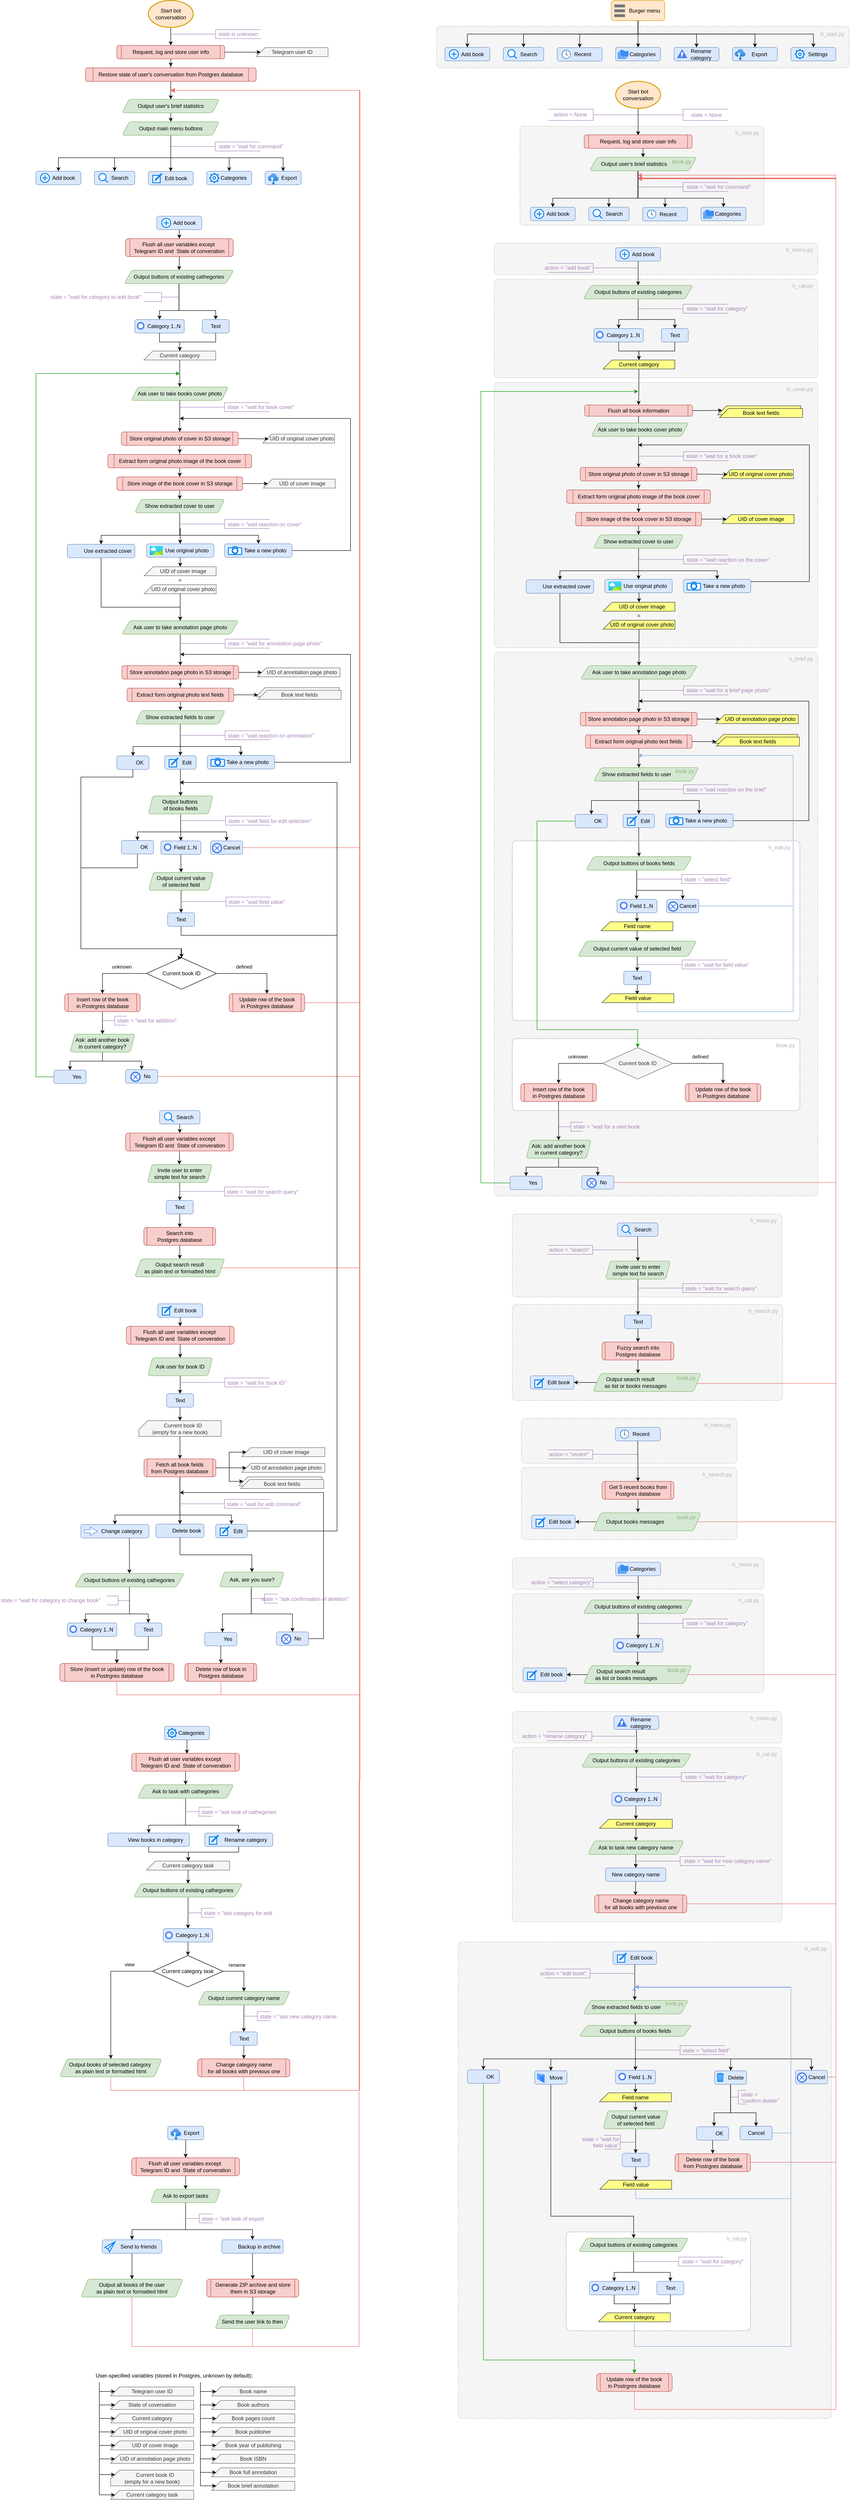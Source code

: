 <mxfile version="27.1.0">
  <diagram name="Страница — 1" id="S8pncfhiRj8pAsBIXAJF">
    <mxGraphModel dx="3885" dy="2190" grid="1" gridSize="10" guides="1" tooltips="1" connect="1" arrows="1" fold="1" page="1" pageScale="1" pageWidth="827" pageHeight="1169" math="0" shadow="0">
      <root>
        <mxCell id="0" />
        <mxCell id="1" parent="0" />
        <mxCell id="Z8JzsmhBngIdbVYitVk7-273" value="" style="rounded=1;whiteSpace=wrap;html=1;shadow=0;strokeWidth=1;align=center;verticalAlign=middle;spacingLeft=0;spacingBottom=2;arcSize=18;absoluteArcSize=1;fontFamily=Helvetica;fontSize=11;dashed=1;dashPattern=1 3;labelBackgroundColor=default;fillColor=#f5f5f5;fontColor=#333333;strokeColor=#666666;" vertex="1" parent="1">
          <mxGeometry x="1040" y="4330" width="830" height="1060" as="geometry" />
        </mxCell>
        <mxCell id="Z8JzsmhBngIdbVYitVk7-344" value="" style="rounded=1;whiteSpace=wrap;html=1;shadow=0;strokeWidth=1;align=center;verticalAlign=middle;spacingLeft=0;spacingBottom=2;arcSize=18;absoluteArcSize=1;fontFamily=Helvetica;fontSize=11;dashed=1;dashPattern=1 3;labelBackgroundColor=default;" vertex="1" parent="1">
          <mxGeometry x="1280" y="4975" width="410" height="220" as="geometry" />
        </mxCell>
        <mxCell id="Z8JzsmhBngIdbVYitVk7-343" value="" style="strokeWidth=1;html=1;shape=mxgraph.flowchart.annotation_2;align=center;labelPosition=center;pointerEvents=1;verticalLabelPosition=middle;verticalAlign=middle;strokeColor=#A680B8;flipH=1;" vertex="1" parent="1">
          <mxGeometry x="1240" y="252" width="200" height="25" as="geometry" />
        </mxCell>
        <mxCell id="Z8JzsmhBngIdbVYitVk7-178" value="" style="rounded=1;whiteSpace=wrap;html=1;shadow=0;strokeColor=#666666;strokeWidth=1;align=center;verticalAlign=middle;spacingLeft=0;spacingBottom=2;arcSize=18;absoluteArcSize=1;fontFamily=Helvetica;fontSize=11;fontColor=#333333;fillColor=#f5f5f5;dashed=1;dashPattern=1 3;labelBackgroundColor=default;" vertex="1" parent="1">
          <mxGeometry x="1160" y="2911" width="601.74" height="214" as="geometry" />
        </mxCell>
        <mxCell id="Z8JzsmhBngIdbVYitVk7-179" value="&lt;font style=&quot;color: rgb(179, 179, 179);&quot;&gt;h_search.py&lt;/font&gt;" style="text;html=1;align=right;verticalAlign=middle;resizable=0;points=[];autosize=1;strokeColor=none;fillColor=none;fontColor=#A680B8;fontFamily=Helvetica;fontSize=12;" vertex="1" parent="1">
          <mxGeometry x="1661.74" y="2911" width="90" height="30" as="geometry" />
        </mxCell>
        <mxCell id="Z8JzsmhBngIdbVYitVk7-176" value="" style="rounded=1;whiteSpace=wrap;html=1;shadow=0;strokeColor=#666666;strokeWidth=1;align=center;verticalAlign=middle;spacingLeft=0;spacingBottom=2;arcSize=18;absoluteArcSize=1;fontFamily=Helvetica;fontSize=11;fontColor=#333333;fillColor=#f5f5f5;dashed=1;dashPattern=1 3;labelBackgroundColor=default;" vertex="1" parent="1">
          <mxGeometry x="1160" y="2710" width="600" height="185" as="geometry" />
        </mxCell>
        <mxCell id="Z8JzsmhBngIdbVYitVk7-177" value="&lt;font style=&quot;color: rgb(179, 179, 179);&quot;&gt;h_menu.py&lt;/font&gt;" style="text;html=1;align=right;verticalAlign=middle;resizable=0;points=[];autosize=1;strokeColor=none;fillColor=none;fontColor=#A680B8;fontFamily=Helvetica;fontSize=12;" vertex="1" parent="1">
          <mxGeometry x="1670" y="2710" width="80" height="30" as="geometry" />
        </mxCell>
        <mxCell id="Z8JzsmhBngIdbVYitVk7-110" value="" style="rounded=1;whiteSpace=wrap;html=1;shadow=0;strokeColor=#666666;strokeWidth=1;align=center;verticalAlign=middle;spacingLeft=0;spacingBottom=2;arcSize=18;absoluteArcSize=1;fontFamily=Helvetica;fontSize=11;fontColor=#333333;fillColor=#f5f5f5;dashed=1;dashPattern=1 3;labelBackgroundColor=default;" vertex="1" parent="1">
          <mxGeometry x="1120" y="1460" width="720" height="1210" as="geometry" />
        </mxCell>
        <mxCell id="Z8JzsmhBngIdbVYitVk7-155" value="" style="rounded=1;whiteSpace=wrap;html=1;shadow=0;strokeWidth=1;align=center;verticalAlign=middle;spacingLeft=0;spacingBottom=2;arcSize=18;absoluteArcSize=1;fontFamily=Helvetica;fontSize=11;dashed=1;dashPattern=1 3;labelBackgroundColor=default;" vertex="1" parent="1">
          <mxGeometry x="1160" y="2320" width="640" height="160" as="geometry" />
        </mxCell>
        <mxCell id="Z8JzsmhBngIdbVYitVk7-159" value="" style="rounded=1;whiteSpace=wrap;html=1;shadow=0;strokeWidth=1;align=center;verticalAlign=middle;spacingLeft=0;spacingBottom=2;arcSize=18;absoluteArcSize=1;fontFamily=Helvetica;fontSize=11;dashed=1;dashPattern=1 3;labelBackgroundColor=default;" vertex="1" parent="1">
          <mxGeometry x="1160" y="1880" width="640" height="400" as="geometry" />
        </mxCell>
        <mxCell id="J0DWrIoPrBdtBMKvA1Fp-75" value="" style="rounded=1;whiteSpace=wrap;html=1;shadow=0;strokeColor=#666666;strokeWidth=1;align=center;verticalAlign=middle;spacingLeft=0;spacingBottom=2;arcSize=18;absoluteArcSize=1;fontFamily=Helvetica;fontSize=11;fontColor=#333333;fillColor=#f5f5f5;dashed=1;dashPattern=1 3;labelBackgroundColor=default;" parent="1" vertex="1">
          <mxGeometry x="1176.94" y="290" width="543.06" height="220" as="geometry" />
        </mxCell>
        <mxCell id="Z8JzsmhBngIdbVYitVk7-1" value="" style="rounded=1;whiteSpace=wrap;html=1;shadow=0;strokeColor=#666666;strokeWidth=1;align=center;verticalAlign=middle;spacingLeft=0;spacingBottom=2;arcSize=18;absoluteArcSize=1;fontFamily=Helvetica;fontSize=11;fontColor=#333333;fillColor=#f5f5f5;dashed=1;dashPattern=1 3;labelBackgroundColor=default;" vertex="1" parent="1">
          <mxGeometry x="991.27" y="67.76" width="918.73" height="92.24" as="geometry" />
        </mxCell>
        <mxCell id="Z8JzsmhBngIdbVYitVk7-40" value="" style="rounded=1;whiteSpace=wrap;html=1;shadow=0;strokeColor=#666666;strokeWidth=1;align=center;verticalAlign=middle;spacingLeft=0;spacingBottom=2;arcSize=18;absoluteArcSize=1;fontFamily=Helvetica;fontSize=11;fontColor=#333333;fillColor=#f5f5f5;dashed=1;dashPattern=1 3;labelBackgroundColor=default;" vertex="1" parent="1">
          <mxGeometry x="1120" y="630" width="720" height="220" as="geometry" />
        </mxCell>
        <mxCell id="Z8JzsmhBngIdbVYitVk7-83" value="" style="rounded=1;whiteSpace=wrap;html=1;shadow=0;strokeColor=#666666;strokeWidth=1;align=center;verticalAlign=middle;spacingLeft=0;spacingBottom=2;arcSize=18;absoluteArcSize=1;fontFamily=Helvetica;fontSize=11;fontColor=#333333;fillColor=#f5f5f5;dashed=1;dashPattern=1 3;labelBackgroundColor=default;" vertex="1" parent="1">
          <mxGeometry x="1120" y="860" width="720" height="590" as="geometry" />
        </mxCell>
        <mxCell id="Z8JzsmhBngIdbVYitVk7-42" value="" style="rounded=1;whiteSpace=wrap;html=1;shadow=0;strokeColor=#666666;strokeWidth=1;align=center;verticalAlign=middle;spacingLeft=0;spacingBottom=2;arcSize=18;absoluteArcSize=1;fontFamily=Helvetica;fontSize=11;fontColor=#333333;fillColor=#f5f5f5;dashed=1;dashPattern=1 3;labelBackgroundColor=default;" vertex="1" parent="1">
          <mxGeometry x="1120" y="550" width="720" height="70" as="geometry" />
        </mxCell>
        <mxCell id="kOZqUQTgKmHUPTEKfqoy-30" value="&amp;nbsp; &amp;nbsp; &amp;nbsp; &amp;nbsp;Search" style="rounded=1;whiteSpace=wrap;html=1;fillColor=#dae8fc;strokeColor=#6c8ebf;" parent="1" vertex="1">
          <mxGeometry x="230" y="390" width="90" height="30" as="geometry" />
        </mxCell>
        <mxCell id="kOZqUQTgKmHUPTEKfqoy-17" value="&amp;nbsp; &amp;nbsp; &amp;nbsp; &amp;nbsp;Add book" style="rounded=1;whiteSpace=wrap;html=1;fillColor=#dae8fc;strokeColor=#6c8ebf;" parent="1" vertex="1">
          <mxGeometry x="100" y="390" width="100" height="30" as="geometry" />
        </mxCell>
        <mxCell id="kOZqUQTgKmHUPTEKfqoy-4" style="edgeStyle=orthogonalEdgeStyle;rounded=0;orthogonalLoop=1;jettySize=auto;html=1;entryX=0.5;entryY=0;entryDx=0;entryDy=0;" parent="1" source="kOZqUQTgKmHUPTEKfqoy-1" target="kOZqUQTgKmHUPTEKfqoy-3" edge="1">
          <mxGeometry relative="1" as="geometry" />
        </mxCell>
        <mxCell id="kOZqUQTgKmHUPTEKfqoy-1" value="Start bot conversation" style="strokeWidth=2;html=1;shape=mxgraph.flowchart.start_1;whiteSpace=wrap;fillColor=#ffe6cc;strokeColor=#d79b00;" parent="1" vertex="1">
          <mxGeometry x="350" y="10" width="100" height="60" as="geometry" />
        </mxCell>
        <mxCell id="kOZqUQTgKmHUPTEKfqoy-3" value="Request, log and store user info" style="verticalLabelPosition=middle;verticalAlign=middle;html=1;shape=process;whiteSpace=wrap;rounded=1;size=0.042;arcSize=17;labelPosition=center;align=center;fillColor=#f8cecc;strokeColor=#b85450;" parent="1" vertex="1">
          <mxGeometry x="280" y="110" width="240" height="30" as="geometry" />
        </mxCell>
        <mxCell id="kOZqUQTgKmHUPTEKfqoy-8" style="edgeStyle=orthogonalEdgeStyle;rounded=0;orthogonalLoop=1;jettySize=auto;html=1;" parent="1" source="kOZqUQTgKmHUPTEKfqoy-5" target="kOZqUQTgKmHUPTEKfqoy-7" edge="1">
          <mxGeometry relative="1" as="geometry" />
        </mxCell>
        <mxCell id="kOZqUQTgKmHUPTEKfqoy-5" value="Restore state of user&#39;s conversation from Postgres database" style="verticalLabelPosition=middle;verticalAlign=middle;html=1;shape=process;whiteSpace=wrap;rounded=1;size=0.045;arcSize=17;labelPosition=center;align=center;fillColor=#f8cecc;strokeColor=#b85450;" parent="1" vertex="1">
          <mxGeometry x="210" y="160" width="380" height="30" as="geometry" />
        </mxCell>
        <mxCell id="kOZqUQTgKmHUPTEKfqoy-6" style="edgeStyle=orthogonalEdgeStyle;rounded=0;orthogonalLoop=1;jettySize=auto;html=1;entryX=0.5;entryY=-0.093;entryDx=0;entryDy=0;entryPerimeter=0;" parent="1" source="kOZqUQTgKmHUPTEKfqoy-3" target="kOZqUQTgKmHUPTEKfqoy-5" edge="1">
          <mxGeometry relative="1" as="geometry" />
        </mxCell>
        <mxCell id="kOZqUQTgKmHUPTEKfqoy-10" style="edgeStyle=orthogonalEdgeStyle;rounded=0;orthogonalLoop=1;jettySize=auto;html=1;" parent="1" source="kOZqUQTgKmHUPTEKfqoy-7" target="kOZqUQTgKmHUPTEKfqoy-9" edge="1">
          <mxGeometry relative="1" as="geometry" />
        </mxCell>
        <mxCell id="kOZqUQTgKmHUPTEKfqoy-7" value="Output user&#39;s brief statistics" style="shape=parallelogram;html=1;strokeWidth=1;perimeter=parallelogramPerimeter;whiteSpace=wrap;rounded=1;arcSize=12;size=0.071;fillColor=#d5e8d4;strokeColor=#82b366;" parent="1" vertex="1">
          <mxGeometry x="292" y="230" width="216" height="30" as="geometry" />
        </mxCell>
        <mxCell id="kOZqUQTgKmHUPTEKfqoy-35" style="edgeStyle=orthogonalEdgeStyle;rounded=0;orthogonalLoop=1;jettySize=auto;html=1;entryX=0.5;entryY=0;entryDx=0;entryDy=0;" parent="1" source="kOZqUQTgKmHUPTEKfqoy-9" target="kOZqUQTgKmHUPTEKfqoy-17" edge="1">
          <mxGeometry relative="1" as="geometry">
            <Array as="points">
              <mxPoint x="400" y="360" />
              <mxPoint x="150" y="360" />
            </Array>
          </mxGeometry>
        </mxCell>
        <mxCell id="kOZqUQTgKmHUPTEKfqoy-37" style="edgeStyle=orthogonalEdgeStyle;rounded=0;orthogonalLoop=1;jettySize=auto;html=1;entryX=0.5;entryY=0;entryDx=0;entryDy=0;" parent="1" source="kOZqUQTgKmHUPTEKfqoy-9" target="kOZqUQTgKmHUPTEKfqoy-32" edge="1">
          <mxGeometry relative="1" as="geometry">
            <mxPoint x="627.067" y="390" as="targetPoint" />
            <Array as="points">
              <mxPoint x="400" y="360" />
              <mxPoint x="650" y="360" />
            </Array>
          </mxGeometry>
        </mxCell>
        <mxCell id="kOZqUQTgKmHUPTEKfqoy-9" value="Output main menu buttons" style="shape=parallelogram;html=1;strokeWidth=1;perimeter=parallelogramPerimeter;whiteSpace=wrap;rounded=1;arcSize=12;size=0.071;fillColor=#d5e8d4;strokeColor=#82b366;" parent="1" vertex="1">
          <mxGeometry x="292" y="280" width="216" height="30" as="geometry" />
        </mxCell>
        <mxCell id="kOZqUQTgKmHUPTEKfqoy-11" value="" style="strokeWidth=1;html=1;shape=mxgraph.flowchart.annotation_2;align=center;labelPosition=center;pointerEvents=1;verticalLabelPosition=middle;verticalAlign=middle;strokeColor=#A680B8;" parent="1" vertex="1">
          <mxGeometry x="400" y="75" width="200" height="20" as="geometry" />
        </mxCell>
        <mxCell id="kOZqUQTgKmHUPTEKfqoy-15" value="state is unknown" style="text;html=1;align=center;verticalAlign=middle;resizable=0;points=[];autosize=1;strokeColor=none;fillColor=none;fontColor=#A680B8;" parent="1" vertex="1">
          <mxGeometry x="495" y="70" width="110" height="30" as="geometry" />
        </mxCell>
        <mxCell id="kOZqUQTgKmHUPTEKfqoy-19" value="&amp;nbsp; &amp;nbsp; &amp;nbsp; &amp;nbsp;Edit book" style="rounded=1;whiteSpace=wrap;html=1;fillColor=#dae8fc;strokeColor=#6c8ebf;" parent="1" vertex="1">
          <mxGeometry x="350" y="390.5" width="100" height="30" as="geometry" />
        </mxCell>
        <mxCell id="kOZqUQTgKmHUPTEKfqoy-21" value="" style="html=1;verticalLabelPosition=bottom;align=center;labelBackgroundColor=#ffffff;verticalAlign=top;strokeWidth=2;strokeColor=#0080F0;shadow=0;dashed=0;shape=mxgraph.ios7.icons.compose;" parent="1" vertex="1">
          <mxGeometry x="360" y="395.5" width="20" height="20" as="geometry" />
        </mxCell>
        <mxCell id="kOZqUQTgKmHUPTEKfqoy-22" value="" style="html=1;verticalLabelPosition=bottom;align=center;labelBackgroundColor=#ffffff;verticalAlign=top;strokeWidth=2;strokeColor=#0080F0;shadow=0;dashed=0;shape=mxgraph.ios7.icons.add;" parent="1" vertex="1">
          <mxGeometry x="110" y="395" width="20" height="20" as="geometry" />
        </mxCell>
        <mxCell id="kOZqUQTgKmHUPTEKfqoy-23" value="&amp;nbsp; &amp;nbsp; &amp;nbsp; C&lt;span style=&quot;white-space-collapse: preserve;&quot; data-src-align=&quot;0:9&quot; class=&quot;aNeGP0gI0B9AV8JaHPyH&quot;&gt;ategories&lt;/span&gt;" style="rounded=1;whiteSpace=wrap;html=1;fillColor=#dae8fc;strokeColor=#6c8ebf;" parent="1" vertex="1">
          <mxGeometry x="480" y="390" width="100" height="30" as="geometry" />
        </mxCell>
        <mxCell id="kOZqUQTgKmHUPTEKfqoy-25" value="" style="html=1;verticalLabelPosition=bottom;align=center;labelBackgroundColor=#ffffff;verticalAlign=top;strokeWidth=2;strokeColor=#0080F0;shadow=0;dashed=0;shape=mxgraph.ios7.icons.settings;" parent="1" vertex="1">
          <mxGeometry x="487" y="395" width="20" height="20" as="geometry" />
        </mxCell>
        <mxCell id="kOZqUQTgKmHUPTEKfqoy-29" value="" style="html=1;verticalLabelPosition=bottom;align=center;labelBackgroundColor=#ffffff;verticalAlign=top;strokeWidth=2;strokeColor=#0080F0;shadow=0;dashed=0;shape=mxgraph.ios7.icons.looking_glass;" parent="1" vertex="1">
          <mxGeometry x="240" y="395" width="20" height="20" as="geometry" />
        </mxCell>
        <mxCell id="kOZqUQTgKmHUPTEKfqoy-32" value="&amp;nbsp; &amp;nbsp; &amp;nbsp; &amp;nbsp; Export" style="rounded=1;whiteSpace=wrap;html=1;fillColor=#dae8fc;strokeColor=#6c8ebf;" parent="1" vertex="1">
          <mxGeometry x="610" y="390" width="80" height="30" as="geometry" />
        </mxCell>
        <mxCell id="kOZqUQTgKmHUPTEKfqoy-39" value="" style="strokeWidth=1;html=1;shape=mxgraph.flowchart.annotation_2;align=center;labelPosition=center;pointerEvents=1;verticalLabelPosition=middle;verticalAlign=middle;strokeColor=#A680B8;" parent="1" vertex="1">
          <mxGeometry x="398.75" y="325" width="200" height="20" as="geometry" />
        </mxCell>
        <mxCell id="kOZqUQTgKmHUPTEKfqoy-41" value="state = &quot;wait for command&quot;" style="text;html=1;align=left;verticalAlign=middle;resizable=0;points=[];autosize=1;strokeColor=none;fillColor=none;fontColor=#A680B8;" parent="1" vertex="1">
          <mxGeometry x="505" y="320" width="170" height="30" as="geometry" />
        </mxCell>
        <mxCell id="kOZqUQTgKmHUPTEKfqoy-43" value="Telegram user ID" style="verticalLabelPosition=middle;verticalAlign=middle;html=1;shape=card;whiteSpace=wrap;size=20;arcSize=12;labelPosition=center;align=center;fillColor=#f5f5f5;strokeColor=#666666;fontColor=#333333;" parent="1" vertex="1">
          <mxGeometry x="266" y="5320" width="185" height="20" as="geometry" />
        </mxCell>
        <mxCell id="kOZqUQTgKmHUPTEKfqoy-44" value="User-specified variables (stored in Postgres, unknown by default):" style="text;html=1;align=left;verticalAlign=middle;resizable=0;points=[];autosize=1;strokeColor=none;fillColor=none;" parent="1" vertex="1">
          <mxGeometry x="231" y="5280" width="370" height="30" as="geometry" />
        </mxCell>
        <mxCell id="kOZqUQTgKmHUPTEKfqoy-45" value="Current category" style="verticalLabelPosition=middle;verticalAlign=middle;html=1;shape=card;whiteSpace=wrap;size=20;arcSize=12;labelPosition=center;align=center;fillColor=#f5f5f5;strokeColor=#666666;fontColor=#333333;" parent="1" vertex="1">
          <mxGeometry x="266" y="5380" width="185" height="20" as="geometry" />
        </mxCell>
        <mxCell id="kOZqUQTgKmHUPTEKfqoy-47" style="edgeStyle=orthogonalEdgeStyle;rounded=0;orthogonalLoop=1;jettySize=auto;html=1;entryX=0;entryY=0;entryDx=10;entryDy=10;entryPerimeter=0;" parent="1" target="kOZqUQTgKmHUPTEKfqoy-43" edge="1">
          <mxGeometry relative="1" as="geometry">
            <mxPoint x="241" y="5310" as="sourcePoint" />
            <Array as="points">
              <mxPoint x="241" y="5330" />
            </Array>
          </mxGeometry>
        </mxCell>
        <mxCell id="kOZqUQTgKmHUPTEKfqoy-48" style="edgeStyle=orthogonalEdgeStyle;rounded=0;orthogonalLoop=1;jettySize=auto;html=1;entryX=0;entryY=0;entryDx=10;entryDy=10;entryPerimeter=0;" parent="1" target="kOZqUQTgKmHUPTEKfqoy-45" edge="1">
          <mxGeometry relative="1" as="geometry">
            <mxPoint x="241" y="5310" as="sourcePoint" />
            <Array as="points">
              <mxPoint x="241" y="5390" />
            </Array>
          </mxGeometry>
        </mxCell>
        <mxCell id="kOZqUQTgKmHUPTEKfqoy-51" value="State of coversation" style="verticalLabelPosition=middle;verticalAlign=middle;html=1;shape=card;whiteSpace=wrap;size=20;arcSize=12;labelPosition=center;align=center;fillColor=#f5f5f5;strokeColor=#666666;fontColor=#333333;" parent="1" vertex="1">
          <mxGeometry x="266" y="5350" width="185" height="20" as="geometry" />
        </mxCell>
        <mxCell id="kOZqUQTgKmHUPTEKfqoy-52" style="edgeStyle=orthogonalEdgeStyle;rounded=0;orthogonalLoop=1;jettySize=auto;html=1;entryX=0;entryY=0;entryDx=10;entryDy=10;entryPerimeter=0;" parent="1" target="kOZqUQTgKmHUPTEKfqoy-51" edge="1">
          <mxGeometry relative="1" as="geometry">
            <mxPoint x="241" y="5310" as="sourcePoint" />
            <mxPoint x="276" y="5390" as="targetPoint" />
            <Array as="points">
              <mxPoint x="241" y="5360" />
            </Array>
          </mxGeometry>
        </mxCell>
        <mxCell id="kOZqUQTgKmHUPTEKfqoy-53" value="Telegram user ID" style="verticalLabelPosition=middle;verticalAlign=middle;html=1;shape=card;whiteSpace=wrap;size=20;arcSize=12;labelPosition=center;align=center;fillColor=#f5f5f5;strokeColor=#666666;fontColor=#333333;" parent="1" vertex="1">
          <mxGeometry x="590" y="115" width="160" height="20" as="geometry" />
        </mxCell>
        <mxCell id="kOZqUQTgKmHUPTEKfqoy-54" style="edgeStyle=orthogonalEdgeStyle;rounded=0;orthogonalLoop=1;jettySize=auto;html=1;entryX=0;entryY=0;entryDx=10;entryDy=10;entryPerimeter=0;" parent="1" source="kOZqUQTgKmHUPTEKfqoy-3" target="kOZqUQTgKmHUPTEKfqoy-53" edge="1">
          <mxGeometry relative="1" as="geometry" />
        </mxCell>
        <mxCell id="kOZqUQTgKmHUPTEKfqoy-344" value="" style="edgeStyle=orthogonalEdgeStyle;rounded=0;orthogonalLoop=1;jettySize=auto;html=1;" parent="1" source="kOZqUQTgKmHUPTEKfqoy-56" target="kOZqUQTgKmHUPTEKfqoy-343" edge="1">
          <mxGeometry relative="1" as="geometry" />
        </mxCell>
        <mxCell id="kOZqUQTgKmHUPTEKfqoy-56" value="&amp;nbsp; &amp;nbsp; &amp;nbsp; &amp;nbsp;Add book" style="rounded=1;whiteSpace=wrap;html=1;fillColor=#dae8fc;strokeColor=#6c8ebf;" parent="1" vertex="1">
          <mxGeometry x="369" y="490" width="100" height="30" as="geometry" />
        </mxCell>
        <mxCell id="kOZqUQTgKmHUPTEKfqoy-57" value="" style="html=1;verticalLabelPosition=bottom;align=center;labelBackgroundColor=#ffffff;verticalAlign=top;strokeWidth=2;strokeColor=#0080F0;shadow=0;dashed=0;shape=mxgraph.ios7.icons.add;" parent="1" vertex="1">
          <mxGeometry x="380" y="495" width="20" height="20" as="geometry" />
        </mxCell>
        <mxCell id="kOZqUQTgKmHUPTEKfqoy-76" style="edgeStyle=orthogonalEdgeStyle;rounded=0;orthogonalLoop=1;jettySize=auto;html=1;entryX=0.5;entryY=0;entryDx=0;entryDy=0;" parent="1" source="kOZqUQTgKmHUPTEKfqoy-58" target="kOZqUQTgKmHUPTEKfqoy-66" edge="1">
          <mxGeometry relative="1" as="geometry">
            <Array as="points">
              <mxPoint x="418" y="700" />
              <mxPoint x="500" y="700" />
            </Array>
          </mxGeometry>
        </mxCell>
        <mxCell id="kOZqUQTgKmHUPTEKfqoy-58" value="Output buttons of&amp;nbsp;&lt;span style=&quot;white-space-collapse: preserve;&quot; data-src-align=&quot;0:12&quot; class=&quot;aNeGP0gI0B9AV8JaHPyH&quot;&gt;existing &lt;/span&gt;cathegories" style="shape=parallelogram;html=1;strokeWidth=1;perimeter=parallelogramPerimeter;whiteSpace=wrap;rounded=1;arcSize=12;size=0.071;fillColor=#d5e8d4;strokeColor=#82b366;" parent="1" vertex="1">
          <mxGeometry x="296.26" y="610" width="244" height="30" as="geometry" />
        </mxCell>
        <mxCell id="kOZqUQTgKmHUPTEKfqoy-61" value="" style="strokeWidth=1;html=1;shape=mxgraph.flowchart.annotation_2;align=center;labelPosition=center;pointerEvents=1;verticalLabelPosition=middle;verticalAlign=middle;strokeColor=#A680B8;rotation=-180;" parent="1" vertex="1">
          <mxGeometry x="340.26" y="660" width="78" height="20" as="geometry" />
        </mxCell>
        <mxCell id="kOZqUQTgKmHUPTEKfqoy-62" value="state = &quot;wait for category to add book&quot;" style="text;html=1;align=left;verticalAlign=middle;resizable=0;points=[];autosize=1;strokeColor=none;fillColor=none;fontColor=#A680B8;" parent="1" vertex="1">
          <mxGeometry x="130.26" y="655" width="230" height="30" as="geometry" />
        </mxCell>
        <mxCell id="kOZqUQTgKmHUPTEKfqoy-63" value="&amp;nbsp; &amp;nbsp; &amp;nbsp; Category 1..N" style="rounded=1;whiteSpace=wrap;html=1;fillColor=#dae8fc;strokeColor=#6c8ebf;" parent="1" vertex="1">
          <mxGeometry x="320" y="720" width="110" height="30" as="geometry" />
        </mxCell>
        <mxCell id="kOZqUQTgKmHUPTEKfqoy-66" value="Text" style="rounded=1;whiteSpace=wrap;html=1;fillColor=#dae8fc;strokeColor=#6c8ebf;" parent="1" vertex="1">
          <mxGeometry x="470" y="720" width="60" height="30" as="geometry" />
        </mxCell>
        <mxCell id="kOZqUQTgKmHUPTEKfqoy-74" value="" style="ellipse;whiteSpace=wrap;html=1;aspect=fixed;strokeColor=light-dark(#477eed, #ededed);strokeWidth=3;" parent="1" vertex="1">
          <mxGeometry x="326" y="727" width="14" height="14" as="geometry" />
        </mxCell>
        <mxCell id="kOZqUQTgKmHUPTEKfqoy-75" style="edgeStyle=orthogonalEdgeStyle;rounded=0;orthogonalLoop=1;jettySize=auto;html=1;" parent="1" source="kOZqUQTgKmHUPTEKfqoy-58" edge="1">
          <mxGeometry relative="1" as="geometry">
            <mxPoint x="375" y="720" as="targetPoint" />
            <Array as="points">
              <mxPoint x="418" y="700" />
              <mxPoint x="375" y="700" />
              <mxPoint x="375" y="720" />
            </Array>
          </mxGeometry>
        </mxCell>
        <mxCell id="kOZqUQTgKmHUPTEKfqoy-82" style="edgeStyle=orthogonalEdgeStyle;rounded=0;orthogonalLoop=1;jettySize=auto;html=1;entryX=0.5;entryY=0;entryDx=0;entryDy=0;exitX=0.5;exitY=1;exitDx=0;exitDy=0;exitPerimeter=0;" parent="1" source="kOZqUQTgKmHUPTEKfqoy-77" target="kOZqUQTgKmHUPTEKfqoy-80" edge="1">
          <mxGeometry relative="1" as="geometry">
            <Array as="points">
              <mxPoint x="420" y="810" />
            </Array>
          </mxGeometry>
        </mxCell>
        <mxCell id="kOZqUQTgKmHUPTEKfqoy-77" value="Current category" style="verticalLabelPosition=middle;verticalAlign=middle;html=1;shape=card;whiteSpace=wrap;size=20;arcSize=12;labelPosition=center;align=center;fillColor=#f5f5f5;strokeColor=#666666;fontColor=#333333;" parent="1" vertex="1">
          <mxGeometry x="340" y="790" width="160" height="20" as="geometry" />
        </mxCell>
        <mxCell id="kOZqUQTgKmHUPTEKfqoy-78" style="edgeStyle=orthogonalEdgeStyle;rounded=0;orthogonalLoop=1;jettySize=auto;html=1;entryX=0.5;entryY=0;entryDx=0;entryDy=0;entryPerimeter=0;" parent="1" source="kOZqUQTgKmHUPTEKfqoy-63" target="kOZqUQTgKmHUPTEKfqoy-77" edge="1">
          <mxGeometry relative="1" as="geometry" />
        </mxCell>
        <mxCell id="kOZqUQTgKmHUPTEKfqoy-79" style="edgeStyle=orthogonalEdgeStyle;rounded=0;orthogonalLoop=1;jettySize=auto;html=1;entryX=0.5;entryY=0;entryDx=0;entryDy=0;entryPerimeter=0;" parent="1" source="kOZqUQTgKmHUPTEKfqoy-66" target="kOZqUQTgKmHUPTEKfqoy-77" edge="1">
          <mxGeometry relative="1" as="geometry">
            <Array as="points">
              <mxPoint x="460.26" y="770" />
              <mxPoint x="390.26" y="770" />
            </Array>
          </mxGeometry>
        </mxCell>
        <mxCell id="kOZqUQTgKmHUPTEKfqoy-87" style="edgeStyle=orthogonalEdgeStyle;rounded=0;orthogonalLoop=1;jettySize=auto;html=1;entryX=0.5;entryY=0;entryDx=0;entryDy=0;" parent="1" source="kOZqUQTgKmHUPTEKfqoy-80" target="kOZqUQTgKmHUPTEKfqoy-84" edge="1">
          <mxGeometry relative="1" as="geometry" />
        </mxCell>
        <mxCell id="kOZqUQTgKmHUPTEKfqoy-80" value="Ask user to take books cover photo" style="shape=parallelogram;html=1;strokeWidth=1;perimeter=parallelogramPerimeter;whiteSpace=wrap;rounded=1;arcSize=12;size=0.071;fillColor=#d5e8d4;strokeColor=#82b366;" parent="1" vertex="1">
          <mxGeometry x="312" y="870" width="216" height="30" as="geometry" />
        </mxCell>
        <mxCell id="kOZqUQTgKmHUPTEKfqoy-84" value="Store original photo of cover in S3 storage" style="verticalLabelPosition=middle;verticalAlign=middle;html=1;shape=process;whiteSpace=wrap;rounded=1;size=0.045;arcSize=17;labelPosition=center;align=center;fillColor=#f8cecc;strokeColor=#b85450;" parent="1" vertex="1">
          <mxGeometry x="290" y="970" width="260" height="30" as="geometry" />
        </mxCell>
        <mxCell id="kOZqUQTgKmHUPTEKfqoy-85" value="state = &quot;wait for book cover&quot;" style="text;html=1;align=left;verticalAlign=middle;resizable=0;points=[];autosize=1;strokeColor=none;fillColor=none;fontColor=#A680B8;" parent="1" vertex="1">
          <mxGeometry x="524" y="900" width="170" height="30" as="geometry" />
        </mxCell>
        <mxCell id="kOZqUQTgKmHUPTEKfqoy-86" value="" style="strokeWidth=1;html=1;shape=mxgraph.flowchart.annotation_2;align=center;labelPosition=center;pointerEvents=1;verticalLabelPosition=middle;verticalAlign=middle;strokeColor=#A680B8;" parent="1" vertex="1">
          <mxGeometry x="419.75" y="905" width="200" height="20" as="geometry" />
        </mxCell>
        <mxCell id="kOZqUQTgKmHUPTEKfqoy-99" style="edgeStyle=orthogonalEdgeStyle;rounded=0;orthogonalLoop=1;jettySize=auto;html=1;entryX=0.5;entryY=0;entryDx=0;entryDy=0;" parent="1" source="kOZqUQTgKmHUPTEKfqoy-88" target="kOZqUQTgKmHUPTEKfqoy-89" edge="1">
          <mxGeometry relative="1" as="geometry" />
        </mxCell>
        <mxCell id="kOZqUQTgKmHUPTEKfqoy-88" value="Extract form original photo image of the book cover" style="verticalLabelPosition=middle;verticalAlign=middle;html=1;shape=process;whiteSpace=wrap;rounded=1;size=0.045;arcSize=17;labelPosition=center;align=center;fillColor=#f8cecc;strokeColor=#b85450;" parent="1" vertex="1">
          <mxGeometry x="260" y="1020" width="320" height="30" as="geometry" />
        </mxCell>
        <mxCell id="kOZqUQTgKmHUPTEKfqoy-101" style="edgeStyle=orthogonalEdgeStyle;rounded=0;orthogonalLoop=1;jettySize=auto;html=1;" parent="1" source="kOZqUQTgKmHUPTEKfqoy-89" target="kOZqUQTgKmHUPTEKfqoy-100" edge="1">
          <mxGeometry relative="1" as="geometry" />
        </mxCell>
        <mxCell id="kOZqUQTgKmHUPTEKfqoy-89" value="Store image of the book cover in S3 storage" style="verticalLabelPosition=middle;verticalAlign=middle;html=1;shape=process;whiteSpace=wrap;rounded=1;size=0.045;arcSize=17;labelPosition=center;align=center;fillColor=#f8cecc;strokeColor=#b85450;" parent="1" vertex="1">
          <mxGeometry x="280" y="1070" width="280" height="30" as="geometry" />
        </mxCell>
        <mxCell id="kOZqUQTgKmHUPTEKfqoy-90" value="&amp;nbsp; &amp;nbsp; UID of original cover photo" style="verticalLabelPosition=middle;verticalAlign=middle;html=1;shape=card;whiteSpace=wrap;size=20;arcSize=12;labelPosition=center;align=center;fillColor=#f5f5f5;strokeColor=#666666;fontColor=#333333;" parent="1" vertex="1">
          <mxGeometry x="266" y="5410" width="185" height="20" as="geometry" />
        </mxCell>
        <mxCell id="kOZqUQTgKmHUPTEKfqoy-91" value="&amp;nbsp; &amp;nbsp; UID of cover image" style="verticalLabelPosition=middle;verticalAlign=middle;html=1;shape=card;whiteSpace=wrap;size=20;arcSize=12;labelPosition=center;align=center;fillColor=#f5f5f5;strokeColor=#666666;fontColor=#333333;" parent="1" vertex="1">
          <mxGeometry x="266" y="5440" width="185" height="20" as="geometry" />
        </mxCell>
        <mxCell id="kOZqUQTgKmHUPTEKfqoy-92" style="edgeStyle=orthogonalEdgeStyle;rounded=0;orthogonalLoop=1;jettySize=auto;html=1;" parent="1" edge="1">
          <mxGeometry relative="1" as="geometry">
            <mxPoint x="241" y="5310" as="sourcePoint" />
            <mxPoint x="276" y="5420" as="targetPoint" />
            <Array as="points">
              <mxPoint x="241" y="5420" />
              <mxPoint x="276" y="5420" />
            </Array>
          </mxGeometry>
        </mxCell>
        <mxCell id="kOZqUQTgKmHUPTEKfqoy-93" style="edgeStyle=orthogonalEdgeStyle;rounded=0;orthogonalLoop=1;jettySize=auto;html=1;" parent="1" edge="1">
          <mxGeometry relative="1" as="geometry">
            <mxPoint x="241" y="5310" as="sourcePoint" />
            <mxPoint x="276" y="5450" as="targetPoint" />
            <Array as="points">
              <mxPoint x="241" y="5450" />
              <mxPoint x="276" y="5450" />
            </Array>
          </mxGeometry>
        </mxCell>
        <mxCell id="kOZqUQTgKmHUPTEKfqoy-94" value="&amp;nbsp; &amp;nbsp; UID of original cover photo" style="verticalLabelPosition=middle;verticalAlign=middle;html=1;shape=card;whiteSpace=wrap;size=20;arcSize=12;labelPosition=center;align=center;fillColor=#f5f5f5;strokeColor=#666666;fontColor=#333333;" parent="1" vertex="1">
          <mxGeometry x="604.62" y="975" width="160" height="20" as="geometry" />
        </mxCell>
        <mxCell id="kOZqUQTgKmHUPTEKfqoy-95" value="&amp;nbsp; &amp;nbsp; UID of cover image" style="verticalLabelPosition=middle;verticalAlign=middle;html=1;shape=card;whiteSpace=wrap;size=20;arcSize=12;labelPosition=center;align=center;fillColor=#f5f5f5;strokeColor=#666666;fontColor=#333333;" parent="1" vertex="1">
          <mxGeometry x="606" y="1075" width="160" height="20" as="geometry" />
        </mxCell>
        <mxCell id="kOZqUQTgKmHUPTEKfqoy-96" style="edgeStyle=orthogonalEdgeStyle;rounded=0;orthogonalLoop=1;jettySize=auto;html=1;entryX=0.083;entryY=0.536;entryDx=0;entryDy=0;entryPerimeter=0;" parent="1" source="kOZqUQTgKmHUPTEKfqoy-84" target="kOZqUQTgKmHUPTEKfqoy-94" edge="1">
          <mxGeometry relative="1" as="geometry" />
        </mxCell>
        <mxCell id="kOZqUQTgKmHUPTEKfqoy-97" style="edgeStyle=orthogonalEdgeStyle;rounded=0;orthogonalLoop=1;jettySize=auto;html=1;entryX=0;entryY=0;entryDx=10;entryDy=10;entryPerimeter=0;" parent="1" source="kOZqUQTgKmHUPTEKfqoy-89" target="kOZqUQTgKmHUPTEKfqoy-95" edge="1">
          <mxGeometry relative="1" as="geometry" />
        </mxCell>
        <mxCell id="kOZqUQTgKmHUPTEKfqoy-98" style="edgeStyle=orthogonalEdgeStyle;rounded=0;orthogonalLoop=1;jettySize=auto;html=1;entryX=0.5;entryY=-0.084;entryDx=0;entryDy=0;entryPerimeter=0;" parent="1" source="kOZqUQTgKmHUPTEKfqoy-84" target="kOZqUQTgKmHUPTEKfqoy-88" edge="1">
          <mxGeometry relative="1" as="geometry" />
        </mxCell>
        <mxCell id="kOZqUQTgKmHUPTEKfqoy-117" style="edgeStyle=orthogonalEdgeStyle;rounded=0;orthogonalLoop=1;jettySize=auto;html=1;entryX=0.5;entryY=0;entryDx=0;entryDy=0;" parent="1" source="kOZqUQTgKmHUPTEKfqoy-100" target="kOZqUQTgKmHUPTEKfqoy-111" edge="1">
          <mxGeometry relative="1" as="geometry" />
        </mxCell>
        <mxCell id="kOZqUQTgKmHUPTEKfqoy-118" style="edgeStyle=orthogonalEdgeStyle;rounded=0;orthogonalLoop=1;jettySize=auto;html=1;" parent="1" source="kOZqUQTgKmHUPTEKfqoy-100" target="kOZqUQTgKmHUPTEKfqoy-105" edge="1">
          <mxGeometry relative="1" as="geometry">
            <Array as="points">
              <mxPoint x="420" y="1200" />
              <mxPoint x="245" y="1200" />
            </Array>
          </mxGeometry>
        </mxCell>
        <mxCell id="kOZqUQTgKmHUPTEKfqoy-119" style="edgeStyle=orthogonalEdgeStyle;rounded=0;orthogonalLoop=1;jettySize=auto;html=1;" parent="1" source="kOZqUQTgKmHUPTEKfqoy-100" target="kOZqUQTgKmHUPTEKfqoy-115" edge="1">
          <mxGeometry relative="1" as="geometry">
            <Array as="points">
              <mxPoint x="420" y="1200" />
              <mxPoint x="595" y="1200" />
            </Array>
          </mxGeometry>
        </mxCell>
        <mxCell id="kOZqUQTgKmHUPTEKfqoy-100" value="Show extracted cover to user" style="shape=parallelogram;html=1;strokeWidth=1;perimeter=parallelogramPerimeter;whiteSpace=wrap;rounded=1;arcSize=12;size=0.071;fillColor=#d5e8d4;strokeColor=#82b366;" parent="1" vertex="1">
          <mxGeometry x="320" y="1120" width="200" height="30" as="geometry" />
        </mxCell>
        <mxCell id="kOZqUQTgKmHUPTEKfqoy-103" value="" style="strokeWidth=1;html=1;shape=mxgraph.flowchart.annotation_2;align=center;labelPosition=center;pointerEvents=1;verticalLabelPosition=middle;verticalAlign=middle;strokeColor=#A680B8;" parent="1" vertex="1">
          <mxGeometry x="420" y="1165" width="200" height="20" as="geometry" />
        </mxCell>
        <mxCell id="kOZqUQTgKmHUPTEKfqoy-104" value="state = &quot;wait reaction on cover&quot;" style="text;align=left;verticalAlign=middle;resizable=0;points=[];autosize=1;strokeColor=none;fillColor=none;fontColor=#A680B8;" parent="1" vertex="1">
          <mxGeometry x="525" y="1160" width="190" height="30" as="geometry" />
        </mxCell>
        <mxCell id="kOZqUQTgKmHUPTEKfqoy-129" style="edgeStyle=orthogonalEdgeStyle;rounded=0;orthogonalLoop=1;jettySize=auto;html=1;entryX=0.5;entryY=0;entryDx=0;entryDy=0;" parent="1" source="kOZqUQTgKmHUPTEKfqoy-105" target="kOZqUQTgKmHUPTEKfqoy-125" edge="1">
          <mxGeometry relative="1" as="geometry">
            <Array as="points">
              <mxPoint x="245" y="1360" />
              <mxPoint x="421" y="1360" />
            </Array>
          </mxGeometry>
        </mxCell>
        <mxCell id="kOZqUQTgKmHUPTEKfqoy-105" value="&amp;nbsp; &amp;nbsp; &amp;nbsp; &amp;nbsp; &amp;nbsp;Use extracted cover" style="rounded=1;whiteSpace=wrap;html=1;fillColor=#dae8fc;strokeColor=#6c8ebf;" parent="1" vertex="1">
          <mxGeometry x="170" y="1220" width="150" height="30" as="geometry" />
        </mxCell>
        <mxCell id="kOZqUQTgKmHUPTEKfqoy-107" value="" style="shape=image;html=1;verticalAlign=top;verticalLabelPosition=bottom;labelBackgroundColor=#ffffff;imageAspect=0;aspect=fixed;image=https://cdn4.iconfinder.com/data/icons/meBaze-Freebies/128/ok.png" parent="1" vertex="1">
          <mxGeometry x="176" y="1220" width="29" height="29" as="geometry" />
        </mxCell>
        <mxCell id="kOZqUQTgKmHUPTEKfqoy-123" style="edgeStyle=orthogonalEdgeStyle;rounded=0;orthogonalLoop=1;jettySize=auto;html=1;" parent="1" source="kOZqUQTgKmHUPTEKfqoy-111" target="kOZqUQTgKmHUPTEKfqoy-121" edge="1">
          <mxGeometry relative="1" as="geometry" />
        </mxCell>
        <mxCell id="kOZqUQTgKmHUPTEKfqoy-111" value="&amp;nbsp; &amp;nbsp; &amp;nbsp; &amp;nbsp; &amp;nbsp;Use original photo" style="rounded=1;whiteSpace=wrap;html=1;fillColor=#dae8fc;strokeColor=#6c8ebf;" parent="1" vertex="1">
          <mxGeometry x="346" y="1219" width="150" height="30" as="geometry" />
        </mxCell>
        <mxCell id="kOZqUQTgKmHUPTEKfqoy-113" value="" style="image;aspect=fixed;html=1;points=[];align=center;fontSize=12;image=img/lib/azure2/general/Image.svg;" parent="1" vertex="1">
          <mxGeometry x="353" y="1224" width="29.09" height="20" as="geometry" />
        </mxCell>
        <mxCell id="kOZqUQTgKmHUPTEKfqoy-120" style="edgeStyle=orthogonalEdgeStyle;rounded=0;orthogonalLoop=1;jettySize=auto;html=1;exitX=1;exitY=0.5;exitDx=0;exitDy=0;" parent="1" source="kOZqUQTgKmHUPTEKfqoy-115" edge="1">
          <mxGeometry relative="1" as="geometry">
            <mxPoint x="420" y="940" as="targetPoint" />
            <Array as="points">
              <mxPoint x="800" y="1234" />
              <mxPoint x="800" y="940" />
            </Array>
          </mxGeometry>
        </mxCell>
        <mxCell id="kOZqUQTgKmHUPTEKfqoy-115" value="&amp;nbsp; &amp;nbsp; &amp;nbsp; &amp;nbsp; &amp;nbsp;Take a new photo" style="rounded=1;whiteSpace=wrap;html=1;fillColor=#dae8fc;strokeColor=#6c8ebf;" parent="1" vertex="1">
          <mxGeometry x="519.75" y="1219" width="150" height="30" as="geometry" />
        </mxCell>
        <mxCell id="kOZqUQTgKmHUPTEKfqoy-114" value="" style="html=1;verticalLabelPosition=bottom;align=center;labelBackgroundColor=#ffffff;verticalAlign=top;strokeWidth=2;strokeColor=#0080F0;shadow=0;dashed=0;shape=mxgraph.ios7.icons.camera;" parent="1" vertex="1">
          <mxGeometry x="528" y="1225.3" width="30" height="17.4" as="geometry" />
        </mxCell>
        <mxCell id="kOZqUQTgKmHUPTEKfqoy-121" value="&amp;nbsp; &amp;nbsp; UID of cover image" style="verticalLabelPosition=middle;verticalAlign=middle;html=1;shape=card;whiteSpace=wrap;size=20;arcSize=12;labelPosition=center;align=center;fillColor=#f5f5f5;strokeColor=#666666;fontColor=#333333;" parent="1" vertex="1">
          <mxGeometry x="341" y="1270" width="160" height="20" as="geometry" />
        </mxCell>
        <mxCell id="kOZqUQTgKmHUPTEKfqoy-128" style="edgeStyle=orthogonalEdgeStyle;rounded=0;orthogonalLoop=1;jettySize=auto;html=1;entryX=0.5;entryY=0;entryDx=0;entryDy=0;" parent="1" source="kOZqUQTgKmHUPTEKfqoy-122" target="kOZqUQTgKmHUPTEKfqoy-125" edge="1">
          <mxGeometry relative="1" as="geometry" />
        </mxCell>
        <mxCell id="kOZqUQTgKmHUPTEKfqoy-122" value="&amp;nbsp; &amp;nbsp; UID of original cover photo" style="verticalLabelPosition=middle;verticalAlign=middle;html=1;shape=card;whiteSpace=wrap;size=20;arcSize=12;labelPosition=center;align=center;fillColor=#f5f5f5;strokeColor=#666666;fontColor=#333333;" parent="1" vertex="1">
          <mxGeometry x="341" y="1310" width="160" height="20" as="geometry" />
        </mxCell>
        <mxCell id="kOZqUQTgKmHUPTEKfqoy-124" value="=" style="text;html=1;align=center;verticalAlign=middle;resizable=0;points=[];autosize=1;strokeColor=none;fillColor=none;" parent="1" vertex="1">
          <mxGeometry x="405" y="1285" width="30" height="30" as="geometry" />
        </mxCell>
        <mxCell id="kOZqUQTgKmHUPTEKfqoy-137" style="edgeStyle=orthogonalEdgeStyle;rounded=0;orthogonalLoop=1;jettySize=auto;html=1;entryX=0.5;entryY=0;entryDx=0;entryDy=0;exitX=0.5;exitY=1;exitDx=0;exitDy=0;" parent="1" source="kOZqUQTgKmHUPTEKfqoy-125" target="kOZqUQTgKmHUPTEKfqoy-130" edge="1">
          <mxGeometry relative="1" as="geometry">
            <mxPoint x="421.0" y="1430" as="sourcePoint" />
          </mxGeometry>
        </mxCell>
        <mxCell id="kOZqUQTgKmHUPTEKfqoy-125" value="Ask user to take annotation page photo" style="shape=parallelogram;html=1;strokeWidth=1;perimeter=parallelogramPerimeter;whiteSpace=wrap;rounded=1;arcSize=12;size=0.071;fillColor=#d5e8d4;strokeColor=#82b366;" parent="1" vertex="1">
          <mxGeometry x="291" y="1390" width="260" height="30" as="geometry" />
        </mxCell>
        <mxCell id="kOZqUQTgKmHUPTEKfqoy-130" value="Store annotation page photo in S3 storage" style="verticalLabelPosition=middle;verticalAlign=middle;html=1;shape=process;whiteSpace=wrap;rounded=1;size=0.045;arcSize=17;labelPosition=center;align=center;fillColor=#f8cecc;strokeColor=#b85450;" parent="1" vertex="1">
          <mxGeometry x="291.38" y="1490" width="260" height="30" as="geometry" />
        </mxCell>
        <mxCell id="kOZqUQTgKmHUPTEKfqoy-159" style="edgeStyle=orthogonalEdgeStyle;rounded=0;orthogonalLoop=1;jettySize=auto;html=1;" parent="1" source="kOZqUQTgKmHUPTEKfqoy-131" target="kOZqUQTgKmHUPTEKfqoy-158" edge="1">
          <mxGeometry relative="1" as="geometry" />
        </mxCell>
        <mxCell id="kOZqUQTgKmHUPTEKfqoy-161" style="edgeStyle=orthogonalEdgeStyle;rounded=0;orthogonalLoop=1;jettySize=auto;html=1;entryX=0.5;entryY=0;entryDx=0;entryDy=0;" parent="1" source="kOZqUQTgKmHUPTEKfqoy-131" target="kOZqUQTgKmHUPTEKfqoy-160" edge="1">
          <mxGeometry relative="1" as="geometry" />
        </mxCell>
        <mxCell id="kOZqUQTgKmHUPTEKfqoy-131" value="Extract form original photo text fields" style="verticalLabelPosition=middle;verticalAlign=middle;html=1;shape=process;whiteSpace=wrap;rounded=1;size=0.045;arcSize=17;labelPosition=center;align=center;fillColor=#f8cecc;strokeColor=#b85450;" parent="1" vertex="1">
          <mxGeometry x="302.76" y="1540" width="237.24" height="30" as="geometry" />
        </mxCell>
        <mxCell id="kOZqUQTgKmHUPTEKfqoy-132" value="&amp;nbsp; &amp;nbsp; UID of annotation page photo" style="verticalLabelPosition=middle;verticalAlign=middle;html=1;shape=card;whiteSpace=wrap;size=20;arcSize=12;labelPosition=center;align=center;fillColor=#f5f5f5;strokeColor=#666666;fontColor=#333333;" parent="1" vertex="1">
          <mxGeometry x="592.5" y="1495" width="184" height="20" as="geometry" />
        </mxCell>
        <mxCell id="kOZqUQTgKmHUPTEKfqoy-133" style="edgeStyle=orthogonalEdgeStyle;rounded=0;orthogonalLoop=1;jettySize=auto;html=1;entryX=0;entryY=0;entryDx=10;entryDy=10;entryPerimeter=0;" parent="1" source="kOZqUQTgKmHUPTEKfqoy-130" target="kOZqUQTgKmHUPTEKfqoy-132" edge="1">
          <mxGeometry relative="1" as="geometry">
            <mxPoint x="620" y="1506" as="targetPoint" />
          </mxGeometry>
        </mxCell>
        <mxCell id="kOZqUQTgKmHUPTEKfqoy-134" style="edgeStyle=orthogonalEdgeStyle;rounded=0;orthogonalLoop=1;jettySize=auto;html=1;entryX=0.5;entryY=-0.084;entryDx=0;entryDy=0;entryPerimeter=0;" parent="1" source="kOZqUQTgKmHUPTEKfqoy-130" target="kOZqUQTgKmHUPTEKfqoy-131" edge="1">
          <mxGeometry relative="1" as="geometry" />
        </mxCell>
        <mxCell id="kOZqUQTgKmHUPTEKfqoy-135" value="state = &quot;wait for annotation page photo&quot;" style="text;html=1;align=left;verticalAlign=middle;resizable=0;points=[];autosize=1;strokeColor=none;fillColor=none;fontColor=#A680B8;" parent="1" vertex="1">
          <mxGeometry x="525.25" y="1426" width="230" height="30" as="geometry" />
        </mxCell>
        <mxCell id="kOZqUQTgKmHUPTEKfqoy-136" value="" style="strokeWidth=1;html=1;shape=mxgraph.flowchart.annotation_2;align=center;labelPosition=center;pointerEvents=1;verticalLabelPosition=middle;verticalAlign=middle;strokeColor=#A680B8;" parent="1" vertex="1">
          <mxGeometry x="421" y="1431" width="200" height="20" as="geometry" />
        </mxCell>
        <mxCell id="kOZqUQTgKmHUPTEKfqoy-138" value="&amp;nbsp; &amp;nbsp; UID of annotation page photo" style="verticalLabelPosition=middle;verticalAlign=middle;html=1;shape=card;whiteSpace=wrap;size=20;arcSize=12;labelPosition=center;align=center;fillColor=#f5f5f5;strokeColor=#666666;fontColor=#333333;" parent="1" vertex="1">
          <mxGeometry x="266" y="5470" width="185" height="20" as="geometry" />
        </mxCell>
        <mxCell id="kOZqUQTgKmHUPTEKfqoy-139" style="edgeStyle=orthogonalEdgeStyle;rounded=0;orthogonalLoop=1;jettySize=auto;html=1;" parent="1" edge="1">
          <mxGeometry relative="1" as="geometry">
            <mxPoint x="241" y="5310" as="sourcePoint" />
            <mxPoint x="276" y="5480" as="targetPoint" />
            <Array as="points">
              <mxPoint x="241" y="5480" />
              <mxPoint x="276" y="5480" />
            </Array>
          </mxGeometry>
        </mxCell>
        <mxCell id="kOZqUQTgKmHUPTEKfqoy-140" value="Book name" style="verticalLabelPosition=middle;verticalAlign=middle;html=1;shape=card;whiteSpace=wrap;size=20;arcSize=12;labelPosition=center;align=center;fillColor=#f5f5f5;strokeColor=#666666;fontColor=#333333;" parent="1" vertex="1">
          <mxGeometry x="491" y="5320" width="185" height="20" as="geometry" />
        </mxCell>
        <mxCell id="kOZqUQTgKmHUPTEKfqoy-141" value="Book authors" style="verticalLabelPosition=middle;verticalAlign=middle;html=1;shape=card;whiteSpace=wrap;size=20;arcSize=12;labelPosition=center;align=center;fillColor=#f5f5f5;strokeColor=#666666;fontColor=#333333;" parent="1" vertex="1">
          <mxGeometry x="491" y="5350" width="185" height="20" as="geometry" />
        </mxCell>
        <mxCell id="kOZqUQTgKmHUPTEKfqoy-142" value="Book pages count" style="verticalLabelPosition=middle;verticalAlign=middle;html=1;shape=card;whiteSpace=wrap;size=20;arcSize=12;labelPosition=center;align=center;fillColor=#f5f5f5;strokeColor=#666666;fontColor=#333333;" parent="1" vertex="1">
          <mxGeometry x="491" y="5380" width="185" height="20" as="geometry" />
        </mxCell>
        <mxCell id="kOZqUQTgKmHUPTEKfqoy-143" value="Book publisher" style="verticalLabelPosition=middle;verticalAlign=middle;html=1;shape=card;whiteSpace=wrap;size=20;arcSize=12;labelPosition=center;align=center;fillColor=#f5f5f5;strokeColor=#666666;fontColor=#333333;" parent="1" vertex="1">
          <mxGeometry x="491" y="5410" width="185" height="20" as="geometry" />
        </mxCell>
        <mxCell id="kOZqUQTgKmHUPTEKfqoy-144" value="Book year of publishing" style="verticalLabelPosition=middle;verticalAlign=middle;html=1;shape=card;whiteSpace=wrap;size=20;arcSize=12;labelPosition=center;align=center;fillColor=#f5f5f5;strokeColor=#666666;fontColor=#333333;" parent="1" vertex="1">
          <mxGeometry x="491" y="5440" width="185" height="20" as="geometry" />
        </mxCell>
        <mxCell id="kOZqUQTgKmHUPTEKfqoy-145" value="Book ISBN" style="verticalLabelPosition=middle;verticalAlign=middle;html=1;shape=card;whiteSpace=wrap;size=20;arcSize=12;labelPosition=center;align=center;fillColor=#f5f5f5;strokeColor=#666666;fontColor=#333333;" parent="1" vertex="1">
          <mxGeometry x="491" y="5470" width="185" height="20" as="geometry" />
        </mxCell>
        <mxCell id="kOZqUQTgKmHUPTEKfqoy-146" value="Book full annotation" style="verticalLabelPosition=middle;verticalAlign=middle;html=1;shape=card;whiteSpace=wrap;size=20;arcSize=12;labelPosition=center;align=center;fillColor=#f5f5f5;strokeColor=#666666;fontColor=#333333;" parent="1" vertex="1">
          <mxGeometry x="491" y="5500" width="185" height="20" as="geometry" />
        </mxCell>
        <mxCell id="kOZqUQTgKmHUPTEKfqoy-147" value="Book brief annotation" style="verticalLabelPosition=middle;verticalAlign=middle;html=1;shape=card;whiteSpace=wrap;size=20;arcSize=12;labelPosition=center;align=center;fillColor=#f5f5f5;strokeColor=#666666;fontColor=#333333;" parent="1" vertex="1">
          <mxGeometry x="491" y="5530" width="185" height="20" as="geometry" />
        </mxCell>
        <mxCell id="kOZqUQTgKmHUPTEKfqoy-149" style="edgeStyle=orthogonalEdgeStyle;rounded=0;orthogonalLoop=1;jettySize=auto;html=1;entryX=0;entryY=0;entryDx=10;entryDy=10;entryPerimeter=0;" parent="1" edge="1">
          <mxGeometry relative="1" as="geometry">
            <mxPoint x="466" y="5310" as="sourcePoint" />
            <mxPoint x="501" y="5330" as="targetPoint" />
            <Array as="points">
              <mxPoint x="466" y="5330" />
            </Array>
          </mxGeometry>
        </mxCell>
        <mxCell id="kOZqUQTgKmHUPTEKfqoy-150" style="edgeStyle=orthogonalEdgeStyle;rounded=0;orthogonalLoop=1;jettySize=auto;html=1;" parent="1" edge="1">
          <mxGeometry relative="1" as="geometry">
            <mxPoint x="466" y="5310" as="sourcePoint" />
            <mxPoint x="501" y="5360" as="targetPoint" />
            <Array as="points">
              <mxPoint x="466" y="5360" />
              <mxPoint x="501" y="5360" />
            </Array>
          </mxGeometry>
        </mxCell>
        <mxCell id="kOZqUQTgKmHUPTEKfqoy-151" style="edgeStyle=orthogonalEdgeStyle;rounded=0;orthogonalLoop=1;jettySize=auto;html=1;" parent="1" edge="1">
          <mxGeometry relative="1" as="geometry">
            <mxPoint x="466" y="5310" as="sourcePoint" />
            <mxPoint x="501" y="5390" as="targetPoint" />
            <Array as="points">
              <mxPoint x="466" y="5390" />
              <mxPoint x="501" y="5390" />
            </Array>
          </mxGeometry>
        </mxCell>
        <mxCell id="kOZqUQTgKmHUPTEKfqoy-152" style="edgeStyle=orthogonalEdgeStyle;rounded=0;orthogonalLoop=1;jettySize=auto;html=1;entryX=0;entryY=0;entryDx=10;entryDy=10;entryPerimeter=0;" parent="1" target="kOZqUQTgKmHUPTEKfqoy-143" edge="1">
          <mxGeometry relative="1" as="geometry">
            <mxPoint x="466" y="5310" as="sourcePoint" />
            <mxPoint x="501" y="5330" as="targetPoint" />
            <Array as="points">
              <mxPoint x="466" y="5420" />
            </Array>
          </mxGeometry>
        </mxCell>
        <mxCell id="kOZqUQTgKmHUPTEKfqoy-153" style="edgeStyle=orthogonalEdgeStyle;rounded=0;orthogonalLoop=1;jettySize=auto;html=1;entryX=0;entryY=0;entryDx=10;entryDy=10;entryPerimeter=0;" parent="1" target="kOZqUQTgKmHUPTEKfqoy-144" edge="1">
          <mxGeometry relative="1" as="geometry">
            <mxPoint x="466" y="5310" as="sourcePoint" />
            <mxPoint x="501" y="5330" as="targetPoint" />
            <Array as="points">
              <mxPoint x="466" y="5450" />
            </Array>
          </mxGeometry>
        </mxCell>
        <mxCell id="kOZqUQTgKmHUPTEKfqoy-154" style="edgeStyle=orthogonalEdgeStyle;rounded=0;orthogonalLoop=1;jettySize=auto;html=1;entryX=0;entryY=0;entryDx=10;entryDy=10;entryPerimeter=0;" parent="1" target="kOZqUQTgKmHUPTEKfqoy-145" edge="1">
          <mxGeometry relative="1" as="geometry">
            <mxPoint x="466" y="5310" as="sourcePoint" />
            <mxPoint x="501" y="5330" as="targetPoint" />
            <Array as="points">
              <mxPoint x="466" y="5480" />
            </Array>
          </mxGeometry>
        </mxCell>
        <mxCell id="kOZqUQTgKmHUPTEKfqoy-155" style="edgeStyle=orthogonalEdgeStyle;rounded=0;orthogonalLoop=1;jettySize=auto;html=1;entryX=0;entryY=0;entryDx=10;entryDy=10;entryPerimeter=0;" parent="1" target="kOZqUQTgKmHUPTEKfqoy-146" edge="1">
          <mxGeometry relative="1" as="geometry">
            <mxPoint x="466" y="5310" as="sourcePoint" />
            <mxPoint x="501" y="5330" as="targetPoint" />
            <Array as="points">
              <mxPoint x="466" y="5510" />
            </Array>
          </mxGeometry>
        </mxCell>
        <mxCell id="kOZqUQTgKmHUPTEKfqoy-156" style="edgeStyle=orthogonalEdgeStyle;rounded=0;orthogonalLoop=1;jettySize=auto;html=1;entryX=0;entryY=0;entryDx=10;entryDy=10;entryPerimeter=0;" parent="1" target="kOZqUQTgKmHUPTEKfqoy-147" edge="1">
          <mxGeometry relative="1" as="geometry">
            <mxPoint x="466" y="5310" as="sourcePoint" />
            <mxPoint x="501" y="5330" as="targetPoint" />
            <Array as="points">
              <mxPoint x="466" y="5540" />
            </Array>
          </mxGeometry>
        </mxCell>
        <mxCell id="kOZqUQTgKmHUPTEKfqoy-157" value="" style="verticalLabelPosition=middle;verticalAlign=middle;html=1;shape=card;whiteSpace=wrap;size=20;arcSize=12;labelPosition=center;align=center;fillColor=#f5f5f5;strokeColor=#666666;fontColor=#333333;" parent="1" vertex="1">
          <mxGeometry x="590" y="1539" width="185" height="20" as="geometry" />
        </mxCell>
        <mxCell id="kOZqUQTgKmHUPTEKfqoy-158" value="Book text fields" style="verticalLabelPosition=middle;verticalAlign=middle;html=1;shape=card;whiteSpace=wrap;size=20;arcSize=12;labelPosition=center;align=center;fillColor=#f5f5f5;strokeColor=#666666;fontColor=#333333;" parent="1" vertex="1">
          <mxGeometry x="594" y="1545" width="185" height="20" as="geometry" />
        </mxCell>
        <mxCell id="kOZqUQTgKmHUPTEKfqoy-170" style="edgeStyle=orthogonalEdgeStyle;rounded=0;orthogonalLoop=1;jettySize=auto;html=1;" parent="1" source="kOZqUQTgKmHUPTEKfqoy-160" target="kOZqUQTgKmHUPTEKfqoy-166" edge="1">
          <mxGeometry relative="1" as="geometry" />
        </mxCell>
        <mxCell id="kOZqUQTgKmHUPTEKfqoy-171" style="edgeStyle=orthogonalEdgeStyle;rounded=0;orthogonalLoop=1;jettySize=auto;html=1;" parent="1" source="kOZqUQTgKmHUPTEKfqoy-160" target="kOZqUQTgKmHUPTEKfqoy-164" edge="1">
          <mxGeometry relative="1" as="geometry">
            <Array as="points">
              <mxPoint x="421" y="1670" />
              <mxPoint x="316" y="1670" />
            </Array>
          </mxGeometry>
        </mxCell>
        <mxCell id="kOZqUQTgKmHUPTEKfqoy-172" style="edgeStyle=orthogonalEdgeStyle;rounded=0;orthogonalLoop=1;jettySize=auto;html=1;" parent="1" source="kOZqUQTgKmHUPTEKfqoy-160" target="kOZqUQTgKmHUPTEKfqoy-168" edge="1">
          <mxGeometry relative="1" as="geometry">
            <Array as="points">
              <mxPoint x="421" y="1670" />
              <mxPoint x="556" y="1670" />
            </Array>
          </mxGeometry>
        </mxCell>
        <mxCell id="kOZqUQTgKmHUPTEKfqoy-160" value="Show extracted fields to user" style="shape=parallelogram;html=1;strokeWidth=1;perimeter=parallelogramPerimeter;whiteSpace=wrap;rounded=1;arcSize=12;size=0.071;fillColor=#d5e8d4;strokeColor=#82b366;" parent="1" vertex="1">
          <mxGeometry x="321" y="1590" width="200" height="30" as="geometry" />
        </mxCell>
        <mxCell id="kOZqUQTgKmHUPTEKfqoy-162" value="" style="strokeWidth=1;html=1;shape=mxgraph.flowchart.annotation_2;align=center;labelPosition=center;pointerEvents=1;verticalLabelPosition=middle;verticalAlign=middle;strokeColor=#A680B8;" parent="1" vertex="1">
          <mxGeometry x="421" y="1635" width="200" height="20" as="geometry" />
        </mxCell>
        <mxCell id="kOZqUQTgKmHUPTEKfqoy-163" value="state = &quot;wait reaction on annotation&quot;" style="text;align=left;verticalAlign=middle;resizable=0;points=[];autosize=1;strokeColor=none;fillColor=none;fontColor=#A680B8;" parent="1" vertex="1">
          <mxGeometry x="525" y="1630" width="220" height="30" as="geometry" />
        </mxCell>
        <mxCell id="kOZqUQTgKmHUPTEKfqoy-187" style="edgeStyle=orthogonalEdgeStyle;rounded=0;orthogonalLoop=1;jettySize=auto;html=1;entryX=0.5;entryY=0;entryDx=0;entryDy=0;entryPerimeter=0;" parent="1" source="kOZqUQTgKmHUPTEKfqoy-164" target="kOZqUQTgKmHUPTEKfqoy-329" edge="1">
          <mxGeometry relative="1" as="geometry">
            <Array as="points">
              <mxPoint x="316" y="1738" />
              <mxPoint x="200" y="1738" />
              <mxPoint x="200" y="2120" />
              <mxPoint x="424" y="2120" />
            </Array>
          </mxGeometry>
        </mxCell>
        <mxCell id="kOZqUQTgKmHUPTEKfqoy-164" value="&amp;nbsp; &amp;nbsp; &amp;nbsp; &amp;nbsp; &amp;nbsp;OK" style="rounded=1;whiteSpace=wrap;html=1;fillColor=#dae8fc;strokeColor=#6c8ebf;" parent="1" vertex="1">
          <mxGeometry x="280" y="1691" width="71.51" height="30" as="geometry" />
        </mxCell>
        <mxCell id="kOZqUQTgKmHUPTEKfqoy-165" value="" style="shape=image;html=1;verticalAlign=top;verticalLabelPosition=bottom;labelBackgroundColor=#ffffff;imageAspect=0;aspect=fixed;image=https://cdn4.iconfinder.com/data/icons/meBaze-Freebies/128/ok.png" parent="1" vertex="1">
          <mxGeometry x="290" y="1691" width="29" height="29" as="geometry" />
        </mxCell>
        <mxCell id="kOZqUQTgKmHUPTEKfqoy-188" style="edgeStyle=orthogonalEdgeStyle;rounded=0;orthogonalLoop=1;jettySize=auto;html=1;" parent="1" source="kOZqUQTgKmHUPTEKfqoy-166" target="kOZqUQTgKmHUPTEKfqoy-184" edge="1">
          <mxGeometry relative="1" as="geometry" />
        </mxCell>
        <mxCell id="kOZqUQTgKmHUPTEKfqoy-166" value="&amp;nbsp; &amp;nbsp; &amp;nbsp; &amp;nbsp; &amp;nbsp;Edit" style="rounded=1;whiteSpace=wrap;html=1;fillColor=#dae8fc;strokeColor=#6c8ebf;" parent="1" vertex="1">
          <mxGeometry x="386.38" y="1690.5" width="70" height="30" as="geometry" />
        </mxCell>
        <mxCell id="kOZqUQTgKmHUPTEKfqoy-168" value="&amp;nbsp; &amp;nbsp; &amp;nbsp; &amp;nbsp; &amp;nbsp;Take a new photo" style="rounded=1;whiteSpace=wrap;html=1;fillColor=#dae8fc;strokeColor=#6c8ebf;" parent="1" vertex="1">
          <mxGeometry x="481.26" y="1690" width="150" height="30" as="geometry" />
        </mxCell>
        <mxCell id="kOZqUQTgKmHUPTEKfqoy-169" value="" style="html=1;verticalLabelPosition=bottom;align=center;labelBackgroundColor=#ffffff;verticalAlign=top;strokeWidth=2;strokeColor=#0080F0;shadow=0;dashed=0;shape=mxgraph.ios7.icons.camera;" parent="1" vertex="1">
          <mxGeometry x="489.51" y="1696.3" width="30" height="17.4" as="geometry" />
        </mxCell>
        <mxCell id="kOZqUQTgKmHUPTEKfqoy-173" value="" style="html=1;verticalLabelPosition=bottom;align=center;labelBackgroundColor=#ffffff;verticalAlign=top;strokeWidth=2;strokeColor=#0080F0;shadow=0;dashed=0;shape=mxgraph.ios7.icons.compose;" parent="1" vertex="1">
          <mxGeometry x="396.38" y="1695.5" width="20" height="20" as="geometry" />
        </mxCell>
        <mxCell id="kOZqUQTgKmHUPTEKfqoy-175" style="edgeStyle=orthogonalEdgeStyle;rounded=0;orthogonalLoop=1;jettySize=auto;html=1;exitX=1;exitY=0.5;exitDx=0;exitDy=0;" parent="1" source="kOZqUQTgKmHUPTEKfqoy-168" edge="1">
          <mxGeometry relative="1" as="geometry">
            <mxPoint x="421" y="1465" as="targetPoint" />
            <mxPoint x="558.09" y="1724" as="sourcePoint" />
            <Array as="points">
              <mxPoint x="800" y="1705" />
              <mxPoint x="800" y="1465" />
            </Array>
          </mxGeometry>
        </mxCell>
        <mxCell id="kOZqUQTgKmHUPTEKfqoy-332" value="" style="edgeStyle=orthogonalEdgeStyle;rounded=0;orthogonalLoop=1;jettySize=auto;html=1;" parent="1" source="kOZqUQTgKmHUPTEKfqoy-178" target="kOZqUQTgKmHUPTEKfqoy-212" edge="1">
          <mxGeometry relative="1" as="geometry" />
        </mxCell>
        <mxCell id="kOZqUQTgKmHUPTEKfqoy-178" value="Insert row of the book &lt;br&gt;in Postrgres database" style="verticalLabelPosition=middle;verticalAlign=middle;html=1;shape=process;whiteSpace=wrap;rounded=1;size=0.045;arcSize=17;labelPosition=center;align=center;fillColor=#f8cecc;strokeColor=#b85450;" parent="1" vertex="1">
          <mxGeometry x="164" y="2220" width="168" height="40" as="geometry" />
        </mxCell>
        <mxCell id="kOZqUQTgKmHUPTEKfqoy-208" style="edgeStyle=orthogonalEdgeStyle;rounded=0;orthogonalLoop=1;jettySize=auto;html=1;" parent="1" source="kOZqUQTgKmHUPTEKfqoy-182" target="kOZqUQTgKmHUPTEKfqoy-204" edge="1">
          <mxGeometry relative="1" as="geometry" />
        </mxCell>
        <mxCell id="kOZqUQTgKmHUPTEKfqoy-182" value="&amp;nbsp; &amp;nbsp; &amp;nbsp; Field 1..N" style="rounded=1;whiteSpace=wrap;html=1;fillColor=#dae8fc;strokeColor=#6c8ebf;" parent="1" vertex="1">
          <mxGeometry x="378" y="1880" width="89" height="30" as="geometry" />
        </mxCell>
        <mxCell id="kOZqUQTgKmHUPTEKfqoy-183" value="" style="ellipse;whiteSpace=wrap;html=1;aspect=fixed;strokeColor=light-dark(#477eed, #ededed);strokeWidth=3;" parent="1" vertex="1">
          <mxGeometry x="386" y="1887" width="14" height="14" as="geometry" />
        </mxCell>
        <mxCell id="kOZqUQTgKmHUPTEKfqoy-189" style="edgeStyle=orthogonalEdgeStyle;rounded=0;orthogonalLoop=1;jettySize=auto;html=1;entryX=0.5;entryY=0;entryDx=0;entryDy=0;" parent="1" source="kOZqUQTgKmHUPTEKfqoy-184" target="kOZqUQTgKmHUPTEKfqoy-182" edge="1">
          <mxGeometry relative="1" as="geometry" />
        </mxCell>
        <mxCell id="kOZqUQTgKmHUPTEKfqoy-200" style="edgeStyle=orthogonalEdgeStyle;rounded=0;orthogonalLoop=1;jettySize=auto;html=1;entryX=0.5;entryY=0;entryDx=0;entryDy=0;" parent="1" source="kOZqUQTgKmHUPTEKfqoy-184" target="kOZqUQTgKmHUPTEKfqoy-190" edge="1">
          <mxGeometry relative="1" as="geometry">
            <Array as="points">
              <mxPoint x="422" y="1860" />
              <mxPoint x="326" y="1860" />
            </Array>
          </mxGeometry>
        </mxCell>
        <mxCell id="kOZqUQTgKmHUPTEKfqoy-201" style="edgeStyle=orthogonalEdgeStyle;rounded=0;orthogonalLoop=1;jettySize=auto;html=1;entryX=0.5;entryY=0;entryDx=0;entryDy=0;" parent="1" source="kOZqUQTgKmHUPTEKfqoy-184" target="kOZqUQTgKmHUPTEKfqoy-192" edge="1">
          <mxGeometry relative="1" as="geometry">
            <Array as="points">
              <mxPoint x="422" y="1860" />
              <mxPoint x="524" y="1860" />
            </Array>
          </mxGeometry>
        </mxCell>
        <mxCell id="kOZqUQTgKmHUPTEKfqoy-184" value="Output buttons&amp;nbsp;&lt;div&gt;of&amp;nbsp;&lt;span style=&quot;white-space-collapse: preserve;&quot;&gt;books fields&lt;/span&gt;&lt;/div&gt;" style="shape=parallelogram;html=1;strokeWidth=1;perimeter=parallelogramPerimeter;whiteSpace=wrap;rounded=1;arcSize=12;size=0.071;fillColor=#d5e8d4;strokeColor=#82b366;" parent="1" vertex="1">
          <mxGeometry x="350" y="1780" width="144" height="40" as="geometry" />
        </mxCell>
        <mxCell id="kOZqUQTgKmHUPTEKfqoy-185" value="" style="strokeWidth=1;html=1;shape=mxgraph.flowchart.annotation_2;align=center;labelPosition=center;pointerEvents=1;verticalLabelPosition=middle;verticalAlign=middle;strokeColor=#A680B8;" parent="1" vertex="1">
          <mxGeometry x="422" y="1825" width="200" height="20" as="geometry" />
        </mxCell>
        <mxCell id="kOZqUQTgKmHUPTEKfqoy-186" value="state = &quot;wait field for edit selection&quot;" style="text;align=left;verticalAlign=middle;resizable=0;points=[];autosize=1;strokeColor=none;fillColor=none;fontColor=#A680B8;" parent="1" vertex="1">
          <mxGeometry x="526" y="1820" width="210" height="30" as="geometry" />
        </mxCell>
        <mxCell id="kOZqUQTgKmHUPTEKfqoy-202" style="edgeStyle=orthogonalEdgeStyle;rounded=0;orthogonalLoop=1;jettySize=auto;html=1;exitX=0.5;exitY=1;exitDx=0;exitDy=0;entryX=0.5;entryY=0;entryDx=0;entryDy=0;entryPerimeter=0;" parent="1" source="kOZqUQTgKmHUPTEKfqoy-190" target="kOZqUQTgKmHUPTEKfqoy-329" edge="1">
          <mxGeometry relative="1" as="geometry">
            <mxPoint x="460" y="2110" as="targetPoint" />
            <Array as="points">
              <mxPoint x="326" y="1940" />
              <mxPoint x="200" y="1940" />
              <mxPoint x="200" y="2120" />
              <mxPoint x="423" y="2120" />
              <mxPoint x="423" y="2140" />
            </Array>
          </mxGeometry>
        </mxCell>
        <mxCell id="kOZqUQTgKmHUPTEKfqoy-190" value="&amp;nbsp; &amp;nbsp; &amp;nbsp; &amp;nbsp; &amp;nbsp;OK" style="rounded=1;whiteSpace=wrap;html=1;fillColor=#dae8fc;strokeColor=#6c8ebf;" parent="1" vertex="1">
          <mxGeometry x="290" y="1879" width="71.51" height="30" as="geometry" />
        </mxCell>
        <mxCell id="kOZqUQTgKmHUPTEKfqoy-191" value="" style="shape=image;html=1;verticalAlign=top;verticalLabelPosition=bottom;labelBackgroundColor=#ffffff;imageAspect=0;aspect=fixed;image=https://cdn4.iconfinder.com/data/icons/meBaze-Freebies/128/ok.png" parent="1" vertex="1">
          <mxGeometry x="300" y="1879" width="29" height="29" as="geometry" />
        </mxCell>
        <mxCell id="kOZqUQTgKmHUPTEKfqoy-192" value="&amp;nbsp; &amp;nbsp; &amp;nbsp; &amp;nbsp;Cancel" style="rounded=1;whiteSpace=wrap;html=1;fillColor=#dae8fc;strokeColor=#6c8ebf;" parent="1" vertex="1">
          <mxGeometry x="488.49" y="1880" width="71.51" height="30" as="geometry" />
        </mxCell>
        <mxCell id="kOZqUQTgKmHUPTEKfqoy-197" value="" style="points=[[0.145,0.145,0],[0.5,0,0],[0.855,0.145,0],[1,0.5,0],[0.855,0.855,0],[0.5,1,0],[0.145,0.855,0],[0,0.5,0]];shape=mxgraph.bpmn.event;html=1;verticalLabelPosition=bottom;labelBackgroundColor=#ffffff;verticalAlign=top;align=center;perimeter=ellipsePerimeter;outlineConnect=0;aspect=fixed;outline=end;symbol=cancel;strokeColor=light-dark(#477eed, #436697);" parent="1" vertex="1">
          <mxGeometry x="493" y="1886" width="20" height="20" as="geometry" />
        </mxCell>
        <mxCell id="kOZqUQTgKmHUPTEKfqoy-203" style="edgeStyle=orthogonalEdgeStyle;rounded=0;orthogonalLoop=1;jettySize=auto;html=1;exitX=1;exitY=0.5;exitDx=0;exitDy=0;strokeColor=#EA6B66;" parent="1" source="kOZqUQTgKmHUPTEKfqoy-192" edge="1">
          <mxGeometry relative="1" as="geometry">
            <mxPoint x="400" y="210" as="targetPoint" />
            <mxPoint x="524" y="1930" as="sourcePoint" />
            <Array as="points">
              <mxPoint x="820" y="1895" />
              <mxPoint x="820" y="210" />
            </Array>
          </mxGeometry>
        </mxCell>
        <mxCell id="kOZqUQTgKmHUPTEKfqoy-209" style="edgeStyle=orthogonalEdgeStyle;rounded=0;orthogonalLoop=1;jettySize=auto;html=1;entryX=0.5;entryY=0;entryDx=0;entryDy=0;" parent="1" source="kOZqUQTgKmHUPTEKfqoy-204" target="kOZqUQTgKmHUPTEKfqoy-205" edge="1">
          <mxGeometry relative="1" as="geometry" />
        </mxCell>
        <mxCell id="kOZqUQTgKmHUPTEKfqoy-204" value="Output current value &lt;br&gt;of selected field" style="shape=parallelogram;html=1;strokeWidth=1;perimeter=parallelogramPerimeter;whiteSpace=wrap;rounded=1;arcSize=12;size=0.071;fillColor=#d5e8d4;strokeColor=#82b366;" parent="1" vertex="1">
          <mxGeometry x="351" y="1950" width="144" height="40" as="geometry" />
        </mxCell>
        <mxCell id="kOZqUQTgKmHUPTEKfqoy-211" style="edgeStyle=orthogonalEdgeStyle;rounded=0;orthogonalLoop=1;jettySize=auto;html=1;exitX=0.5;exitY=1;exitDx=0;exitDy=0;" parent="1" source="kOZqUQTgKmHUPTEKfqoy-205" edge="1">
          <mxGeometry relative="1" as="geometry">
            <mxPoint x="420" y="1750" as="targetPoint" />
            <Array as="points">
              <mxPoint x="423" y="2090" />
              <mxPoint x="770" y="2090" />
              <mxPoint x="770" y="1750" />
              <mxPoint x="423" y="1750" />
            </Array>
          </mxGeometry>
        </mxCell>
        <mxCell id="kOZqUQTgKmHUPTEKfqoy-205" value="Text" style="rounded=1;whiteSpace=wrap;html=1;fillColor=#dae8fc;strokeColor=#6c8ebf;" parent="1" vertex="1">
          <mxGeometry x="393" y="2040" width="60" height="30" as="geometry" />
        </mxCell>
        <mxCell id="kOZqUQTgKmHUPTEKfqoy-206" value="" style="strokeWidth=1;html=1;shape=mxgraph.flowchart.annotation_2;align=center;labelPosition=center;pointerEvents=1;verticalLabelPosition=middle;verticalAlign=middle;strokeColor=#A680B8;" parent="1" vertex="1">
          <mxGeometry x="423" y="2005" width="200" height="20" as="geometry" />
        </mxCell>
        <mxCell id="kOZqUQTgKmHUPTEKfqoy-207" value="state = &quot;wait field value&quot;" style="text;align=left;verticalAlign=middle;resizable=0;points=[];autosize=1;strokeColor=none;fillColor=none;fontColor=#A680B8;" parent="1" vertex="1">
          <mxGeometry x="526" y="2000" width="150" height="30" as="geometry" />
        </mxCell>
        <mxCell id="kOZqUQTgKmHUPTEKfqoy-221" style="edgeStyle=orthogonalEdgeStyle;rounded=0;orthogonalLoop=1;jettySize=auto;html=1;entryX=0.5;entryY=0;entryDx=0;entryDy=0;" parent="1" source="kOZqUQTgKmHUPTEKfqoy-212" target="kOZqUQTgKmHUPTEKfqoy-214" edge="1">
          <mxGeometry relative="1" as="geometry">
            <Array as="points">
              <mxPoint x="248" y="2370" />
              <mxPoint x="176" y="2370" />
            </Array>
          </mxGeometry>
        </mxCell>
        <mxCell id="kOZqUQTgKmHUPTEKfqoy-222" style="edgeStyle=orthogonalEdgeStyle;rounded=0;orthogonalLoop=1;jettySize=auto;html=1;entryX=0.5;entryY=0;entryDx=0;entryDy=0;" parent="1" source="kOZqUQTgKmHUPTEKfqoy-212" target="kOZqUQTgKmHUPTEKfqoy-216" edge="1">
          <mxGeometry relative="1" as="geometry">
            <Array as="points">
              <mxPoint x="248" y="2370" />
              <mxPoint x="335" y="2370" />
            </Array>
          </mxGeometry>
        </mxCell>
        <mxCell id="kOZqUQTgKmHUPTEKfqoy-212" value="Ask: add another book &lt;br&gt;in current category?" style="shape=parallelogram;html=1;strokeWidth=1;perimeter=parallelogramPerimeter;whiteSpace=wrap;rounded=1;arcSize=12;size=0.071;fillColor=#d5e8d4;strokeColor=#82b366;" parent="1" vertex="1">
          <mxGeometry x="176" y="2310" width="144" height="40" as="geometry" />
        </mxCell>
        <mxCell id="kOZqUQTgKmHUPTEKfqoy-224" style="edgeStyle=orthogonalEdgeStyle;rounded=0;orthogonalLoop=1;jettySize=auto;html=1;exitX=0;exitY=0.5;exitDx=0;exitDy=0;strokeColor=#009900;" parent="1" source="kOZqUQTgKmHUPTEKfqoy-214" edge="1">
          <mxGeometry relative="1" as="geometry">
            <mxPoint x="420" y="840" as="targetPoint" />
            <Array as="points">
              <mxPoint x="100" y="2405" />
              <mxPoint x="100" y="840" />
            </Array>
          </mxGeometry>
        </mxCell>
        <mxCell id="kOZqUQTgKmHUPTEKfqoy-214" value="&amp;nbsp; &amp;nbsp; &amp;nbsp; &amp;nbsp; &amp;nbsp;Yes" style="rounded=1;whiteSpace=wrap;html=1;fillColor=#dae8fc;strokeColor=#6c8ebf;" parent="1" vertex="1">
          <mxGeometry x="140" y="2390" width="71.51" height="30" as="geometry" />
        </mxCell>
        <mxCell id="kOZqUQTgKmHUPTEKfqoy-215" value="" style="shape=image;html=1;verticalAlign=top;verticalLabelPosition=bottom;labelBackgroundColor=#ffffff;imageAspect=0;aspect=fixed;image=https://cdn4.iconfinder.com/data/icons/meBaze-Freebies/128/ok.png" parent="1" vertex="1">
          <mxGeometry x="150" y="2390" width="29" height="29" as="geometry" />
        </mxCell>
        <mxCell id="kOZqUQTgKmHUPTEKfqoy-216" value="&amp;nbsp; &amp;nbsp; &amp;nbsp; &amp;nbsp;No" style="rounded=1;whiteSpace=wrap;html=1;fillColor=#dae8fc;strokeColor=#6c8ebf;" parent="1" vertex="1">
          <mxGeometry x="299.51" y="2389" width="71.51" height="30" as="geometry" />
        </mxCell>
        <mxCell id="kOZqUQTgKmHUPTEKfqoy-217" value="" style="points=[[0.145,0.145,0],[0.5,0,0],[0.855,0.145,0],[1,0.5,0],[0.855,0.855,0],[0.5,1,0],[0.145,0.855,0],[0,0.5,0]];shape=mxgraph.bpmn.event;html=1;verticalLabelPosition=bottom;labelBackgroundColor=#ffffff;verticalAlign=top;align=center;perimeter=ellipsePerimeter;outlineConnect=0;aspect=fixed;outline=end;symbol=cancel;strokeColor=light-dark(#477eed, #436697);" parent="1" vertex="1">
          <mxGeometry x="311.51" y="2395" width="20" height="20" as="geometry" />
        </mxCell>
        <mxCell id="kOZqUQTgKmHUPTEKfqoy-219" value="" style="strokeWidth=1;html=1;shape=mxgraph.flowchart.annotation_2;align=center;labelPosition=center;pointerEvents=1;verticalLabelPosition=middle;verticalAlign=middle;strokeColor=#A680B8;" parent="1" vertex="1">
          <mxGeometry x="248.75" y="2270" width="53.25" height="20" as="geometry" />
        </mxCell>
        <mxCell id="kOZqUQTgKmHUPTEKfqoy-220" value="state = &quot;wait for addition&quot;" style="text;align=left;verticalAlign=middle;resizable=0;points=[];autosize=1;strokeColor=none;fillColor=none;fontColor=#A680B8;" parent="1" vertex="1">
          <mxGeometry x="279" y="2264" width="160" height="30" as="geometry" />
        </mxCell>
        <mxCell id="kOZqUQTgKmHUPTEKfqoy-223" style="edgeStyle=orthogonalEdgeStyle;rounded=0;orthogonalLoop=1;jettySize=auto;html=1;exitX=1;exitY=0.5;exitDx=0;exitDy=0;strokeColor=#EA6B66;" parent="1" source="kOZqUQTgKmHUPTEKfqoy-216" edge="1">
          <mxGeometry relative="1" as="geometry">
            <mxPoint x="400" y="210" as="targetPoint" />
            <mxPoint x="524" y="1940" as="sourcePoint" />
            <Array as="points">
              <mxPoint x="820" y="2404" />
              <mxPoint x="820" y="210" />
            </Array>
          </mxGeometry>
        </mxCell>
        <mxCell id="kOZqUQTgKmHUPTEKfqoy-225" style="edgeStyle=orthogonalEdgeStyle;rounded=0;orthogonalLoop=1;jettySize=auto;html=1;entryX=0.5;entryY=0;entryDx=0;entryDy=0;exitX=0.5;exitY=1;exitDx=0;exitDy=0;" parent="1" source="kOZqUQTgKmHUPTEKfqoy-9" target="kOZqUQTgKmHUPTEKfqoy-30" edge="1">
          <mxGeometry relative="1" as="geometry">
            <mxPoint x="410" y="320" as="sourcePoint" />
            <mxPoint x="90" y="400" as="targetPoint" />
            <Array as="points">
              <mxPoint x="400" y="360" />
              <mxPoint x="275" y="360" />
            </Array>
          </mxGeometry>
        </mxCell>
        <mxCell id="kOZqUQTgKmHUPTEKfqoy-226" style="edgeStyle=orthogonalEdgeStyle;rounded=0;orthogonalLoop=1;jettySize=auto;html=1;entryX=0.5;entryY=0;entryDx=0;entryDy=0;exitX=0.5;exitY=1;exitDx=0;exitDy=0;" parent="1" source="kOZqUQTgKmHUPTEKfqoy-9" target="kOZqUQTgKmHUPTEKfqoy-19" edge="1">
          <mxGeometry relative="1" as="geometry">
            <mxPoint x="410" y="320" as="sourcePoint" />
            <mxPoint x="205" y="400" as="targetPoint" />
            <Array as="points">
              <mxPoint x="400" y="380" />
              <mxPoint x="400" y="380" />
            </Array>
          </mxGeometry>
        </mxCell>
        <mxCell id="kOZqUQTgKmHUPTEKfqoy-227" style="edgeStyle=orthogonalEdgeStyle;rounded=0;orthogonalLoop=1;jettySize=auto;html=1;entryX=0.5;entryY=0;entryDx=0;entryDy=0;" parent="1" target="kOZqUQTgKmHUPTEKfqoy-23" edge="1">
          <mxGeometry relative="1" as="geometry">
            <mxPoint x="400" y="310" as="sourcePoint" />
            <mxPoint x="627" y="390" as="targetPoint" />
            <Array as="points">
              <mxPoint x="400" y="360" />
              <mxPoint x="530" y="360" />
            </Array>
          </mxGeometry>
        </mxCell>
        <mxCell id="kOZqUQTgKmHUPTEKfqoy-232" style="edgeStyle=orthogonalEdgeStyle;rounded=0;orthogonalLoop=1;jettySize=auto;html=1;entryX=0.5;entryY=0;entryDx=0;entryDy=0;" parent="1" source="kOZqUQTgKmHUPTEKfqoy-228" target="kOZqUQTgKmHUPTEKfqoy-346" edge="1">
          <mxGeometry relative="1" as="geometry" />
        </mxCell>
        <mxCell id="kOZqUQTgKmHUPTEKfqoy-228" value="&amp;nbsp; &amp;nbsp; &amp;nbsp; &amp;nbsp;Search" style="rounded=1;whiteSpace=wrap;html=1;fillColor=#dae8fc;strokeColor=#6c8ebf;" parent="1" vertex="1">
          <mxGeometry x="375" y="2480" width="90" height="30" as="geometry" />
        </mxCell>
        <mxCell id="kOZqUQTgKmHUPTEKfqoy-229" value="" style="html=1;verticalLabelPosition=bottom;align=center;labelBackgroundColor=#ffffff;verticalAlign=top;strokeWidth=2;strokeColor=#0080F0;shadow=0;dashed=0;shape=mxgraph.ios7.icons.looking_glass;" parent="1" vertex="1">
          <mxGeometry x="386" y="2485" width="20" height="20" as="geometry" />
        </mxCell>
        <mxCell id="kOZqUQTgKmHUPTEKfqoy-236" style="edgeStyle=orthogonalEdgeStyle;rounded=0;orthogonalLoop=1;jettySize=auto;html=1;entryX=0.5;entryY=0;entryDx=0;entryDy=0;" parent="1" source="kOZqUQTgKmHUPTEKfqoy-230" target="kOZqUQTgKmHUPTEKfqoy-235" edge="1">
          <mxGeometry relative="1" as="geometry" />
        </mxCell>
        <mxCell id="kOZqUQTgKmHUPTEKfqoy-230" value="Invite user to enter &lt;br&gt;simple text for search" style="shape=parallelogram;html=1;strokeWidth=1;perimeter=parallelogramPerimeter;whiteSpace=wrap;rounded=1;arcSize=12;size=0.071;fillColor=#d5e8d4;strokeColor=#82b366;" parent="1" vertex="1">
          <mxGeometry x="348" y="2600" width="144" height="40" as="geometry" />
        </mxCell>
        <mxCell id="kOZqUQTgKmHUPTEKfqoy-239" style="edgeStyle=orthogonalEdgeStyle;rounded=0;orthogonalLoop=1;jettySize=auto;html=1;entryX=0.5;entryY=0;entryDx=0;entryDy=0;" parent="1" source="kOZqUQTgKmHUPTEKfqoy-231" target="kOZqUQTgKmHUPTEKfqoy-238" edge="1">
          <mxGeometry relative="1" as="geometry" />
        </mxCell>
        <mxCell id="kOZqUQTgKmHUPTEKfqoy-231" value="Search into &lt;br&gt;Postgres database" style="verticalLabelPosition=middle;verticalAlign=middle;html=1;shape=process;whiteSpace=wrap;rounded=1;size=0.045;arcSize=17;labelPosition=center;align=center;fillColor=#f8cecc;strokeColor=#b85450;" parent="1" vertex="1">
          <mxGeometry x="340" y="2740" width="160" height="40" as="geometry" />
        </mxCell>
        <mxCell id="kOZqUQTgKmHUPTEKfqoy-233" value="" style="strokeWidth=1;html=1;shape=mxgraph.flowchart.annotation_2;align=center;labelPosition=center;pointerEvents=1;verticalLabelPosition=middle;verticalAlign=middle;strokeColor=#A680B8;" parent="1" vertex="1">
          <mxGeometry x="419.75" y="2650" width="200" height="20" as="geometry" />
        </mxCell>
        <mxCell id="kOZqUQTgKmHUPTEKfqoy-234" value="state = &quot;wait for search query&quot;" style="text;align=left;verticalAlign=middle;resizable=0;points=[];autosize=1;strokeColor=none;fillColor=none;fontColor=#A680B8;" parent="1" vertex="1">
          <mxGeometry x="522.75" y="2645" width="180" height="30" as="geometry" />
        </mxCell>
        <mxCell id="kOZqUQTgKmHUPTEKfqoy-237" style="edgeStyle=orthogonalEdgeStyle;rounded=0;orthogonalLoop=1;jettySize=auto;html=1;entryX=0.5;entryY=0;entryDx=0;entryDy=0;" parent="1" source="kOZqUQTgKmHUPTEKfqoy-235" target="kOZqUQTgKmHUPTEKfqoy-231" edge="1">
          <mxGeometry relative="1" as="geometry" />
        </mxCell>
        <mxCell id="kOZqUQTgKmHUPTEKfqoy-235" value="Text" style="rounded=1;whiteSpace=wrap;html=1;fillColor=#dae8fc;strokeColor=#6c8ebf;" parent="1" vertex="1">
          <mxGeometry x="390" y="2680" width="60" height="30" as="geometry" />
        </mxCell>
        <mxCell id="kOZqUQTgKmHUPTEKfqoy-238" value="Output search result &lt;br&gt;as plain text or formatted html" style="shape=parallelogram;html=1;strokeWidth=1;perimeter=parallelogramPerimeter;whiteSpace=wrap;rounded=1;arcSize=12;size=0.071;fillColor=#d5e8d4;strokeColor=#82b366;" parent="1" vertex="1">
          <mxGeometry x="320" y="2810" width="200" height="40" as="geometry" />
        </mxCell>
        <mxCell id="kOZqUQTgKmHUPTEKfqoy-240" style="edgeStyle=orthogonalEdgeStyle;rounded=0;orthogonalLoop=1;jettySize=auto;html=1;exitX=1;exitY=0.5;exitDx=0;exitDy=0;strokeColor=#EA6B66;" parent="1" source="kOZqUQTgKmHUPTEKfqoy-238" edge="1">
          <mxGeometry relative="1" as="geometry">
            <mxPoint x="400" y="210" as="targetPoint" />
            <mxPoint x="507" y="2409" as="sourcePoint" />
            <Array as="points">
              <mxPoint x="820" y="2830" />
              <mxPoint x="820" y="210" />
            </Array>
          </mxGeometry>
        </mxCell>
        <mxCell id="kOZqUQTgKmHUPTEKfqoy-248" style="edgeStyle=orthogonalEdgeStyle;rounded=0;orthogonalLoop=1;jettySize=auto;html=1;entryX=0.5;entryY=0;entryDx=0;entryDy=0;" parent="1" source="kOZqUQTgKmHUPTEKfqoy-242" target="kOZqUQTgKmHUPTEKfqoy-349" edge="1">
          <mxGeometry relative="1" as="geometry" />
        </mxCell>
        <mxCell id="kOZqUQTgKmHUPTEKfqoy-242" value="&amp;nbsp; &amp;nbsp; &amp;nbsp; &amp;nbsp;Edit book" style="rounded=1;whiteSpace=wrap;html=1;fillColor=#dae8fc;strokeColor=#6c8ebf;" parent="1" vertex="1">
          <mxGeometry x="371" y="2910" width="100" height="30" as="geometry" />
        </mxCell>
        <mxCell id="kOZqUQTgKmHUPTEKfqoy-243" value="" style="html=1;verticalLabelPosition=bottom;align=center;labelBackgroundColor=#ffffff;verticalAlign=top;strokeWidth=2;strokeColor=#0080F0;shadow=0;dashed=0;shape=mxgraph.ios7.icons.compose;" parent="1" vertex="1">
          <mxGeometry x="381" y="2915" width="20" height="20" as="geometry" />
        </mxCell>
        <mxCell id="kOZqUQTgKmHUPTEKfqoy-249" style="edgeStyle=orthogonalEdgeStyle;rounded=0;orthogonalLoop=1;jettySize=auto;html=1;entryX=0.5;entryY=0;entryDx=0;entryDy=0;" parent="1" source="kOZqUQTgKmHUPTEKfqoy-244" target="kOZqUQTgKmHUPTEKfqoy-247" edge="1">
          <mxGeometry relative="1" as="geometry" />
        </mxCell>
        <mxCell id="kOZqUQTgKmHUPTEKfqoy-244" value="Ask user for book ID" style="shape=parallelogram;html=1;strokeWidth=1;perimeter=parallelogramPerimeter;whiteSpace=wrap;rounded=1;arcSize=12;size=0.071;fillColor=#d5e8d4;strokeColor=#82b366;" parent="1" vertex="1">
          <mxGeometry x="349" y="3030" width="144" height="40" as="geometry" />
        </mxCell>
        <mxCell id="kOZqUQTgKmHUPTEKfqoy-245" value="" style="strokeWidth=1;html=1;shape=mxgraph.flowchart.annotation_2;align=center;labelPosition=center;pointerEvents=1;verticalLabelPosition=middle;verticalAlign=middle;strokeColor=#A680B8;" parent="1" vertex="1">
          <mxGeometry x="420.38" y="3075" width="200" height="20" as="geometry" />
        </mxCell>
        <mxCell id="kOZqUQTgKmHUPTEKfqoy-246" value="state = &quot;wait for book ID&quot;" style="text;align=left;verticalAlign=middle;resizable=0;points=[];autosize=1;strokeColor=none;fillColor=none;fontColor=#A680B8;" parent="1" vertex="1">
          <mxGeometry x="523.38" y="3070" width="160" height="30" as="geometry" />
        </mxCell>
        <mxCell id="kOZqUQTgKmHUPTEKfqoy-255" style="edgeStyle=orthogonalEdgeStyle;rounded=0;orthogonalLoop=1;jettySize=auto;html=1;entryX=0.5;entryY=0;entryDx=0;entryDy=0;entryPerimeter=0;" parent="1" source="kOZqUQTgKmHUPTEKfqoy-247" target="kOZqUQTgKmHUPTEKfqoy-274" edge="1">
          <mxGeometry relative="1" as="geometry" />
        </mxCell>
        <mxCell id="kOZqUQTgKmHUPTEKfqoy-247" value="Text" style="rounded=1;whiteSpace=wrap;html=1;fillColor=#dae8fc;strokeColor=#6c8ebf;" parent="1" vertex="1">
          <mxGeometry x="390.63" y="3110" width="60" height="30" as="geometry" />
        </mxCell>
        <mxCell id="kOZqUQTgKmHUPTEKfqoy-276" style="edgeStyle=orthogonalEdgeStyle;rounded=0;orthogonalLoop=1;jettySize=auto;html=1;exitX=1;exitY=0.5;exitDx=0;exitDy=0;" parent="1" source="kOZqUQTgKmHUPTEKfqoy-285" edge="1">
          <mxGeometry relative="1" as="geometry">
            <mxPoint x="420" y="1750" as="targetPoint" />
            <mxPoint x="535" y="3480" as="sourcePoint" />
            <Array as="points">
              <mxPoint x="770" y="3416" />
              <mxPoint x="770" y="1750" />
              <mxPoint x="423" y="1750" />
            </Array>
          </mxGeometry>
        </mxCell>
        <mxCell id="kOZqUQTgKmHUPTEKfqoy-303" style="edgeStyle=orthogonalEdgeStyle;rounded=0;orthogonalLoop=1;jettySize=auto;html=1;entryX=0.5;entryY=0;entryDx=0;entryDy=0;" parent="1" source="kOZqUQTgKmHUPTEKfqoy-250" target="kOZqUQTgKmHUPTEKfqoy-286" edge="1">
          <mxGeometry relative="1" as="geometry" />
        </mxCell>
        <mxCell id="kOZqUQTgKmHUPTEKfqoy-323" style="edgeStyle=orthogonalEdgeStyle;rounded=0;orthogonalLoop=1;jettySize=auto;html=1;entryX=0.5;entryY=0;entryDx=0;entryDy=0;" parent="1" source="kOZqUQTgKmHUPTEKfqoy-250" target="kOZqUQTgKmHUPTEKfqoy-285" edge="1">
          <mxGeometry relative="1" as="geometry">
            <Array as="points">
              <mxPoint x="420" y="3380" />
              <mxPoint x="535" y="3380" />
            </Array>
          </mxGeometry>
        </mxCell>
        <mxCell id="kOZqUQTgKmHUPTEKfqoy-324" style="edgeStyle=orthogonalEdgeStyle;rounded=0;orthogonalLoop=1;jettySize=auto;html=1;entryX=0.5;entryY=0;entryDx=0;entryDy=0;" parent="1" source="kOZqUQTgKmHUPTEKfqoy-250" target="kOZqUQTgKmHUPTEKfqoy-283" edge="1">
          <mxGeometry relative="1" as="geometry">
            <Array as="points">
              <mxPoint x="420" y="3380" />
              <mxPoint x="276" y="3380" />
            </Array>
          </mxGeometry>
        </mxCell>
        <mxCell id="kOZqUQTgKmHUPTEKfqoy-250" value="Fetch all book fields &lt;br&gt;from Postgres database" style="verticalLabelPosition=middle;verticalAlign=middle;html=1;shape=process;whiteSpace=wrap;rounded=1;size=0.045;arcSize=17;labelPosition=center;align=center;fillColor=#f8cecc;strokeColor=#b85450;" parent="1" vertex="1">
          <mxGeometry x="340.38" y="3255" width="160" height="40" as="geometry" />
        </mxCell>
        <mxCell id="kOZqUQTgKmHUPTEKfqoy-251" value="" style="verticalLabelPosition=middle;verticalAlign=middle;html=1;shape=card;whiteSpace=wrap;size=20;arcSize=12;labelPosition=center;align=center;fillColor=#f5f5f5;strokeColor=#666666;fontColor=#333333;" parent="1" vertex="1">
          <mxGeometry x="551.38" y="3295" width="185" height="20" as="geometry" />
        </mxCell>
        <mxCell id="kOZqUQTgKmHUPTEKfqoy-252" value="Book text fields" style="verticalLabelPosition=middle;verticalAlign=middle;html=1;shape=card;whiteSpace=wrap;size=20;arcSize=12;labelPosition=center;align=center;fillColor=#f5f5f5;strokeColor=#666666;fontColor=#333333;" parent="1" vertex="1">
          <mxGeometry x="555.38" y="3301" width="185" height="20" as="geometry" />
        </mxCell>
        <mxCell id="kOZqUQTgKmHUPTEKfqoy-253" value="&amp;nbsp; &amp;nbsp; UID of cover image" style="verticalLabelPosition=middle;verticalAlign=middle;html=1;shape=card;whiteSpace=wrap;size=20;arcSize=12;labelPosition=center;align=center;fillColor=#f5f5f5;strokeColor=#666666;fontColor=#333333;" parent="1" vertex="1">
          <mxGeometry x="558" y="3230" width="185" height="20" as="geometry" />
        </mxCell>
        <mxCell id="kOZqUQTgKmHUPTEKfqoy-254" value="&amp;nbsp; &amp;nbsp; UID of annotation page photo" style="verticalLabelPosition=middle;verticalAlign=middle;html=1;shape=card;whiteSpace=wrap;size=20;arcSize=12;labelPosition=center;align=center;fillColor=#f5f5f5;strokeColor=#666666;fontColor=#333333;" parent="1" vertex="1">
          <mxGeometry x="558" y="3265" width="185" height="20" as="geometry" />
        </mxCell>
        <mxCell id="kOZqUQTgKmHUPTEKfqoy-256" style="edgeStyle=orthogonalEdgeStyle;rounded=0;orthogonalLoop=1;jettySize=auto;html=1;entryX=0;entryY=0;entryDx=10;entryDy=10;entryPerimeter=0;" parent="1" source="kOZqUQTgKmHUPTEKfqoy-250" target="kOZqUQTgKmHUPTEKfqoy-254" edge="1">
          <mxGeometry relative="1" as="geometry" />
        </mxCell>
        <mxCell id="kOZqUQTgKmHUPTEKfqoy-257" style="edgeStyle=orthogonalEdgeStyle;rounded=0;orthogonalLoop=1;jettySize=auto;html=1;entryX=0;entryY=0;entryDx=10;entryDy=10;entryPerimeter=0;" parent="1" source="kOZqUQTgKmHUPTEKfqoy-250" target="kOZqUQTgKmHUPTEKfqoy-253" edge="1">
          <mxGeometry relative="1" as="geometry">
            <Array as="points">
              <mxPoint x="530" y="3275" />
              <mxPoint x="530" y="3240" />
            </Array>
          </mxGeometry>
        </mxCell>
        <mxCell id="kOZqUQTgKmHUPTEKfqoy-258" style="edgeStyle=orthogonalEdgeStyle;rounded=0;orthogonalLoop=1;jettySize=auto;html=1;entryX=0;entryY=0;entryDx=10;entryDy=10;entryPerimeter=0;" parent="1" source="kOZqUQTgKmHUPTEKfqoy-250" target="kOZqUQTgKmHUPTEKfqoy-251" edge="1">
          <mxGeometry relative="1" as="geometry">
            <Array as="points">
              <mxPoint x="530" y="3275" />
              <mxPoint x="530" y="3305" />
            </Array>
          </mxGeometry>
        </mxCell>
        <mxCell id="kOZqUQTgKmHUPTEKfqoy-272" value="&amp;nbsp; &amp;nbsp; Current book ID &lt;br&gt;(empty for a new book)" style="verticalLabelPosition=middle;verticalAlign=middle;html=1;shape=card;whiteSpace=wrap;size=20;arcSize=12;labelPosition=center;align=center;fillColor=#f5f5f5;strokeColor=#666666;fontColor=#333333;" parent="1" vertex="1">
          <mxGeometry x="266" y="5505" width="185" height="35" as="geometry" />
        </mxCell>
        <mxCell id="kOZqUQTgKmHUPTEKfqoy-273" style="edgeStyle=orthogonalEdgeStyle;rounded=0;orthogonalLoop=1;jettySize=auto;html=1;entryX=0;entryY=0;entryDx=10;entryDy=10;entryPerimeter=0;" parent="1" target="kOZqUQTgKmHUPTEKfqoy-272" edge="1">
          <mxGeometry relative="1" as="geometry">
            <mxPoint x="241" y="5310" as="sourcePoint" />
            <mxPoint x="276" y="5480" as="targetPoint" />
            <Array as="points">
              <mxPoint x="241" y="5515" />
            </Array>
          </mxGeometry>
        </mxCell>
        <mxCell id="kOZqUQTgKmHUPTEKfqoy-275" style="edgeStyle=orthogonalEdgeStyle;rounded=0;orthogonalLoop=1;jettySize=auto;html=1;entryX=0.5;entryY=0;entryDx=0;entryDy=0;" parent="1" source="kOZqUQTgKmHUPTEKfqoy-274" target="kOZqUQTgKmHUPTEKfqoy-250" edge="1">
          <mxGeometry relative="1" as="geometry" />
        </mxCell>
        <mxCell id="kOZqUQTgKmHUPTEKfqoy-274" value="&amp;nbsp; &amp;nbsp; Current book ID &lt;br&gt;(empty for a new book)" style="verticalLabelPosition=middle;verticalAlign=middle;html=1;shape=card;whiteSpace=wrap;size=20;arcSize=12;labelPosition=center;align=center;fillColor=#f5f5f5;strokeColor=#666666;fontColor=#333333;" parent="1" vertex="1">
          <mxGeometry x="329" y="3170" width="183" height="35" as="geometry" />
        </mxCell>
        <mxCell id="kOZqUQTgKmHUPTEKfqoy-283" value="&amp;nbsp; &amp;nbsp; &amp;nbsp; &amp;nbsp; &amp;nbsp;Change category" style="rounded=1;whiteSpace=wrap;html=1;fillColor=#dae8fc;strokeColor=#6c8ebf;" parent="1" vertex="1">
          <mxGeometry x="200" y="3401" width="151.51" height="30" as="geometry" />
        </mxCell>
        <mxCell id="kOZqUQTgKmHUPTEKfqoy-285" value="&amp;nbsp; &amp;nbsp; &amp;nbsp; &amp;nbsp; &amp;nbsp;Edit" style="rounded=1;whiteSpace=wrap;html=1;fillColor=#dae8fc;strokeColor=#6c8ebf;" parent="1" vertex="1">
          <mxGeometry x="500" y="3400.5" width="70" height="30" as="geometry" />
        </mxCell>
        <mxCell id="kOZqUQTgKmHUPTEKfqoy-304" style="edgeStyle=orthogonalEdgeStyle;rounded=0;orthogonalLoop=1;jettySize=auto;html=1;exitX=0.5;exitY=1;exitDx=0;exitDy=0;" parent="1" source="kOZqUQTgKmHUPTEKfqoy-286" target="kOZqUQTgKmHUPTEKfqoy-294" edge="1">
          <mxGeometry relative="1" as="geometry" />
        </mxCell>
        <mxCell id="kOZqUQTgKmHUPTEKfqoy-286" value="&amp;nbsp; &amp;nbsp; &amp;nbsp; &amp;nbsp; &amp;nbsp;Delete book" style="rounded=1;whiteSpace=wrap;html=1;fillColor=#dae8fc;strokeColor=#6c8ebf;" parent="1" vertex="1">
          <mxGeometry x="367" y="3400" width="107" height="30" as="geometry" />
        </mxCell>
        <mxCell id="kOZqUQTgKmHUPTEKfqoy-288" value="" style="html=1;verticalLabelPosition=bottom;align=center;labelBackgroundColor=#ffffff;verticalAlign=top;strokeWidth=2;strokeColor=#0080F0;shadow=0;dashed=0;shape=mxgraph.ios7.icons.compose;" parent="1" vertex="1">
          <mxGeometry x="510" y="3405.5" width="20" height="20" as="geometry" />
        </mxCell>
        <mxCell id="kOZqUQTgKmHUPTEKfqoy-289" value="" style="shape=image;html=1;verticalAlign=top;verticalLabelPosition=bottom;labelBackgroundColor=#ffffff;imageAspect=0;aspect=fixed;image=https://cdn4.iconfinder.com/data/icons/computer-and-web-2/500/Delete-128.png" parent="1" vertex="1">
          <mxGeometry x="374" y="3400" width="29" height="29" as="geometry" />
        </mxCell>
        <mxCell id="kOZqUQTgKmHUPTEKfqoy-290" value="" style="html=1;shadow=0;dashed=0;align=center;verticalAlign=middle;shape=mxgraph.arrows2.arrow;dy=0.63;dx=15.85;notch=0;strokeColor=light-dark(#477eed, #ededed);" parent="1" vertex="1">
          <mxGeometry x="208" y="3406.5" width="29" height="19" as="geometry" />
        </mxCell>
        <mxCell id="kOZqUQTgKmHUPTEKfqoy-293" value="Delete row of book in Postgres database" style="verticalLabelPosition=middle;verticalAlign=middle;html=1;shape=process;whiteSpace=wrap;rounded=1;size=0.045;arcSize=17;labelPosition=center;align=center;fillColor=#f8cecc;strokeColor=#b85450;" parent="1" vertex="1">
          <mxGeometry x="431.51" y="3710" width="160" height="40" as="geometry" />
        </mxCell>
        <mxCell id="kOZqUQTgKmHUPTEKfqoy-305" style="edgeStyle=orthogonalEdgeStyle;rounded=0;orthogonalLoop=1;jettySize=auto;html=1;entryX=1;entryY=0;entryDx=0;entryDy=0;" parent="1" target="kOZqUQTgKmHUPTEKfqoy-298" edge="1">
          <mxGeometry relative="1" as="geometry">
            <mxPoint x="579.249" y="3547" as="sourcePoint" />
            <mxPoint x="469.995" y="3641" as="targetPoint" />
            <Array as="points">
              <mxPoint x="579" y="3600" />
              <mxPoint x="515" y="3600" />
              <mxPoint x="515" y="3641" />
            </Array>
          </mxGeometry>
        </mxCell>
        <mxCell id="kOZqUQTgKmHUPTEKfqoy-306" style="edgeStyle=orthogonalEdgeStyle;rounded=0;orthogonalLoop=1;jettySize=auto;html=1;entryX=0.5;entryY=0;entryDx=0;entryDy=0;" parent="1" target="kOZqUQTgKmHUPTEKfqoy-299" edge="1">
          <mxGeometry relative="1" as="geometry">
            <mxPoint x="579" y="3540" as="sourcePoint" />
            <mxPoint x="665.26" y="3655.037" as="targetPoint" />
            <Array as="points">
              <mxPoint x="579" y="3600" />
              <mxPoint x="671" y="3600" />
            </Array>
          </mxGeometry>
        </mxCell>
        <mxCell id="kOZqUQTgKmHUPTEKfqoy-294" value="Ask, are you sure?" style="shape=parallelogram;html=1;strokeWidth=1;perimeter=parallelogramPerimeter;whiteSpace=wrap;rounded=1;arcSize=12;size=0.071;fillColor=#d5e8d4;strokeColor=#82b366;" parent="1" vertex="1">
          <mxGeometry x="508.51" y="3507" width="144" height="33" as="geometry" />
        </mxCell>
        <mxCell id="kOZqUQTgKmHUPTEKfqoy-295" value="" style="strokeWidth=1;html=1;shape=mxgraph.flowchart.annotation_2;align=center;labelPosition=center;pointerEvents=1;verticalLabelPosition=middle;verticalAlign=middle;strokeColor=#A680B8;" parent="1" vertex="1">
          <mxGeometry x="419.75" y="3345" width="200" height="20" as="geometry" />
        </mxCell>
        <mxCell id="kOZqUQTgKmHUPTEKfqoy-296" value="state = &quot;wait for edit command&quot;" style="text;align=left;verticalAlign=middle;resizable=0;points=[];autosize=1;strokeColor=none;fillColor=none;fontColor=#A680B8;" parent="1" vertex="1">
          <mxGeometry x="522.75" y="3340" width="190" height="30" as="geometry" />
        </mxCell>
        <mxCell id="kOZqUQTgKmHUPTEKfqoy-308" style="edgeStyle=orthogonalEdgeStyle;rounded=0;orthogonalLoop=1;jettySize=auto;html=1;" parent="1" source="kOZqUQTgKmHUPTEKfqoy-297" target="kOZqUQTgKmHUPTEKfqoy-293" edge="1">
          <mxGeometry relative="1" as="geometry" />
        </mxCell>
        <mxCell id="kOZqUQTgKmHUPTEKfqoy-297" value="&amp;nbsp; &amp;nbsp; &amp;nbsp; &amp;nbsp; &amp;nbsp;Yes" style="rounded=1;whiteSpace=wrap;html=1;fillColor=#dae8fc;strokeColor=#6c8ebf;" parent="1" vertex="1">
          <mxGeometry x="475.51" y="3641" width="71.51" height="30" as="geometry" />
        </mxCell>
        <mxCell id="kOZqUQTgKmHUPTEKfqoy-298" value="" style="shape=image;html=1;verticalAlign=top;verticalLabelPosition=bottom;labelBackgroundColor=#ffffff;imageAspect=0;aspect=fixed;image=https://cdn4.iconfinder.com/data/icons/meBaze-Freebies/128/ok.png" parent="1" vertex="1">
          <mxGeometry x="485.51" y="3641" width="29" height="29" as="geometry" />
        </mxCell>
        <mxCell id="kOZqUQTgKmHUPTEKfqoy-309" style="edgeStyle=orthogonalEdgeStyle;rounded=0;orthogonalLoop=1;jettySize=auto;html=1;exitX=1;exitY=0.5;exitDx=0;exitDy=0;" parent="1" source="kOZqUQTgKmHUPTEKfqoy-299" edge="1">
          <mxGeometry relative="1" as="geometry">
            <mxPoint x="420" y="3330" as="targetPoint" />
            <Array as="points">
              <mxPoint x="740" y="3655" />
              <mxPoint x="740" y="3330" />
            </Array>
          </mxGeometry>
        </mxCell>
        <mxCell id="kOZqUQTgKmHUPTEKfqoy-299" value="&amp;nbsp; &amp;nbsp; &amp;nbsp; &amp;nbsp;No" style="rounded=1;whiteSpace=wrap;html=1;fillColor=#dae8fc;strokeColor=#6c8ebf;" parent="1" vertex="1">
          <mxGeometry x="635.02" y="3640" width="71.51" height="30" as="geometry" />
        </mxCell>
        <mxCell id="kOZqUQTgKmHUPTEKfqoy-300" value="" style="points=[[0.145,0.145,0],[0.5,0,0],[0.855,0.145,0],[1,0.5,0],[0.855,0.855,0],[0.5,1,0],[0.145,0.855,0],[0,0.5,0]];shape=mxgraph.bpmn.event;html=1;verticalLabelPosition=bottom;labelBackgroundColor=#ffffff;verticalAlign=top;align=center;perimeter=ellipsePerimeter;outlineConnect=0;aspect=fixed;outline=end;symbol=cancel;strokeColor=light-dark(#477eed, #436697);" parent="1" vertex="1">
          <mxGeometry x="647.02" y="3646" width="20" height="20" as="geometry" />
        </mxCell>
        <mxCell id="kOZqUQTgKmHUPTEKfqoy-301" value="" style="strokeWidth=1;html=1;shape=mxgraph.flowchart.annotation_2;align=center;labelPosition=center;pointerEvents=1;verticalLabelPosition=middle;verticalAlign=middle;strokeColor=#A680B8;" parent="1" vertex="1">
          <mxGeometry x="579" y="3556" width="59.49" height="20" as="geometry" />
        </mxCell>
        <mxCell id="kOZqUQTgKmHUPTEKfqoy-302" value="state = &quot;ask confirmation of deletion&quot;" style="text;align=left;verticalAlign=middle;resizable=0;points=[];autosize=1;strokeColor=none;fillColor=none;fontColor=#A680B8;" parent="1" vertex="1">
          <mxGeometry x="600" y="3551" width="220" height="30" as="geometry" />
        </mxCell>
        <mxCell id="kOZqUQTgKmHUPTEKfqoy-310" style="edgeStyle=orthogonalEdgeStyle;rounded=0;orthogonalLoop=1;jettySize=auto;html=1;strokeColor=#EA6B66;exitX=0.5;exitY=1;exitDx=0;exitDy=0;" parent="1" source="kOZqUQTgKmHUPTEKfqoy-293" edge="1">
          <mxGeometry relative="1" as="geometry">
            <mxPoint x="401" y="210" as="targetPoint" />
            <mxPoint x="421" y="2840" as="sourcePoint" />
            <Array as="points">
              <mxPoint x="512" y="3780" />
              <mxPoint x="821" y="3780" />
              <mxPoint x="821" y="210" />
            </Array>
          </mxGeometry>
        </mxCell>
        <mxCell id="kOZqUQTgKmHUPTEKfqoy-311" style="edgeStyle=orthogonalEdgeStyle;rounded=0;orthogonalLoop=1;jettySize=auto;html=1;entryX=0.5;entryY=0;entryDx=0;entryDy=0;" parent="1" source="kOZqUQTgKmHUPTEKfqoy-312" target="kOZqUQTgKmHUPTEKfqoy-316" edge="1">
          <mxGeometry relative="1" as="geometry">
            <Array as="points">
              <mxPoint x="308" y="3600" />
              <mxPoint x="350" y="3600" />
            </Array>
          </mxGeometry>
        </mxCell>
        <mxCell id="kOZqUQTgKmHUPTEKfqoy-312" value="Output buttons of&amp;nbsp;&lt;span style=&quot;white-space-collapse: preserve;&quot; data-src-align=&quot;0:12&quot; class=&quot;aNeGP0gI0B9AV8JaHPyH&quot;&gt;existing &lt;/span&gt;cathegories" style="shape=parallelogram;html=1;strokeWidth=1;perimeter=parallelogramPerimeter;whiteSpace=wrap;rounded=1;arcSize=12;size=0.071;fillColor=#d5e8d4;strokeColor=#82b366;" parent="1" vertex="1">
          <mxGeometry x="186" y="3510" width="244" height="30" as="geometry" />
        </mxCell>
        <mxCell id="kOZqUQTgKmHUPTEKfqoy-313" value="" style="strokeWidth=1;html=1;shape=mxgraph.flowchart.annotation_2;align=center;labelPosition=center;pointerEvents=1;verticalLabelPosition=middle;verticalAlign=middle;strokeColor=#A680B8;rotation=-180;" parent="1" vertex="1">
          <mxGeometry x="258" y="3560" width="50" height="20" as="geometry" />
        </mxCell>
        <mxCell id="kOZqUQTgKmHUPTEKfqoy-314" value="state = &quot;wait for category to change book&quot;" style="text;html=1;align=left;verticalAlign=middle;resizable=0;points=[];autosize=1;strokeColor=none;fillColor=none;fontColor=#A680B8;" parent="1" vertex="1">
          <mxGeometry x="20" y="3555" width="250" height="30" as="geometry" />
        </mxCell>
        <mxCell id="kOZqUQTgKmHUPTEKfqoy-315" value="&amp;nbsp; &amp;nbsp; &amp;nbsp; Category 1..N" style="rounded=1;whiteSpace=wrap;html=1;fillColor=#dae8fc;strokeColor=#6c8ebf;" parent="1" vertex="1">
          <mxGeometry x="170" y="3620" width="110" height="30" as="geometry" />
        </mxCell>
        <mxCell id="kOZqUQTgKmHUPTEKfqoy-316" value="Text" style="rounded=1;whiteSpace=wrap;html=1;fillColor=#dae8fc;strokeColor=#6c8ebf;" parent="1" vertex="1">
          <mxGeometry x="320" y="3620" width="60" height="30" as="geometry" />
        </mxCell>
        <mxCell id="kOZqUQTgKmHUPTEKfqoy-317" value="" style="ellipse;whiteSpace=wrap;html=1;aspect=fixed;strokeColor=light-dark(#477eed, #ededed);strokeWidth=3;" parent="1" vertex="1">
          <mxGeometry x="176" y="3627" width="14" height="14" as="geometry" />
        </mxCell>
        <mxCell id="kOZqUQTgKmHUPTEKfqoy-318" style="edgeStyle=orthogonalEdgeStyle;rounded=0;orthogonalLoop=1;jettySize=auto;html=1;entryX=0.364;entryY=0;entryDx=0;entryDy=0;entryPerimeter=0;" parent="1" source="kOZqUQTgKmHUPTEKfqoy-312" target="kOZqUQTgKmHUPTEKfqoy-315" edge="1">
          <mxGeometry relative="1" as="geometry">
            <Array as="points">
              <mxPoint x="308" y="3600" />
              <mxPoint x="210" y="3600" />
            </Array>
          </mxGeometry>
        </mxCell>
        <mxCell id="kOZqUQTgKmHUPTEKfqoy-320" style="edgeStyle=orthogonalEdgeStyle;rounded=0;orthogonalLoop=1;jettySize=auto;html=1;entryX=0.5;entryY=0;entryDx=0;entryDy=0;" parent="1" source="kOZqUQTgKmHUPTEKfqoy-315" target="kOZqUQTgKmHUPTEKfqoy-327" edge="1">
          <mxGeometry relative="1" as="geometry">
            <mxPoint x="280.0" y="3690" as="targetPoint" />
          </mxGeometry>
        </mxCell>
        <mxCell id="kOZqUQTgKmHUPTEKfqoy-321" style="edgeStyle=orthogonalEdgeStyle;rounded=0;orthogonalLoop=1;jettySize=auto;html=1;entryX=0.5;entryY=0;entryDx=0;entryDy=0;" parent="1" source="kOZqUQTgKmHUPTEKfqoy-316" target="kOZqUQTgKmHUPTEKfqoy-327" edge="1">
          <mxGeometry relative="1" as="geometry">
            <Array as="points">
              <mxPoint x="350" y="3680" />
              <mxPoint x="280" y="3680" />
            </Array>
            <mxPoint x="280.0" y="3690" as="targetPoint" />
          </mxGeometry>
        </mxCell>
        <mxCell id="kOZqUQTgKmHUPTEKfqoy-326" style="edgeStyle=orthogonalEdgeStyle;rounded=0;orthogonalLoop=1;jettySize=auto;html=1;exitX=0.712;exitY=1.008;exitDx=0;exitDy=0;exitPerimeter=0;" parent="1" source="kOZqUQTgKmHUPTEKfqoy-283" target="kOZqUQTgKmHUPTEKfqoy-312" edge="1">
          <mxGeometry relative="1" as="geometry" />
        </mxCell>
        <mxCell id="kOZqUQTgKmHUPTEKfqoy-328" style="edgeStyle=orthogonalEdgeStyle;rounded=0;orthogonalLoop=1;jettySize=auto;html=1;strokeColor=#EA6B66;" parent="1" source="kOZqUQTgKmHUPTEKfqoy-327" edge="1">
          <mxGeometry relative="1" as="geometry">
            <mxPoint x="400" y="210" as="targetPoint" />
            <Array as="points">
              <mxPoint x="280" y="3780" />
              <mxPoint x="821" y="3780" />
              <mxPoint x="821" y="210" />
            </Array>
          </mxGeometry>
        </mxCell>
        <mxCell id="kOZqUQTgKmHUPTEKfqoy-327" value="Store (insert or update)&amp;nbsp;row of the book &lt;br&gt;in Postrgres database" style="verticalLabelPosition=middle;verticalAlign=middle;html=1;shape=process;whiteSpace=wrap;rounded=1;size=0.045;arcSize=17;labelPosition=center;align=center;fillColor=#f8cecc;strokeColor=#b85450;" parent="1" vertex="1">
          <mxGeometry x="153" y="3710" width="254" height="40" as="geometry" />
        </mxCell>
        <mxCell id="kOZqUQTgKmHUPTEKfqoy-330" style="edgeStyle=orthogonalEdgeStyle;rounded=0;orthogonalLoop=1;jettySize=auto;html=1;entryX=0.5;entryY=0;entryDx=0;entryDy=0;exitX=0;exitY=0.5;exitDx=0;exitDy=0;exitPerimeter=0;" parent="1" source="kOZqUQTgKmHUPTEKfqoy-329" target="kOZqUQTgKmHUPTEKfqoy-178" edge="1">
          <mxGeometry relative="1" as="geometry" />
        </mxCell>
        <mxCell id="kOZqUQTgKmHUPTEKfqoy-331" value="unknown" style="edgeLabel;html=1;align=center;verticalAlign=middle;resizable=0;points=[];" parent="kOZqUQTgKmHUPTEKfqoy-330" vertex="1" connectable="0">
          <mxGeometry x="0.052" y="4" relative="1" as="geometry">
            <mxPoint x="20" y="-19" as="offset" />
          </mxGeometry>
        </mxCell>
        <mxCell id="kOZqUQTgKmHUPTEKfqoy-334" style="edgeStyle=orthogonalEdgeStyle;rounded=0;orthogonalLoop=1;jettySize=auto;html=1;entryX=0.5;entryY=0;entryDx=0;entryDy=0;" parent="1" source="kOZqUQTgKmHUPTEKfqoy-329" target="kOZqUQTgKmHUPTEKfqoy-333" edge="1">
          <mxGeometry relative="1" as="geometry" />
        </mxCell>
        <mxCell id="kOZqUQTgKmHUPTEKfqoy-335" value="defined" style="edgeLabel;html=1;align=center;verticalAlign=middle;resizable=0;points=[];" parent="kOZqUQTgKmHUPTEKfqoy-334" vertex="1" connectable="0">
          <mxGeometry x="0.107" y="-1" relative="1" as="geometry">
            <mxPoint x="-26" y="-16" as="offset" />
          </mxGeometry>
        </mxCell>
        <mxCell id="kOZqUQTgKmHUPTEKfqoy-329" value="Current book ID" style="strokeWidth=1;html=1;shape=mxgraph.flowchart.decision;whiteSpace=wrap;" parent="1" vertex="1">
          <mxGeometry x="346" y="2140" width="156" height="70" as="geometry" />
        </mxCell>
        <mxCell id="kOZqUQTgKmHUPTEKfqoy-333" value="Update row of the book &lt;br&gt;in Postrgres database" style="verticalLabelPosition=middle;verticalAlign=middle;html=1;shape=process;whiteSpace=wrap;rounded=1;size=0.045;arcSize=17;labelPosition=center;align=center;fillColor=#f8cecc;strokeColor=#b85450;" parent="1" vertex="1">
          <mxGeometry x="530" y="2220" width="168" height="40" as="geometry" />
        </mxCell>
        <mxCell id="kOZqUQTgKmHUPTEKfqoy-336" style="edgeStyle=orthogonalEdgeStyle;rounded=0;orthogonalLoop=1;jettySize=auto;html=1;exitX=1;exitY=0.5;exitDx=0;exitDy=0;strokeColor=#EA6B66;" parent="1" source="kOZqUQTgKmHUPTEKfqoy-333" edge="1">
          <mxGeometry relative="1" as="geometry">
            <mxPoint x="400.02" y="210" as="targetPoint" />
            <mxPoint x="371.02" y="2464" as="sourcePoint" />
            <Array as="points">
              <mxPoint x="820" y="2240" />
              <mxPoint x="820" y="210" />
            </Array>
          </mxGeometry>
        </mxCell>
        <mxCell id="kOZqUQTgKmHUPTEKfqoy-345" value="" style="edgeStyle=orthogonalEdgeStyle;rounded=0;orthogonalLoop=1;jettySize=auto;html=1;entryX=0.5;entryY=0;entryDx=0;entryDy=0;" parent="1" source="kOZqUQTgKmHUPTEKfqoy-343" target="kOZqUQTgKmHUPTEKfqoy-58" edge="1">
          <mxGeometry relative="1" as="geometry" />
        </mxCell>
        <mxCell id="kOZqUQTgKmHUPTEKfqoy-343" value="Flush all user variables&amp;nbsp;&lt;span style=&quot;white-space-collapse: preserve;&quot; data-src-align=&quot;0:5&quot; class=&quot;aNeGP0gI0B9AV8JaHPyH&quot;&gt;except &lt;br/&gt;Telegram ID and  State of converation&lt;/span&gt;" style="verticalLabelPosition=middle;verticalAlign=middle;html=1;shape=process;whiteSpace=wrap;rounded=1;size=0.042;arcSize=17;labelPosition=center;align=center;fillColor=#f8cecc;strokeColor=#b85450;" parent="1" vertex="1">
          <mxGeometry x="299" y="540" width="240" height="40" as="geometry" />
        </mxCell>
        <mxCell id="kOZqUQTgKmHUPTEKfqoy-348" value="" style="edgeStyle=orthogonalEdgeStyle;rounded=0;orthogonalLoop=1;jettySize=auto;html=1;" parent="1" source="kOZqUQTgKmHUPTEKfqoy-346" edge="1">
          <mxGeometry relative="1" as="geometry">
            <mxPoint x="419" y="2600" as="targetPoint" />
          </mxGeometry>
        </mxCell>
        <mxCell id="kOZqUQTgKmHUPTEKfqoy-346" value="Flush all user variables&amp;nbsp;&lt;span style=&quot;white-space-collapse: preserve;&quot; data-src-align=&quot;0:5&quot; class=&quot;aNeGP0gI0B9AV8JaHPyH&quot;&gt;except &lt;br/&gt;Telegram ID and  State of converation&lt;/span&gt;" style="verticalLabelPosition=middle;verticalAlign=middle;html=1;shape=process;whiteSpace=wrap;rounded=1;size=0.042;arcSize=17;labelPosition=center;align=center;fillColor=#f8cecc;strokeColor=#b85450;" parent="1" vertex="1">
          <mxGeometry x="299.51" y="2530" width="240" height="40" as="geometry" />
        </mxCell>
        <mxCell id="kOZqUQTgKmHUPTEKfqoy-350" value="" style="edgeStyle=orthogonalEdgeStyle;rounded=0;orthogonalLoop=1;jettySize=auto;html=1;entryX=0.5;entryY=0;entryDx=0;entryDy=0;" parent="1" source="kOZqUQTgKmHUPTEKfqoy-349" target="kOZqUQTgKmHUPTEKfqoy-244" edge="1">
          <mxGeometry relative="1" as="geometry" />
        </mxCell>
        <mxCell id="kOZqUQTgKmHUPTEKfqoy-349" value="Flush all user variables&amp;nbsp;&lt;span style=&quot;white-space-collapse: preserve;&quot; data-src-align=&quot;0:5&quot; class=&quot;aNeGP0gI0B9AV8JaHPyH&quot;&gt;except &lt;br/&gt;Telegram ID and  State of converation&lt;/span&gt;" style="verticalLabelPosition=middle;verticalAlign=middle;html=1;shape=process;whiteSpace=wrap;rounded=1;size=0.042;arcSize=17;labelPosition=center;align=center;fillColor=#f8cecc;strokeColor=#b85450;" parent="1" vertex="1">
          <mxGeometry x="301" y="2960" width="240" height="40" as="geometry" />
        </mxCell>
        <mxCell id="kOZqUQTgKmHUPTEKfqoy-391" value="" style="edgeStyle=orthogonalEdgeStyle;rounded=0;orthogonalLoop=1;jettySize=auto;html=1;" parent="1" source="kOZqUQTgKmHUPTEKfqoy-354" target="kOZqUQTgKmHUPTEKfqoy-364" edge="1">
          <mxGeometry relative="1" as="geometry" />
        </mxCell>
        <mxCell id="kOZqUQTgKmHUPTEKfqoy-354" value="Flush all user variables&amp;nbsp;&lt;span style=&quot;white-space-collapse: preserve;&quot; data-src-align=&quot;0:5&quot; class=&quot;aNeGP0gI0B9AV8JaHPyH&quot;&gt;except &lt;br/&gt;Telegram ID and  State of converation&lt;/span&gt;" style="verticalLabelPosition=middle;verticalAlign=middle;html=1;shape=process;whiteSpace=wrap;rounded=1;size=0.042;arcSize=17;labelPosition=center;align=center;fillColor=#f8cecc;strokeColor=#b85450;" parent="1" vertex="1">
          <mxGeometry x="313" y="3910" width="240" height="40" as="geometry" />
        </mxCell>
        <mxCell id="kOZqUQTgKmHUPTEKfqoy-390" value="" style="edgeStyle=orthogonalEdgeStyle;rounded=0;orthogonalLoop=1;jettySize=auto;html=1;entryX=0.512;entryY=0.022;entryDx=0;entryDy=0;entryPerimeter=0;" parent="1" source="kOZqUQTgKmHUPTEKfqoy-355" target="kOZqUQTgKmHUPTEKfqoy-354" edge="1">
          <mxGeometry relative="1" as="geometry">
            <mxPoint x="437" y="3910" as="targetPoint" />
          </mxGeometry>
        </mxCell>
        <mxCell id="kOZqUQTgKmHUPTEKfqoy-355" value="&amp;nbsp; &amp;nbsp; &amp;nbsp; C&lt;span style=&quot;white-space-collapse: preserve;&quot; data-src-align=&quot;0:9&quot; class=&quot;aNeGP0gI0B9AV8JaHPyH&quot;&gt;ategories&lt;/span&gt;" style="rounded=1;whiteSpace=wrap;html=1;fillColor=#dae8fc;strokeColor=#6c8ebf;" parent="1" vertex="1">
          <mxGeometry x="386" y="3850" width="100" height="30" as="geometry" />
        </mxCell>
        <mxCell id="kOZqUQTgKmHUPTEKfqoy-356" value="" style="html=1;verticalLabelPosition=bottom;align=center;labelBackgroundColor=#ffffff;verticalAlign=top;strokeWidth=2;strokeColor=#0080F0;shadow=0;dashed=0;shape=mxgraph.ios7.icons.settings;" parent="1" vertex="1">
          <mxGeometry x="393" y="3855" width="20" height="20" as="geometry" />
        </mxCell>
        <mxCell id="kOZqUQTgKmHUPTEKfqoy-359" value="" style="image;aspect=fixed;html=1;points=[];align=center;fontSize=12;image=img/lib/azure2/storage/Import_Export_Jobs.svg;" parent="1" vertex="1">
          <mxGeometry x="616.12" y="395" width="23.88" height="25" as="geometry" />
        </mxCell>
        <mxCell id="kOZqUQTgKmHUPTEKfqoy-418" value="" style="edgeStyle=orthogonalEdgeStyle;rounded=0;orthogonalLoop=1;jettySize=auto;html=1;entryX=0.5;entryY=0;entryDx=0;entryDy=0;" parent="1" source="kOZqUQTgKmHUPTEKfqoy-361" target="kOZqUQTgKmHUPTEKfqoy-404" edge="1">
          <mxGeometry relative="1" as="geometry" />
        </mxCell>
        <mxCell id="kOZqUQTgKmHUPTEKfqoy-361" value="&amp;nbsp; &amp;nbsp; &amp;nbsp; &amp;nbsp; Export" style="rounded=1;whiteSpace=wrap;html=1;fillColor=#dae8fc;strokeColor=#6c8ebf;" parent="1" vertex="1">
          <mxGeometry x="393.26" y="4740" width="80" height="30" as="geometry" />
        </mxCell>
        <mxCell id="kOZqUQTgKmHUPTEKfqoy-362" value="" style="image;aspect=fixed;html=1;points=[];align=center;fontSize=12;image=img/lib/azure2/storage/Import_Export_Jobs.svg;" parent="1" vertex="1">
          <mxGeometry x="399.38" y="4745" width="23.88" height="25" as="geometry" />
        </mxCell>
        <mxCell id="kOZqUQTgKmHUPTEKfqoy-397" value="" style="edgeStyle=orthogonalEdgeStyle;rounded=0;orthogonalLoop=1;jettySize=auto;html=1;entryX=0.5;entryY=0;entryDx=0;entryDy=0;" parent="1" source="kOZqUQTgKmHUPTEKfqoy-363" target="kOZqUQTgKmHUPTEKfqoy-375" edge="1">
          <mxGeometry relative="1" as="geometry" />
        </mxCell>
        <mxCell id="kOZqUQTgKmHUPTEKfqoy-363" value="Output buttons of&amp;nbsp;&lt;span style=&quot;white-space-collapse: preserve;&quot; data-src-align=&quot;0:12&quot; class=&quot;aNeGP0gI0B9AV8JaHPyH&quot;&gt;existing &lt;/span&gt;cathegories" style="shape=parallelogram;html=1;strokeWidth=1;perimeter=parallelogramPerimeter;whiteSpace=wrap;rounded=1;arcSize=12;size=0.071;fillColor=#d5e8d4;strokeColor=#82b366;" parent="1" vertex="1">
          <mxGeometry x="317" y="4200" width="243" height="30" as="geometry" />
        </mxCell>
        <mxCell id="kOZqUQTgKmHUPTEKfqoy-392" value="" style="edgeStyle=orthogonalEdgeStyle;rounded=0;orthogonalLoop=1;jettySize=auto;html=1;" parent="1" source="kOZqUQTgKmHUPTEKfqoy-364" target="kOZqUQTgKmHUPTEKfqoy-371" edge="1">
          <mxGeometry relative="1" as="geometry">
            <Array as="points">
              <mxPoint x="433" y="4070" />
              <mxPoint x="351" y="4070" />
            </Array>
          </mxGeometry>
        </mxCell>
        <mxCell id="kOZqUQTgKmHUPTEKfqoy-393" value="" style="edgeStyle=orthogonalEdgeStyle;rounded=0;orthogonalLoop=1;jettySize=auto;html=1;" parent="1" source="kOZqUQTgKmHUPTEKfqoy-364" target="kOZqUQTgKmHUPTEKfqoy-367" edge="1">
          <mxGeometry relative="1" as="geometry">
            <Array as="points">
              <mxPoint x="433" y="4070" />
              <mxPoint x="551" y="4070" />
            </Array>
          </mxGeometry>
        </mxCell>
        <mxCell id="kOZqUQTgKmHUPTEKfqoy-364" value="Ask to task with cathegories" style="shape=parallelogram;html=1;strokeWidth=1;perimeter=parallelogramPerimeter;whiteSpace=wrap;rounded=1;arcSize=12;size=0.071;fillColor=#d5e8d4;strokeColor=#82b366;" parent="1" vertex="1">
          <mxGeometry x="326" y="3980" width="214" height="30" as="geometry" />
        </mxCell>
        <mxCell id="kOZqUQTgKmHUPTEKfqoy-365" value="" style="strokeWidth=1;html=1;shape=mxgraph.flowchart.annotation_2;align=center;labelPosition=center;pointerEvents=1;verticalLabelPosition=middle;verticalAlign=middle;strokeColor=#A680B8;" parent="1" vertex="1">
          <mxGeometry x="433" y="4030" width="59.49" height="20" as="geometry" />
        </mxCell>
        <mxCell id="kOZqUQTgKmHUPTEKfqoy-366" value="state = &quot;ask task of cathegories" style="text;align=left;verticalAlign=middle;resizable=0;points=[];autosize=1;strokeColor=none;fillColor=none;fontColor=#A680B8;" parent="1" vertex="1">
          <mxGeometry x="466.49" y="4025" width="190" height="30" as="geometry" />
        </mxCell>
        <mxCell id="kOZqUQTgKmHUPTEKfqoy-395" value="" style="edgeStyle=orthogonalEdgeStyle;rounded=0;orthogonalLoop=1;jettySize=auto;html=1;" parent="1" source="kOZqUQTgKmHUPTEKfqoy-367" target="kOZqUQTgKmHUPTEKfqoy-374" edge="1">
          <mxGeometry relative="1" as="geometry">
            <Array as="points">
              <mxPoint x="551" y="4130" />
              <mxPoint x="439" y="4130" />
            </Array>
          </mxGeometry>
        </mxCell>
        <mxCell id="kOZqUQTgKmHUPTEKfqoy-367" value="&amp;nbsp; &amp;nbsp; &amp;nbsp; &amp;nbsp; &amp;nbsp;Rename category" style="rounded=1;whiteSpace=wrap;html=1;fillColor=#dae8fc;strokeColor=#6c8ebf;" parent="1" vertex="1">
          <mxGeometry x="475.51" y="4087.5" width="151.51" height="30" as="geometry" />
        </mxCell>
        <mxCell id="kOZqUQTgKmHUPTEKfqoy-369" value="" style="html=1;verticalLabelPosition=bottom;align=center;labelBackgroundColor=#ffffff;verticalAlign=top;strokeWidth=2;strokeColor=#0080F0;shadow=0;dashed=0;shape=mxgraph.ios7.icons.compose;" parent="1" vertex="1">
          <mxGeometry x="486" y="4092.5" width="20" height="20" as="geometry" />
        </mxCell>
        <mxCell id="kOZqUQTgKmHUPTEKfqoy-394" value="" style="edgeStyle=orthogonalEdgeStyle;rounded=0;orthogonalLoop=1;jettySize=auto;html=1;" parent="1" source="kOZqUQTgKmHUPTEKfqoy-371" target="kOZqUQTgKmHUPTEKfqoy-374" edge="1">
          <mxGeometry relative="1" as="geometry">
            <Array as="points">
              <mxPoint x="351" y="4130" />
              <mxPoint x="439" y="4130" />
            </Array>
          </mxGeometry>
        </mxCell>
        <mxCell id="kOZqUQTgKmHUPTEKfqoy-371" value="&amp;nbsp; &amp;nbsp; &amp;nbsp; &amp;nbsp; &amp;nbsp;View books in category" style="rounded=1;whiteSpace=wrap;html=1;fillColor=#dae8fc;strokeColor=#6c8ebf;" parent="1" vertex="1">
          <mxGeometry x="260" y="4087.5" width="181.51" height="30" as="geometry" />
        </mxCell>
        <mxCell id="kOZqUQTgKmHUPTEKfqoy-370" value="" style="shape=image;html=1;verticalAlign=top;verticalLabelPosition=bottom;labelBackgroundColor=#ffffff;imageAspect=0;aspect=fixed;image=https://cdn4.iconfinder.com/data/icons/evil-icons-user-interface/64/eye-128.png" parent="1" vertex="1">
          <mxGeometry x="260" y="4080" width="45" height="45" as="geometry" />
        </mxCell>
        <mxCell id="kOZqUQTgKmHUPTEKfqoy-372" value="Current category task" style="verticalLabelPosition=middle;verticalAlign=middle;html=1;shape=card;whiteSpace=wrap;size=20;arcSize=12;labelPosition=center;align=center;fillColor=#f5f5f5;strokeColor=#666666;fontColor=#333333;" parent="1" vertex="1">
          <mxGeometry x="266" y="5550" width="185" height="20" as="geometry" />
        </mxCell>
        <mxCell id="kOZqUQTgKmHUPTEKfqoy-373" style="edgeStyle=orthogonalEdgeStyle;rounded=0;orthogonalLoop=1;jettySize=auto;html=1;" parent="1" edge="1">
          <mxGeometry relative="1" as="geometry">
            <mxPoint x="241" y="5310" as="sourcePoint" />
            <mxPoint x="276" y="5560" as="targetPoint" />
            <Array as="points">
              <mxPoint x="241" y="5560" />
              <mxPoint x="276" y="5560" />
            </Array>
          </mxGeometry>
        </mxCell>
        <mxCell id="kOZqUQTgKmHUPTEKfqoy-396" value="" style="edgeStyle=orthogonalEdgeStyle;rounded=0;orthogonalLoop=1;jettySize=auto;html=1;" parent="1" source="kOZqUQTgKmHUPTEKfqoy-374" target="kOZqUQTgKmHUPTEKfqoy-363" edge="1">
          <mxGeometry relative="1" as="geometry" />
        </mxCell>
        <mxCell id="kOZqUQTgKmHUPTEKfqoy-374" value="Current category task" style="verticalLabelPosition=middle;verticalAlign=middle;html=1;shape=card;whiteSpace=wrap;size=20;arcSize=12;labelPosition=center;align=center;fillColor=#f5f5f5;strokeColor=#666666;fontColor=#333333;" parent="1" vertex="1">
          <mxGeometry x="346" y="4150" width="185" height="20" as="geometry" />
        </mxCell>
        <mxCell id="kOZqUQTgKmHUPTEKfqoy-398" value="" style="edgeStyle=orthogonalEdgeStyle;rounded=0;orthogonalLoop=1;jettySize=auto;html=1;" parent="1" source="kOZqUQTgKmHUPTEKfqoy-375" target="kOZqUQTgKmHUPTEKfqoy-381" edge="1">
          <mxGeometry relative="1" as="geometry" />
        </mxCell>
        <mxCell id="kOZqUQTgKmHUPTEKfqoy-375" value="&amp;nbsp; &amp;nbsp; &amp;nbsp; Category 1..N" style="rounded=1;whiteSpace=wrap;html=1;fillColor=#dae8fc;strokeColor=#6c8ebf;" parent="1" vertex="1">
          <mxGeometry x="383.38" y="4300" width="110" height="30" as="geometry" />
        </mxCell>
        <mxCell id="kOZqUQTgKmHUPTEKfqoy-376" value="" style="ellipse;whiteSpace=wrap;html=1;aspect=fixed;strokeColor=light-dark(#477eed, #ededed);strokeWidth=3;" parent="1" vertex="1">
          <mxGeometry x="389" y="4308" width="14" height="14" as="geometry" />
        </mxCell>
        <mxCell id="kOZqUQTgKmHUPTEKfqoy-377" style="edgeStyle=orthogonalEdgeStyle;rounded=0;orthogonalLoop=1;jettySize=auto;html=1;entryX=0.5;entryY=0;entryDx=0;entryDy=0;exitX=0;exitY=0.5;exitDx=0;exitDy=0;exitPerimeter=0;" parent="1" source="kOZqUQTgKmHUPTEKfqoy-381" target="kOZqUQTgKmHUPTEKfqoy-382" edge="1">
          <mxGeometry relative="1" as="geometry">
            <mxPoint x="268.52" y="4440" as="targetPoint" />
          </mxGeometry>
        </mxCell>
        <mxCell id="kOZqUQTgKmHUPTEKfqoy-378" value="view" style="edgeLabel;html=1;align=center;verticalAlign=middle;resizable=0;points=[];" parent="kOZqUQTgKmHUPTEKfqoy-377" vertex="1" connectable="0">
          <mxGeometry x="0.052" y="4" relative="1" as="geometry">
            <mxPoint x="37" y="-74" as="offset" />
          </mxGeometry>
        </mxCell>
        <mxCell id="kOZqUQTgKmHUPTEKfqoy-379" style="edgeStyle=orthogonalEdgeStyle;rounded=0;orthogonalLoop=1;jettySize=auto;html=1;entryX=0.5;entryY=0;entryDx=0;entryDy=0;" parent="1" source="kOZqUQTgKmHUPTEKfqoy-381" target="kOZqUQTgKmHUPTEKfqoy-383" edge="1">
          <mxGeometry relative="1" as="geometry">
            <mxPoint x="634.52" y="4440" as="targetPoint" />
            <Array as="points">
              <mxPoint x="563" y="4395" />
            </Array>
          </mxGeometry>
        </mxCell>
        <mxCell id="kOZqUQTgKmHUPTEKfqoy-380" value="rename" style="edgeLabel;html=1;align=center;verticalAlign=middle;resizable=0;points=[];" parent="kOZqUQTgKmHUPTEKfqoy-379" vertex="1" connectable="0">
          <mxGeometry x="0.107" y="-1" relative="1" as="geometry">
            <mxPoint x="-15" y="-18" as="offset" />
          </mxGeometry>
        </mxCell>
        <mxCell id="kOZqUQTgKmHUPTEKfqoy-381" value="Current category task" style="strokeWidth=1;html=1;shape=mxgraph.flowchart.decision;whiteSpace=wrap;" parent="1" vertex="1">
          <mxGeometry x="360" y="4360" width="156" height="70" as="geometry" />
        </mxCell>
        <mxCell id="kOZqUQTgKmHUPTEKfqoy-382" value="Output books of selected category&amp;nbsp;&lt;br&gt;as plain text or formatted html" style="shape=parallelogram;html=1;strokeWidth=1;perimeter=parallelogramPerimeter;whiteSpace=wrap;rounded=1;arcSize=12;size=0.071;fillColor=#d5e8d4;strokeColor=#82b366;" parent="1" vertex="1">
          <mxGeometry x="153.04" y="4590" width="226.96" height="40" as="geometry" />
        </mxCell>
        <mxCell id="kOZqUQTgKmHUPTEKfqoy-399" value="" style="edgeStyle=orthogonalEdgeStyle;rounded=0;orthogonalLoop=1;jettySize=auto;html=1;entryX=0.5;entryY=0;entryDx=0;entryDy=0;" parent="1" source="kOZqUQTgKmHUPTEKfqoy-383" target="kOZqUQTgKmHUPTEKfqoy-384" edge="1">
          <mxGeometry relative="1" as="geometry" />
        </mxCell>
        <mxCell id="kOZqUQTgKmHUPTEKfqoy-383" value="Output current category name" style="shape=parallelogram;html=1;strokeWidth=1;perimeter=parallelogramPerimeter;whiteSpace=wrap;rounded=1;arcSize=12;size=0.071;fillColor=#d5e8d4;strokeColor=#82b366;" parent="1" vertex="1">
          <mxGeometry x="460" y="4440" width="205.5" height="30" as="geometry" />
        </mxCell>
        <mxCell id="kOZqUQTgKmHUPTEKfqoy-400" value="" style="edgeStyle=orthogonalEdgeStyle;rounded=0;orthogonalLoop=1;jettySize=auto;html=1;" parent="1" source="kOZqUQTgKmHUPTEKfqoy-384" target="kOZqUQTgKmHUPTEKfqoy-389" edge="1">
          <mxGeometry relative="1" as="geometry" />
        </mxCell>
        <mxCell id="kOZqUQTgKmHUPTEKfqoy-384" value="Text" style="rounded=1;whiteSpace=wrap;html=1;fillColor=#dae8fc;strokeColor=#6c8ebf;" parent="1" vertex="1">
          <mxGeometry x="532.5" y="4530" width="60" height="30" as="geometry" />
        </mxCell>
        <mxCell id="kOZqUQTgKmHUPTEKfqoy-385" value="" style="strokeWidth=1;html=1;shape=mxgraph.flowchart.annotation_2;align=center;labelPosition=center;pointerEvents=1;verticalLabelPosition=middle;verticalAlign=middle;strokeColor=#A680B8;" parent="1" vertex="1">
          <mxGeometry x="438.26" y="4255" width="59.49" height="20" as="geometry" />
        </mxCell>
        <mxCell id="kOZqUQTgKmHUPTEKfqoy-386" value="state = &quot;ask category for edit" style="text;align=left;verticalAlign=middle;resizable=0;points=[];autosize=1;strokeColor=none;fillColor=none;fontColor=#A680B8;" parent="1" vertex="1">
          <mxGeometry x="471.75" y="4250" width="180" height="30" as="geometry" />
        </mxCell>
        <mxCell id="kOZqUQTgKmHUPTEKfqoy-387" value="" style="strokeWidth=1;html=1;shape=mxgraph.flowchart.annotation_2;align=center;labelPosition=center;pointerEvents=1;verticalLabelPosition=middle;verticalAlign=middle;strokeColor=#A680B8;" parent="1" vertex="1">
          <mxGeometry x="562.75" y="4485" width="59.49" height="20" as="geometry" />
        </mxCell>
        <mxCell id="kOZqUQTgKmHUPTEKfqoy-388" value="state = &quot;ask new category name" style="text;align=left;verticalAlign=middle;resizable=0;points=[];autosize=1;strokeColor=none;fillColor=none;fontColor=#A680B8;" parent="1" vertex="1">
          <mxGeometry x="596.24" y="4480" width="200" height="30" as="geometry" />
        </mxCell>
        <mxCell id="kOZqUQTgKmHUPTEKfqoy-389" value="Change category name &lt;br&gt;for all books with&amp;nbsp;&lt;span style=&quot;white-space-collapse: preserve;&quot; data-src-align=&quot;0:10&quot; class=&quot;aNeGP0gI0B9AV8JaHPyH&quot;&gt;previous&lt;/span&gt;&lt;span style=&quot;white-space-collapse: preserve;&quot;&gt; one&lt;/span&gt;" style="verticalLabelPosition=middle;verticalAlign=middle;html=1;shape=process;whiteSpace=wrap;rounded=1;size=0.042;arcSize=17;labelPosition=center;align=center;fillColor=#f8cecc;strokeColor=#b85450;" parent="1" vertex="1">
          <mxGeometry x="460" y="4590" width="205" height="40" as="geometry" />
        </mxCell>
        <mxCell id="kOZqUQTgKmHUPTEKfqoy-401" style="edgeStyle=orthogonalEdgeStyle;rounded=0;orthogonalLoop=1;jettySize=auto;html=1;strokeColor=#EA6B66;exitX=0.5;exitY=1;exitDx=0;exitDy=0;" parent="1" source="kOZqUQTgKmHUPTEKfqoy-389" edge="1">
          <mxGeometry relative="1" as="geometry">
            <mxPoint x="400" y="210" as="targetPoint" />
            <mxPoint x="750" y="3960" as="sourcePoint" />
            <Array as="points">
              <mxPoint x="563" y="4660" />
              <mxPoint x="820" y="4660" />
              <mxPoint x="820" y="3960" />
              <mxPoint x="821" y="210" />
            </Array>
          </mxGeometry>
        </mxCell>
        <mxCell id="kOZqUQTgKmHUPTEKfqoy-402" style="edgeStyle=orthogonalEdgeStyle;rounded=0;orthogonalLoop=1;jettySize=auto;html=1;strokeColor=#EA6B66;exitX=0.5;exitY=1;exitDx=0;exitDy=0;" parent="1" edge="1">
          <mxGeometry relative="1" as="geometry">
            <mxPoint x="400" y="210" as="targetPoint" />
            <mxPoint x="266.52" y="4630" as="sourcePoint" />
            <Array as="points">
              <mxPoint x="267" y="4660" />
              <mxPoint x="820" y="4660" />
              <mxPoint x="820" y="3970" />
              <mxPoint x="821" y="210" />
            </Array>
          </mxGeometry>
        </mxCell>
        <mxCell id="kOZqUQTgKmHUPTEKfqoy-419" value="" style="edgeStyle=orthogonalEdgeStyle;rounded=0;orthogonalLoop=1;jettySize=auto;html=1;entryX=0.5;entryY=0;entryDx=0;entryDy=0;" parent="1" source="kOZqUQTgKmHUPTEKfqoy-404" target="kOZqUQTgKmHUPTEKfqoy-405" edge="1">
          <mxGeometry relative="1" as="geometry" />
        </mxCell>
        <mxCell id="kOZqUQTgKmHUPTEKfqoy-404" value="Flush all user variables&amp;nbsp;&lt;span style=&quot;white-space-collapse: preserve;&quot; data-src-align=&quot;0:5&quot; class=&quot;aNeGP0gI0B9AV8JaHPyH&quot;&gt;except &lt;br/&gt;Telegram ID and  State of converation&lt;/span&gt;" style="verticalLabelPosition=middle;verticalAlign=middle;html=1;shape=process;whiteSpace=wrap;rounded=1;size=0.042;arcSize=17;labelPosition=center;align=center;fillColor=#f8cecc;strokeColor=#b85450;" parent="1" vertex="1">
          <mxGeometry x="313" y="4810" width="240" height="40" as="geometry" />
        </mxCell>
        <mxCell id="kOZqUQTgKmHUPTEKfqoy-420" value="" style="edgeStyle=orthogonalEdgeStyle;rounded=0;orthogonalLoop=1;jettySize=auto;html=1;entryX=0.5;entryY=0;entryDx=0;entryDy=0;" parent="1" source="kOZqUQTgKmHUPTEKfqoy-405" target="kOZqUQTgKmHUPTEKfqoy-410" edge="1">
          <mxGeometry relative="1" as="geometry">
            <Array as="points">
              <mxPoint x="433" y="4970" />
              <mxPoint x="314" y="4970" />
            </Array>
          </mxGeometry>
        </mxCell>
        <mxCell id="kOZqUQTgKmHUPTEKfqoy-421" value="" style="edgeStyle=orthogonalEdgeStyle;rounded=0;orthogonalLoop=1;jettySize=auto;html=1;entryX=0.5;entryY=0;entryDx=0;entryDy=0;" parent="1" source="kOZqUQTgKmHUPTEKfqoy-405" target="kOZqUQTgKmHUPTEKfqoy-408" edge="1">
          <mxGeometry relative="1" as="geometry">
            <Array as="points">
              <mxPoint x="433" y="4970" />
              <mxPoint x="582" y="4970" />
            </Array>
          </mxGeometry>
        </mxCell>
        <mxCell id="kOZqUQTgKmHUPTEKfqoy-405" value="Ask to export tasks" style="shape=parallelogram;html=1;strokeWidth=1;perimeter=parallelogramPerimeter;whiteSpace=wrap;rounded=1;arcSize=12;size=0.071;fillColor=#d5e8d4;strokeColor=#82b366;" parent="1" vertex="1">
          <mxGeometry x="355" y="4880" width="156" height="30" as="geometry" />
        </mxCell>
        <mxCell id="kOZqUQTgKmHUPTEKfqoy-406" value="" style="strokeWidth=1;html=1;shape=mxgraph.flowchart.annotation_2;align=center;labelPosition=center;pointerEvents=1;verticalLabelPosition=middle;verticalAlign=middle;strokeColor=#A680B8;" parent="1" vertex="1">
          <mxGeometry x="433.51" y="4935" width="59.49" height="20" as="geometry" />
        </mxCell>
        <mxCell id="kOZqUQTgKmHUPTEKfqoy-407" value="state = &quot;ask task of export" style="text;align=left;verticalAlign=middle;resizable=0;points=[];autosize=1;strokeColor=none;fillColor=none;fontColor=#A680B8;" parent="1" vertex="1">
          <mxGeometry x="467" y="4930" width="160" height="30" as="geometry" />
        </mxCell>
        <mxCell id="kOZqUQTgKmHUPTEKfqoy-423" value="" style="edgeStyle=orthogonalEdgeStyle;rounded=0;orthogonalLoop=1;jettySize=auto;html=1;" parent="1" source="kOZqUQTgKmHUPTEKfqoy-408" target="kOZqUQTgKmHUPTEKfqoy-416" edge="1">
          <mxGeometry relative="1" as="geometry" />
        </mxCell>
        <mxCell id="kOZqUQTgKmHUPTEKfqoy-408" value="&amp;nbsp; &amp;nbsp; &amp;nbsp; &amp;nbsp; &amp;nbsp;Backup in&amp;nbsp;&lt;span style=&quot;white-space-collapse: preserve;&quot; data-src-align=&quot;0:5&quot; class=&quot;aNeGP0gI0B9AV8JaHPyH&quot;&gt;archive&lt;/span&gt;" style="rounded=1;whiteSpace=wrap;html=1;fillColor=#dae8fc;strokeColor=#6c8ebf;" parent="1" vertex="1">
          <mxGeometry x="513.55" y="4992.5" width="136.45" height="30" as="geometry" />
        </mxCell>
        <mxCell id="kOZqUQTgKmHUPTEKfqoy-422" value="" style="edgeStyle=orthogonalEdgeStyle;rounded=0;orthogonalLoop=1;jettySize=auto;html=1;" parent="1" source="kOZqUQTgKmHUPTEKfqoy-410" target="kOZqUQTgKmHUPTEKfqoy-415" edge="1">
          <mxGeometry relative="1" as="geometry" />
        </mxCell>
        <mxCell id="kOZqUQTgKmHUPTEKfqoy-410" value="&amp;nbsp; &amp;nbsp; &amp;nbsp; &amp;nbsp; &amp;nbsp;Send to friends" style="rounded=1;whiteSpace=wrap;html=1;fillColor=#dae8fc;strokeColor=#6c8ebf;" parent="1" vertex="1">
          <mxGeometry x="247.49" y="4992.5" width="132.51" height="30" as="geometry" />
        </mxCell>
        <mxCell id="kOZqUQTgKmHUPTEKfqoy-413" value="" style="html=1;verticalLabelPosition=bottom;align=center;labelBackgroundColor=#ffffff;verticalAlign=top;strokeWidth=2;strokeColor=#0080F0;shadow=0;dashed=0;shape=mxgraph.ios7.icons.pointer;" parent="1" vertex="1">
          <mxGeometry x="253.49" y="4997" width="22.5" height="22.5" as="geometry" />
        </mxCell>
        <mxCell id="kOZqUQTgKmHUPTEKfqoy-414" value="" style="shape=image;html=1;verticalAlign=top;verticalLabelPosition=bottom;labelBackgroundColor=#ffffff;imageAspect=0;aspect=fixed;image=https://cdn1.iconfinder.com/data/icons/hawcons/32/699233-icon-124-document-file-zip-128.png" parent="1" vertex="1">
          <mxGeometry x="520" y="4997" width="23" height="23" as="geometry" />
        </mxCell>
        <mxCell id="kOZqUQTgKmHUPTEKfqoy-415" value="Output all books of the user&lt;br&gt;as plain text or formatted html" style="shape=parallelogram;html=1;strokeWidth=1;perimeter=parallelogramPerimeter;whiteSpace=wrap;rounded=1;arcSize=12;size=0.071;fillColor=#d5e8d4;strokeColor=#82b366;" parent="1" vertex="1">
          <mxGeometry x="200.0" y="5080" width="226.96" height="40" as="geometry" />
        </mxCell>
        <mxCell id="kOZqUQTgKmHUPTEKfqoy-424" value="" style="edgeStyle=orthogonalEdgeStyle;rounded=0;orthogonalLoop=1;jettySize=auto;html=1;" parent="1" source="kOZqUQTgKmHUPTEKfqoy-416" target="kOZqUQTgKmHUPTEKfqoy-417" edge="1">
          <mxGeometry relative="1" as="geometry" />
        </mxCell>
        <mxCell id="kOZqUQTgKmHUPTEKfqoy-416" value="Generate ZIP archive and store them in S3 storage" style="verticalLabelPosition=middle;verticalAlign=middle;html=1;shape=process;whiteSpace=wrap;rounded=1;size=0.042;arcSize=17;labelPosition=center;align=center;fillColor=#f8cecc;strokeColor=#b85450;" parent="1" vertex="1">
          <mxGeometry x="480" y="5080" width="205" height="40" as="geometry" />
        </mxCell>
        <mxCell id="kOZqUQTgKmHUPTEKfqoy-417" value="Send the user link to then" style="shape=parallelogram;html=1;strokeWidth=1;perimeter=parallelogramPerimeter;whiteSpace=wrap;rounded=1;arcSize=12;size=0.071;fillColor=#d5e8d4;strokeColor=#82b366;" parent="1" vertex="1">
          <mxGeometry x="498.46" y="5160" width="167.04" height="30" as="geometry" />
        </mxCell>
        <mxCell id="kOZqUQTgKmHUPTEKfqoy-425" style="edgeStyle=orthogonalEdgeStyle;rounded=0;orthogonalLoop=1;jettySize=auto;html=1;strokeColor=#EA6B66;exitX=0.5;exitY=1;exitDx=0;exitDy=0;" parent="1" source="kOZqUQTgKmHUPTEKfqoy-417" edge="1">
          <mxGeometry relative="1" as="geometry">
            <mxPoint x="399" y="210" as="targetPoint" />
            <mxPoint x="266" y="4630" as="sourcePoint" />
            <Array as="points">
              <mxPoint x="582" y="5230" />
              <mxPoint x="819" y="5230" />
              <mxPoint x="819" y="3970" />
              <mxPoint x="820" y="3970" />
              <mxPoint x="820" y="210" />
            </Array>
          </mxGeometry>
        </mxCell>
        <mxCell id="kOZqUQTgKmHUPTEKfqoy-426" style="edgeStyle=orthogonalEdgeStyle;rounded=0;orthogonalLoop=1;jettySize=auto;html=1;strokeColor=#EA6B66;exitX=0.5;exitY=1;exitDx=0;exitDy=0;" parent="1" edge="1">
          <mxGeometry relative="1" as="geometry">
            <mxPoint x="399" y="210" as="targetPoint" />
            <mxPoint x="313.48" y="5120" as="sourcePoint" />
            <Array as="points">
              <mxPoint x="314" y="5230" />
              <mxPoint x="819" y="5230" />
              <mxPoint x="819" y="3970" />
              <mxPoint x="820" y="3970" />
              <mxPoint x="820" y="210" />
            </Array>
          </mxGeometry>
        </mxCell>
        <mxCell id="J0DWrIoPrBdtBMKvA1Fp-24" style="edgeStyle=orthogonalEdgeStyle;rounded=0;orthogonalLoop=1;jettySize=auto;html=1;exitX=0.5;exitY=1;exitDx=0;exitDy=0;exitPerimeter=0;" parent="1" source="J0DWrIoPrBdtBMKvA1Fp-1" edge="1">
          <mxGeometry relative="1" as="geometry">
            <mxPoint x="1440" y="310" as="targetPoint" />
          </mxGeometry>
        </mxCell>
        <mxCell id="J0DWrIoPrBdtBMKvA1Fp-1" value="Start bot conversation" style="strokeWidth=2;html=1;shape=mxgraph.flowchart.start_1;whiteSpace=wrap;fillColor=#ffe6cc;strokeColor=#d79b00;" parent="1" vertex="1">
          <mxGeometry x="1390" y="190" width="100" height="60" as="geometry" />
        </mxCell>
        <mxCell id="J0DWrIoPrBdtBMKvA1Fp-70" style="edgeStyle=orthogonalEdgeStyle;rounded=0;orthogonalLoop=1;jettySize=auto;html=1;exitX=0.5;exitY=1;exitDx=0;exitDy=0;entryX=0.5;entryY=0;entryDx=0;entryDy=0;fontFamily=Helvetica;fontSize=12;fontColor=#999999;" parent="1" source="J0DWrIoPrBdtBMKvA1Fp-3" target="J0DWrIoPrBdtBMKvA1Fp-11" edge="1">
          <mxGeometry relative="1" as="geometry" />
        </mxCell>
        <mxCell id="J0DWrIoPrBdtBMKvA1Fp-3" value="Request, log and store user info" style="verticalLabelPosition=middle;verticalAlign=middle;html=1;shape=process;whiteSpace=wrap;rounded=1;size=0.042;arcSize=17;labelPosition=center;align=center;fillColor=#f8cecc;strokeColor=#b85450;" parent="1" vertex="1">
          <mxGeometry x="1320" y="309" width="240" height="30" as="geometry" />
        </mxCell>
        <mxCell id="J0DWrIoPrBdtBMKvA1Fp-4" value="" style="strokeWidth=1;html=1;shape=mxgraph.flowchart.annotation_2;align=center;labelPosition=center;pointerEvents=1;verticalLabelPosition=middle;verticalAlign=middle;strokeColor=#A680B8;" parent="1" vertex="1">
          <mxGeometry x="1440" y="252" width="200" height="25" as="geometry" />
        </mxCell>
        <mxCell id="J0DWrIoPrBdtBMKvA1Fp-5" value="state = None" style="text;html=1;align=left;verticalAlign=middle;resizable=0;points=[];autosize=1;strokeColor=none;fillColor=none;fontColor=#A680B8;" parent="1" vertex="1">
          <mxGeometry x="1556.25" y="249.5" width="90" height="30" as="geometry" />
        </mxCell>
        <mxCell id="J0DWrIoPrBdtBMKvA1Fp-32" style="edgeStyle=orthogonalEdgeStyle;rounded=0;orthogonalLoop=1;jettySize=auto;html=1;exitX=0.5;exitY=1;exitDx=0;exitDy=0;entryX=0.5;entryY=0;entryDx=0;entryDy=0;" parent="1" source="J0DWrIoPrBdtBMKvA1Fp-11" target="J0DWrIoPrBdtBMKvA1Fp-13" edge="1">
          <mxGeometry relative="1" as="geometry">
            <Array as="points">
              <mxPoint x="1440" y="389" />
              <mxPoint x="1440" y="450" />
              <mxPoint x="1250" y="450" />
            </Array>
          </mxGeometry>
        </mxCell>
        <mxCell id="J0DWrIoPrBdtBMKvA1Fp-33" style="edgeStyle=orthogonalEdgeStyle;rounded=0;orthogonalLoop=1;jettySize=auto;html=1;exitX=0.5;exitY=1;exitDx=0;exitDy=0;entryX=0.5;entryY=0;entryDx=0;entryDy=0;" parent="1" source="J0DWrIoPrBdtBMKvA1Fp-11" target="J0DWrIoPrBdtBMKvA1Fp-12" edge="1">
          <mxGeometry relative="1" as="geometry">
            <Array as="points">
              <mxPoint x="1440" y="389" />
              <mxPoint x="1440" y="450" />
              <mxPoint x="1375" y="450" />
            </Array>
          </mxGeometry>
        </mxCell>
        <mxCell id="J0DWrIoPrBdtBMKvA1Fp-34" style="edgeStyle=orthogonalEdgeStyle;rounded=0;orthogonalLoop=1;jettySize=auto;html=1;exitX=0.5;exitY=1;exitDx=0;exitDy=0;" parent="1" source="J0DWrIoPrBdtBMKvA1Fp-11" target="J0DWrIoPrBdtBMKvA1Fp-14" edge="1">
          <mxGeometry relative="1" as="geometry">
            <Array as="points">
              <mxPoint x="1440" y="389" />
              <mxPoint x="1440" y="450" />
              <mxPoint x="1500" y="450" />
            </Array>
          </mxGeometry>
        </mxCell>
        <mxCell id="J0DWrIoPrBdtBMKvA1Fp-35" style="edgeStyle=orthogonalEdgeStyle;rounded=0;orthogonalLoop=1;jettySize=auto;html=1;exitX=0.451;exitY=1.002;exitDx=0;exitDy=0;entryX=0.5;entryY=0;entryDx=0;entryDy=0;exitPerimeter=0;" parent="1" source="J0DWrIoPrBdtBMKvA1Fp-11" target="J0DWrIoPrBdtBMKvA1Fp-17" edge="1">
          <mxGeometry relative="1" as="geometry">
            <Array as="points">
              <mxPoint x="1439" y="450" />
              <mxPoint x="1630" y="450" />
            </Array>
          </mxGeometry>
        </mxCell>
        <mxCell id="J0DWrIoPrBdtBMKvA1Fp-11" value="&amp;nbsp; &amp;nbsp; &amp;nbsp; &amp;nbsp;Output user&#39;s brief statistics" style="shape=parallelogram;html=1;strokeWidth=1;perimeter=parallelogramPerimeter;whiteSpace=wrap;rounded=1;arcSize=12;size=0.071;fillColor=#d5e8d4;strokeColor=#82b366;align=left;" parent="1" vertex="1">
          <mxGeometry x="1332" y="359" width="238" height="30" as="geometry" />
        </mxCell>
        <mxCell id="J0DWrIoPrBdtBMKvA1Fp-12" value="&amp;nbsp; &amp;nbsp; &amp;nbsp; &amp;nbsp;Search" style="rounded=1;whiteSpace=wrap;html=1;fillColor=#dae8fc;strokeColor=#6c8ebf;" parent="1" vertex="1">
          <mxGeometry x="1330" y="470" width="90" height="30" as="geometry" />
        </mxCell>
        <mxCell id="J0DWrIoPrBdtBMKvA1Fp-13" value="&amp;nbsp; &amp;nbsp; &amp;nbsp; &amp;nbsp;Add book" style="rounded=1;whiteSpace=wrap;html=1;fillColor=#dae8fc;strokeColor=#6c8ebf;" parent="1" vertex="1">
          <mxGeometry x="1200" y="470" width="100" height="30" as="geometry" />
        </mxCell>
        <mxCell id="J0DWrIoPrBdtBMKvA1Fp-14" value="&amp;nbsp; &amp;nbsp; Recent" style="rounded=1;whiteSpace=wrap;html=1;fillColor=#dae8fc;strokeColor=#6c8ebf;" parent="1" vertex="1">
          <mxGeometry x="1450" y="470.5" width="100" height="30" as="geometry" />
        </mxCell>
        <mxCell id="J0DWrIoPrBdtBMKvA1Fp-16" value="" style="html=1;verticalLabelPosition=bottom;align=center;labelBackgroundColor=#ffffff;verticalAlign=top;strokeWidth=2;strokeColor=#0080F0;shadow=0;dashed=0;shape=mxgraph.ios7.icons.add;" parent="1" vertex="1">
          <mxGeometry x="1210" y="475" width="20" height="20" as="geometry" />
        </mxCell>
        <mxCell id="J0DWrIoPrBdtBMKvA1Fp-17" value="&amp;nbsp; &amp;nbsp; &amp;nbsp; C&lt;span style=&quot;white-space-collapse: preserve;&quot; data-src-align=&quot;0:9&quot; class=&quot;aNeGP0gI0B9AV8JaHPyH&quot;&gt;ategories&lt;/span&gt;" style="rounded=1;whiteSpace=wrap;html=1;fillColor=#dae8fc;strokeColor=#6c8ebf;" parent="1" vertex="1">
          <mxGeometry x="1580" y="470" width="100" height="30" as="geometry" />
        </mxCell>
        <mxCell id="J0DWrIoPrBdtBMKvA1Fp-19" value="" style="html=1;verticalLabelPosition=bottom;align=center;labelBackgroundColor=#ffffff;verticalAlign=top;strokeWidth=2;strokeColor=#0080F0;shadow=0;dashed=0;shape=mxgraph.ios7.icons.looking_glass;" parent="1" vertex="1">
          <mxGeometry x="1340" y="475" width="20" height="20" as="geometry" />
        </mxCell>
        <mxCell id="J0DWrIoPrBdtBMKvA1Fp-29" value="" style="image;aspect=fixed;html=1;points=[];align=center;fontSize=12;image=img/lib/azure2/general/Recent.svg;" parent="1" vertex="1">
          <mxGeometry x="1460" y="475.5" width="20" height="20" as="geometry" />
        </mxCell>
        <mxCell id="J0DWrIoPrBdtBMKvA1Fp-38" value="&lt;font style=&quot;color: rgb(179, 179, 179);&quot;&gt;h_start.py&lt;/font&gt;" style="text;html=1;align=right;verticalAlign=middle;resizable=0;points=[];autosize=1;strokeColor=none;fillColor=none;fontColor=#A680B8;fontFamily=Helvetica;fontSize=12;" parent="1" vertex="1">
          <mxGeometry x="1630" y="290" width="80" height="30" as="geometry" />
        </mxCell>
        <mxCell id="J0DWrIoPrBdtBMKvA1Fp-43" value="" style="group" parent="1" vertex="1" connectable="0">
          <mxGeometry x="1354" y="10" width="145.25" height="57.76" as="geometry" />
        </mxCell>
        <mxCell id="J0DWrIoPrBdtBMKvA1Fp-39" value="&amp;nbsp; &amp;nbsp; &amp;nbsp; &amp;nbsp; &amp;nbsp;Burger menu" style="rounded=1;whiteSpace=wrap;html=1;fillColor=#ffe6cc;strokeColor=#d79b00;" parent="J0DWrIoPrBdtBMKvA1Fp-43" vertex="1">
          <mxGeometry x="26.25" width="119" height="45" as="geometry" />
        </mxCell>
        <mxCell id="J0DWrIoPrBdtBMKvA1Fp-42" value="" style="sketch=0;dashed=0;connectable=0;html=1;fillColor=#757575;strokeColor=none;shape=stencil(rZTBUsMgEIafhitDF0nt0Yn15EtgioaRQgZiq2/vkk1mTKM2Oszk9P3wsbtJYLJOre4MA6FTZ5qeyXsGcNLR6ieHGDBpCcItV0DE66Mh+GhTTyz1Mbyasz3043rrWxPtmJ5Hh+IyA7ln4g5xfmTdBO/xbBt8GtjDRf4conmJ4c0fZsEUdzofuQim+BhOub93qmDLd4pK+iCwUXxH4PLgucZZ/0UzNTLTyAIeEFypv3sWbWXPqnoaF5K5uurKEBFUBZpHTZF3AbzaFJghetSqeorMUHABBZpHzT++n4XmhlfbAiNEzapqfp+grJH/8Jvj9WCd+2brsGlxdQyU7rwBfAI=);part=1;" parent="J0DWrIoPrBdtBMKvA1Fp-43" vertex="1">
          <mxGeometry x="22.25" y="9" width="34.5" height="38.76" as="geometry">
            <mxPoint x="-22.25" y="10" as="offset" />
          </mxGeometry>
        </mxCell>
        <mxCell id="J0DWrIoPrBdtBMKvA1Fp-44" value="&amp;nbsp; &amp;nbsp; &amp;nbsp; &amp;nbsp;Search" style="rounded=1;whiteSpace=wrap;html=1;fillColor=#dae8fc;strokeColor=#6c8ebf;" parent="1" vertex="1">
          <mxGeometry x="1140" y="114.5" width="90" height="30" as="geometry" />
        </mxCell>
        <mxCell id="J0DWrIoPrBdtBMKvA1Fp-45" value="&amp;nbsp; &amp;nbsp; &amp;nbsp; &amp;nbsp;Add book" style="rounded=1;whiteSpace=wrap;html=1;fillColor=#dae8fc;strokeColor=#6c8ebf;" parent="1" vertex="1">
          <mxGeometry x="1010" y="114.5" width="100" height="30" as="geometry" />
        </mxCell>
        <mxCell id="J0DWrIoPrBdtBMKvA1Fp-46" value="&amp;nbsp; &amp;nbsp; Recent" style="rounded=1;whiteSpace=wrap;html=1;fillColor=#dae8fc;strokeColor=#6c8ebf;" parent="1" vertex="1">
          <mxGeometry x="1260" y="115" width="100" height="30" as="geometry" />
        </mxCell>
        <mxCell id="J0DWrIoPrBdtBMKvA1Fp-47" value="" style="html=1;verticalLabelPosition=bottom;align=center;labelBackgroundColor=#ffffff;verticalAlign=top;strokeWidth=2;strokeColor=#0080F0;shadow=0;dashed=0;shape=mxgraph.ios7.icons.add;" parent="1" vertex="1">
          <mxGeometry x="1020" y="119.5" width="20" height="20" as="geometry" />
        </mxCell>
        <mxCell id="J0DWrIoPrBdtBMKvA1Fp-48" value="&amp;nbsp; &amp;nbsp; &amp;nbsp; C&lt;span style=&quot;white-space-collapse: preserve;&quot; data-src-align=&quot;0:9&quot; class=&quot;aNeGP0gI0B9AV8JaHPyH&quot;&gt;ategories&lt;/span&gt;" style="rounded=1;whiteSpace=wrap;html=1;fillColor=#dae8fc;strokeColor=#6c8ebf;" parent="1" vertex="1">
          <mxGeometry x="1390" y="114.5" width="100" height="30" as="geometry" />
        </mxCell>
        <mxCell id="J0DWrIoPrBdtBMKvA1Fp-50" value="" style="html=1;verticalLabelPosition=bottom;align=center;labelBackgroundColor=#ffffff;verticalAlign=top;strokeWidth=2;strokeColor=#0080F0;shadow=0;dashed=0;shape=mxgraph.ios7.icons.looking_glass;" parent="1" vertex="1">
          <mxGeometry x="1150" y="119.5" width="20" height="20" as="geometry" />
        </mxCell>
        <mxCell id="J0DWrIoPrBdtBMKvA1Fp-51" value="" style="image;aspect=fixed;html=1;points=[];align=center;fontSize=12;image=img/lib/azure2/general/Recent.svg;" parent="1" vertex="1">
          <mxGeometry x="1270" y="120" width="20" height="20" as="geometry" />
        </mxCell>
        <mxCell id="J0DWrIoPrBdtBMKvA1Fp-52" value="&amp;nbsp; &amp;nbsp; &amp;nbsp; Rename&lt;br&gt;&lt;span style=&quot;white-space-collapse: preserve;&quot; data-src-align=&quot;0:9&quot; class=&quot;aNeGP0gI0B9AV8JaHPyH&quot;&gt;      category&lt;/span&gt;" style="rounded=1;whiteSpace=wrap;html=1;fillColor=#dae8fc;strokeColor=#6c8ebf;" parent="1" vertex="1">
          <mxGeometry x="1520" y="114.5" width="100" height="30" as="geometry" />
        </mxCell>
        <mxCell id="J0DWrIoPrBdtBMKvA1Fp-54" value="" style="sketch=0;html=1;aspect=fixed;strokeColor=none;shadow=0;fillColor=#3B8DF1;verticalAlign=top;labelPosition=center;verticalLabelPosition=bottom;shape=mxgraph.gcp2.folders;rounded=1;strokeWidth=1;align=center;spacingLeft=0;spacingBottom=2;arcSize=2;absoluteArcSize=1;fontFamily=Helvetica;fontSize=12;fontColor=#999999;" parent="1" vertex="1">
          <mxGeometry x="1395" y="120" width="23.53" height="20" as="geometry" />
        </mxCell>
        <mxCell id="J0DWrIoPrBdtBMKvA1Fp-56" value="" style="triangle;whiteSpace=wrap;html=1;rounded=1;shadow=0;strokeColor=none;strokeWidth=1;align=center;verticalAlign=bottom;spacingLeft=0;spacingBottom=2;arcSize=2;absoluteArcSize=1;fontFamily=Helvetica;fontSize=12;fontColor=#999999;fillColor=light-dark(#477eed, #121212);rotation=-90;" parent="1" vertex="1">
          <mxGeometry x="1528" y="116.83" width="20" height="23.17" as="geometry" />
        </mxCell>
        <mxCell id="J0DWrIoPrBdtBMKvA1Fp-57" value="&amp;nbsp; &amp;nbsp; &amp;nbsp; Export" style="rounded=1;whiteSpace=wrap;html=1;fillColor=#dae8fc;strokeColor=#6c8ebf;" parent="1" vertex="1">
          <mxGeometry x="1650" y="114.5" width="100" height="30" as="geometry" />
        </mxCell>
        <mxCell id="J0DWrIoPrBdtBMKvA1Fp-58" value="&amp;nbsp; &amp;nbsp; &amp;nbsp; Settings" style="rounded=1;whiteSpace=wrap;html=1;fillColor=#dae8fc;strokeColor=#6c8ebf;" parent="1" vertex="1">
          <mxGeometry x="1780" y="114.5" width="100" height="30" as="geometry" />
        </mxCell>
        <mxCell id="J0DWrIoPrBdtBMKvA1Fp-49" value="" style="html=1;verticalLabelPosition=bottom;align=center;labelBackgroundColor=#ffffff;verticalAlign=top;strokeWidth=2;strokeColor=#0080F0;shadow=0;dashed=0;shape=mxgraph.ios7.icons.settings;" parent="1" vertex="1">
          <mxGeometry x="1790" y="119.5" width="20" height="20" as="geometry" />
        </mxCell>
        <mxCell id="J0DWrIoPrBdtBMKvA1Fp-59" value="" style="image;aspect=fixed;html=1;points=[];align=center;fontSize=12;image=img/lib/azure2/storage/Import_Export_Jobs.svg;" parent="1" vertex="1">
          <mxGeometry x="1655" y="118" width="23.88" height="25" as="geometry" />
        </mxCell>
        <mxCell id="J0DWrIoPrBdtBMKvA1Fp-55" value="" style="verticalLabelPosition=bottom;verticalAlign=top;html=1;shape=mxgraph.basic.flash;rounded=1;shadow=0;strokeColor=none;strokeWidth=1;align=center;spacingLeft=0;spacingBottom=2;arcSize=2;absoluteArcSize=1;fontFamily=Helvetica;fontSize=12;fontColor=#999999;fillColor=#ffffff;" parent="1" vertex="1">
          <mxGeometry x="1534.33" y="124.38" width="7.34" height="12.24" as="geometry" />
        </mxCell>
        <mxCell id="J0DWrIoPrBdtBMKvA1Fp-60" style="edgeStyle=orthogonalEdgeStyle;rounded=0;orthogonalLoop=1;jettySize=auto;html=1;exitX=0.5;exitY=1;exitDx=0;exitDy=0;entryX=0.5;entryY=0;entryDx=0;entryDy=0;fontFamily=Helvetica;fontSize=12;fontColor=#999999;" parent="1" source="J0DWrIoPrBdtBMKvA1Fp-39" target="J0DWrIoPrBdtBMKvA1Fp-48" edge="1">
          <mxGeometry relative="1" as="geometry" />
        </mxCell>
        <mxCell id="J0DWrIoPrBdtBMKvA1Fp-61" style="edgeStyle=orthogonalEdgeStyle;rounded=0;orthogonalLoop=1;jettySize=auto;html=1;exitX=0.5;exitY=1;exitDx=0;exitDy=0;entryX=0.5;entryY=0;entryDx=0;entryDy=0;fontFamily=Helvetica;fontSize=12;fontColor=#999999;" parent="1" source="J0DWrIoPrBdtBMKvA1Fp-39" target="J0DWrIoPrBdtBMKvA1Fp-46" edge="1">
          <mxGeometry relative="1" as="geometry" />
        </mxCell>
        <mxCell id="J0DWrIoPrBdtBMKvA1Fp-62" style="edgeStyle=orthogonalEdgeStyle;rounded=0;orthogonalLoop=1;jettySize=auto;html=1;exitX=0.5;exitY=1;exitDx=0;exitDy=0;entryX=0.5;entryY=0;entryDx=0;entryDy=0;fontFamily=Helvetica;fontSize=12;fontColor=#999999;" parent="1" source="J0DWrIoPrBdtBMKvA1Fp-39" target="J0DWrIoPrBdtBMKvA1Fp-44" edge="1">
          <mxGeometry relative="1" as="geometry" />
        </mxCell>
        <mxCell id="J0DWrIoPrBdtBMKvA1Fp-63" style="edgeStyle=orthogonalEdgeStyle;rounded=0;orthogonalLoop=1;jettySize=auto;html=1;exitX=0.5;exitY=1;exitDx=0;exitDy=0;entryX=0.5;entryY=0;entryDx=0;entryDy=0;fontFamily=Helvetica;fontSize=12;fontColor=#999999;" parent="1" source="J0DWrIoPrBdtBMKvA1Fp-39" target="J0DWrIoPrBdtBMKvA1Fp-45" edge="1">
          <mxGeometry relative="1" as="geometry" />
        </mxCell>
        <mxCell id="J0DWrIoPrBdtBMKvA1Fp-64" style="edgeStyle=orthogonalEdgeStyle;rounded=0;orthogonalLoop=1;jettySize=auto;html=1;exitX=0.5;exitY=1;exitDx=0;exitDy=0;entryX=0.5;entryY=0;entryDx=0;entryDy=0;fontFamily=Helvetica;fontSize=12;fontColor=#999999;" parent="1" source="J0DWrIoPrBdtBMKvA1Fp-39" target="J0DWrIoPrBdtBMKvA1Fp-52" edge="1">
          <mxGeometry relative="1" as="geometry" />
        </mxCell>
        <mxCell id="J0DWrIoPrBdtBMKvA1Fp-65" style="edgeStyle=orthogonalEdgeStyle;rounded=0;orthogonalLoop=1;jettySize=auto;html=1;exitX=0.5;exitY=1;exitDx=0;exitDy=0;fontFamily=Helvetica;fontSize=12;fontColor=#999999;" parent="1" source="J0DWrIoPrBdtBMKvA1Fp-39" target="J0DWrIoPrBdtBMKvA1Fp-57" edge="1">
          <mxGeometry relative="1" as="geometry" />
        </mxCell>
        <mxCell id="J0DWrIoPrBdtBMKvA1Fp-66" style="edgeStyle=orthogonalEdgeStyle;rounded=0;orthogonalLoop=1;jettySize=auto;html=1;exitX=0.5;exitY=1;exitDx=0;exitDy=0;fontFamily=Helvetica;fontSize=12;fontColor=#999999;" parent="1" source="J0DWrIoPrBdtBMKvA1Fp-39" target="J0DWrIoPrBdtBMKvA1Fp-58" edge="1">
          <mxGeometry relative="1" as="geometry" />
        </mxCell>
        <mxCell id="J0DWrIoPrBdtBMKvA1Fp-67" value="" style="sketch=0;html=1;aspect=fixed;strokeColor=none;shadow=0;fillColor=#3B8DF1;verticalAlign=top;labelPosition=center;verticalLabelPosition=bottom;shape=mxgraph.gcp2.folders;rounded=1;strokeWidth=1;align=center;spacingLeft=0;spacingBottom=2;arcSize=2;absoluteArcSize=1;fontFamily=Helvetica;fontSize=12;fontColor=#999999;" parent="1" vertex="1">
          <mxGeometry x="1585" y="475.5" width="23.53" height="20" as="geometry" />
        </mxCell>
        <mxCell id="J0DWrIoPrBdtBMKvA1Fp-68" value="" style="strokeWidth=1;html=1;shape=mxgraph.flowchart.annotation_2;align=center;labelPosition=center;pointerEvents=1;verticalLabelPosition=middle;verticalAlign=middle;strokeColor=#A680B8;" parent="1" vertex="1">
          <mxGeometry x="1440" y="415" width="200" height="20" as="geometry" />
        </mxCell>
        <mxCell id="J0DWrIoPrBdtBMKvA1Fp-69" value="state = &quot;wait for command&quot;" style="text;html=1;align=left;verticalAlign=middle;resizable=0;points=[];autosize=1;strokeColor=none;fillColor=none;fontColor=#A680B8;" parent="1" vertex="1">
          <mxGeometry x="1546.25" y="410" width="170" height="30" as="geometry" />
        </mxCell>
        <mxCell id="J0DWrIoPrBdtBMKvA1Fp-71" value="&lt;font style=&quot;color: rgb(179, 179, 179);&quot;&gt;h_start.py&lt;/font&gt;" style="text;html=1;align=right;verticalAlign=middle;resizable=0;points=[];autosize=1;strokeColor=none;fillColor=none;fontColor=#A680B8;" parent="1" vertex="1">
          <mxGeometry x="1820" y="70" width="80" height="30" as="geometry" />
        </mxCell>
        <mxCell id="Z8JzsmhBngIdbVYitVk7-35" style="edgeStyle=orthogonalEdgeStyle;rounded=0;orthogonalLoop=1;jettySize=auto;html=1;exitX=0.5;exitY=1;exitDx=0;exitDy=0;entryX=0.5;entryY=0;entryDx=0;entryDy=0;fontFamily=Helvetica;fontSize=12;fontColor=#999999;" edge="1" parent="1" source="Z8JzsmhBngIdbVYitVk7-19" target="Z8JzsmhBngIdbVYitVk7-24">
          <mxGeometry relative="1" as="geometry" />
        </mxCell>
        <mxCell id="Z8JzsmhBngIdbVYitVk7-19" value="&amp;nbsp; &amp;nbsp; &amp;nbsp; &amp;nbsp;Add book" style="rounded=1;whiteSpace=wrap;html=1;fillColor=#dae8fc;strokeColor=#6c8ebf;" vertex="1" parent="1">
          <mxGeometry x="1390" y="560" width="100" height="30" as="geometry" />
        </mxCell>
        <mxCell id="Z8JzsmhBngIdbVYitVk7-20" value="" style="html=1;verticalLabelPosition=bottom;align=center;labelBackgroundColor=#ffffff;verticalAlign=top;strokeWidth=2;strokeColor=#0080F0;shadow=0;dashed=0;shape=mxgraph.ios7.icons.add;" vertex="1" parent="1">
          <mxGeometry x="1400" y="565" width="20" height="20" as="geometry" />
        </mxCell>
        <mxCell id="Z8JzsmhBngIdbVYitVk7-21" value="" style="strokeWidth=1;html=1;shape=mxgraph.flowchart.annotation_2;align=center;labelPosition=center;pointerEvents=1;verticalLabelPosition=middle;verticalAlign=middle;strokeColor=#A680B8;flipH=1;" vertex="1" parent="1">
          <mxGeometry x="1240" y="595" width="200" height="20" as="geometry" />
        </mxCell>
        <mxCell id="Z8JzsmhBngIdbVYitVk7-22" value="action = &quot;add book&quot;" style="text;html=1;align=left;verticalAlign=middle;resizable=0;points=[];autosize=1;strokeColor=none;fillColor=none;fontColor=#A680B8;" vertex="1" parent="1">
          <mxGeometry x="1230" y="590" width="130" height="30" as="geometry" />
        </mxCell>
        <mxCell id="Z8JzsmhBngIdbVYitVk7-23" style="edgeStyle=orthogonalEdgeStyle;rounded=0;orthogonalLoop=1;jettySize=auto;html=1;entryX=0.5;entryY=0;entryDx=0;entryDy=0;" edge="1" parent="1" target="Z8JzsmhBngIdbVYitVk7-28">
          <mxGeometry relative="1" as="geometry">
            <Array as="points">
              <mxPoint x="1439.74" y="720" />
              <mxPoint x="1521.74" y="720" />
            </Array>
            <mxPoint x="1440.034" y="660" as="sourcePoint" />
          </mxGeometry>
        </mxCell>
        <mxCell id="Z8JzsmhBngIdbVYitVk7-24" value="Output buttons of&amp;nbsp;&lt;span style=&quot;white-space-collapse: preserve;&quot; data-src-align=&quot;0:12&quot; class=&quot;aNeGP0gI0B9AV8JaHPyH&quot;&gt;existing &lt;/span&gt;categories" style="shape=parallelogram;html=1;strokeWidth=1;perimeter=parallelogramPerimeter;whiteSpace=wrap;rounded=1;arcSize=12;size=0.071;fillColor=#d5e8d4;strokeColor=#82b366;" vertex="1" parent="1">
          <mxGeometry x="1318" y="644" width="244" height="30" as="geometry" />
        </mxCell>
        <mxCell id="Z8JzsmhBngIdbVYitVk7-27" value="&amp;nbsp; &amp;nbsp; &amp;nbsp; Category 1..N" style="rounded=1;whiteSpace=wrap;html=1;fillColor=#dae8fc;strokeColor=#6c8ebf;" vertex="1" parent="1">
          <mxGeometry x="1341.74" y="740" width="110" height="30" as="geometry" />
        </mxCell>
        <mxCell id="Z8JzsmhBngIdbVYitVk7-28" value="Text" style="rounded=1;whiteSpace=wrap;html=1;fillColor=#dae8fc;strokeColor=#6c8ebf;" vertex="1" parent="1">
          <mxGeometry x="1491.74" y="740" width="60" height="30" as="geometry" />
        </mxCell>
        <mxCell id="Z8JzsmhBngIdbVYitVk7-29" value="" style="ellipse;whiteSpace=wrap;html=1;aspect=fixed;strokeColor=light-dark(#477eed, #ededed);strokeWidth=3;" vertex="1" parent="1">
          <mxGeometry x="1347.74" y="747" width="14" height="14" as="geometry" />
        </mxCell>
        <mxCell id="Z8JzsmhBngIdbVYitVk7-30" style="edgeStyle=orthogonalEdgeStyle;rounded=0;orthogonalLoop=1;jettySize=auto;html=1;" edge="1" parent="1">
          <mxGeometry relative="1" as="geometry">
            <mxPoint x="1396.74" y="740" as="targetPoint" />
            <Array as="points">
              <mxPoint x="1439.74" y="720" />
              <mxPoint x="1396.74" y="720" />
              <mxPoint x="1396.74" y="740" />
            </Array>
            <mxPoint x="1440" y="680" as="sourcePoint" />
          </mxGeometry>
        </mxCell>
        <mxCell id="Z8JzsmhBngIdbVYitVk7-48" style="edgeStyle=orthogonalEdgeStyle;rounded=0;orthogonalLoop=1;jettySize=auto;html=1;exitX=0.5;exitY=1;exitDx=0;exitDy=0;exitPerimeter=0;entryX=0.5;entryY=0;entryDx=0;entryDy=0;fontFamily=Helvetica;fontSize=12;fontColor=#999999;" edge="1" parent="1" source="Z8JzsmhBngIdbVYitVk7-31" target="Z8JzsmhBngIdbVYitVk7-44">
          <mxGeometry relative="1" as="geometry" />
        </mxCell>
        <mxCell id="Z8JzsmhBngIdbVYitVk7-31" value="Current category" style="verticalLabelPosition=middle;verticalAlign=middle;html=1;shape=card;whiteSpace=wrap;size=20;arcSize=12;labelPosition=center;align=center;fillColor=#ffff88;strokeColor=#36393d;" vertex="1" parent="1">
          <mxGeometry x="1361.74" y="810" width="160" height="20" as="geometry" />
        </mxCell>
        <mxCell id="Z8JzsmhBngIdbVYitVk7-32" style="edgeStyle=orthogonalEdgeStyle;rounded=0;orthogonalLoop=1;jettySize=auto;html=1;entryX=0.5;entryY=0;entryDx=0;entryDy=0;entryPerimeter=0;" edge="1" parent="1" source="Z8JzsmhBngIdbVYitVk7-27" target="Z8JzsmhBngIdbVYitVk7-31">
          <mxGeometry relative="1" as="geometry" />
        </mxCell>
        <mxCell id="Z8JzsmhBngIdbVYitVk7-33" style="edgeStyle=orthogonalEdgeStyle;rounded=0;orthogonalLoop=1;jettySize=auto;html=1;entryX=0.5;entryY=0;entryDx=0;entryDy=0;entryPerimeter=0;" edge="1" parent="1" source="Z8JzsmhBngIdbVYitVk7-28" target="Z8JzsmhBngIdbVYitVk7-31">
          <mxGeometry relative="1" as="geometry">
            <Array as="points">
              <mxPoint x="1482" y="790" />
              <mxPoint x="1412" y="790" />
            </Array>
          </mxGeometry>
        </mxCell>
        <mxCell id="Z8JzsmhBngIdbVYitVk7-36" value="" style="strokeWidth=1;html=1;shape=mxgraph.flowchart.annotation_2;align=center;labelPosition=center;pointerEvents=1;verticalLabelPosition=middle;verticalAlign=middle;strokeColor=#A680B8;" vertex="1" parent="1">
          <mxGeometry x="1440" y="686" width="200" height="20" as="geometry" />
        </mxCell>
        <mxCell id="Z8JzsmhBngIdbVYitVk7-37" value="&lt;span style=&quot;text-align: right;&quot;&gt;state = &quot;wait for category&quot;&lt;/span&gt;" style="text;html=1;align=left;verticalAlign=middle;resizable=0;points=[];autosize=1;strokeColor=none;fillColor=none;fontColor=#A680B8;" vertex="1" parent="1">
          <mxGeometry x="1546.25" y="681" width="160" height="30" as="geometry" />
        </mxCell>
        <mxCell id="Z8JzsmhBngIdbVYitVk7-38" value="&lt;font style=&quot;color: light-dark(rgb(142, 177, 107), rgb(83, 83, 83));&quot;&gt;book.py&lt;/font&gt;" style="text;html=1;align=right;verticalAlign=middle;resizable=0;points=[];autosize=1;strokeColor=none;fillColor=none;fontColor=#A680B8;fontFamily=Helvetica;fontSize=12;" vertex="1" parent="1">
          <mxGeometry x="1489" y="354" width="70" height="30" as="geometry" />
        </mxCell>
        <mxCell id="Z8JzsmhBngIdbVYitVk7-41" value="&lt;font style=&quot;color: rgb(179, 179, 179);&quot;&gt;h_cat.py&lt;/font&gt;" style="text;html=1;align=right;verticalAlign=middle;resizable=0;points=[];autosize=1;strokeColor=none;fillColor=none;fontColor=#A680B8;fontFamily=Helvetica;fontSize=12;" vertex="1" parent="1">
          <mxGeometry x="1760" y="630" width="70" height="30" as="geometry" />
        </mxCell>
        <mxCell id="Z8JzsmhBngIdbVYitVk7-43" value="&lt;font style=&quot;color: rgb(179, 179, 179);&quot;&gt;h_menu.py&lt;/font&gt;" style="text;html=1;align=right;verticalAlign=middle;resizable=0;points=[];autosize=1;strokeColor=none;fillColor=none;fontColor=#A680B8;fontFamily=Helvetica;fontSize=12;" vertex="1" parent="1">
          <mxGeometry x="1750" y="550" width="80" height="30" as="geometry" />
        </mxCell>
        <mxCell id="Z8JzsmhBngIdbVYitVk7-81" style="edgeStyle=orthogonalEdgeStyle;rounded=0;orthogonalLoop=1;jettySize=auto;html=1;exitX=0.5;exitY=1;exitDx=0;exitDy=0;entryX=0.5;entryY=0;entryDx=0;entryDy=0;fontFamily=Helvetica;fontSize=12;fontColor=#999999;" edge="1" parent="1" source="Z8JzsmhBngIdbVYitVk7-44" target="Z8JzsmhBngIdbVYitVk7-51">
          <mxGeometry relative="1" as="geometry" />
        </mxCell>
        <mxCell id="Z8JzsmhBngIdbVYitVk7-44" value="Flush all book information" style="verticalLabelPosition=middle;verticalAlign=middle;html=1;shape=process;whiteSpace=wrap;rounded=1;size=0.042;arcSize=17;labelPosition=center;align=center;fillColor=#f8cecc;strokeColor=#b85450;" vertex="1" parent="1">
          <mxGeometry x="1321" y="910" width="240" height="25" as="geometry" />
        </mxCell>
        <mxCell id="Z8JzsmhBngIdbVYitVk7-45" value="" style="verticalLabelPosition=middle;verticalAlign=middle;html=1;shape=card;whiteSpace=wrap;size=20;arcSize=12;labelPosition=center;align=center;fillColor=#ffff88;strokeColor=#36393d;" vertex="1" parent="1">
          <mxGeometry x="1617" y="912" width="185" height="20" as="geometry" />
        </mxCell>
        <mxCell id="Z8JzsmhBngIdbVYitVk7-46" value="Book text fields" style="verticalLabelPosition=middle;verticalAlign=middle;html=1;shape=card;whiteSpace=wrap;size=20;arcSize=12;labelPosition=center;align=center;fillColor=#ffff88;strokeColor=#36393d;" vertex="1" parent="1">
          <mxGeometry x="1621" y="918" width="185" height="20" as="geometry" />
        </mxCell>
        <mxCell id="Z8JzsmhBngIdbVYitVk7-47" style="edgeStyle=orthogonalEdgeStyle;rounded=0;orthogonalLoop=1;jettySize=auto;html=1;exitX=1;exitY=0.5;exitDx=0;exitDy=0;entryX=0;entryY=0;entryDx=10;entryDy=10;entryPerimeter=0;fontFamily=Helvetica;fontSize=12;fontColor=#999999;" edge="1" parent="1" source="Z8JzsmhBngIdbVYitVk7-44" target="Z8JzsmhBngIdbVYitVk7-45">
          <mxGeometry relative="1" as="geometry" />
        </mxCell>
        <mxCell id="Z8JzsmhBngIdbVYitVk7-49" value="state = &quot;wait for a book cover&quot;" style="text;html=1;align=left;verticalAlign=middle;resizable=0;points=[];autosize=1;strokeColor=none;fillColor=none;fontColor=#A680B8;" vertex="1" parent="1">
          <mxGeometry x="1545.25" y="1009" width="180" height="30" as="geometry" />
        </mxCell>
        <mxCell id="Z8JzsmhBngIdbVYitVk7-50" value="" style="strokeWidth=1;html=1;shape=mxgraph.flowchart.annotation_2;align=center;labelPosition=center;pointerEvents=1;verticalLabelPosition=middle;verticalAlign=middle;strokeColor=#A680B8;" vertex="1" parent="1">
          <mxGeometry x="1441" y="1014" width="200" height="20" as="geometry" />
        </mxCell>
        <mxCell id="Z8JzsmhBngIdbVYitVk7-51" value="Store original photo of cover in S3 storage" style="verticalLabelPosition=middle;verticalAlign=middle;html=1;shape=process;whiteSpace=wrap;rounded=1;size=0.045;arcSize=17;labelPosition=center;align=center;fillColor=#f8cecc;strokeColor=#b85450;" vertex="1" parent="1">
          <mxGeometry x="1311" y="1049" width="260" height="30" as="geometry" />
        </mxCell>
        <mxCell id="Z8JzsmhBngIdbVYitVk7-52" style="edgeStyle=orthogonalEdgeStyle;rounded=0;orthogonalLoop=1;jettySize=auto;html=1;entryX=0.5;entryY=0;entryDx=0;entryDy=0;" edge="1" source="Z8JzsmhBngIdbVYitVk7-53" target="Z8JzsmhBngIdbVYitVk7-55" parent="1">
          <mxGeometry relative="1" as="geometry" />
        </mxCell>
        <mxCell id="Z8JzsmhBngIdbVYitVk7-53" value="Extract form original photo image of the book cover" style="verticalLabelPosition=middle;verticalAlign=middle;html=1;shape=process;whiteSpace=wrap;rounded=1;size=0.045;arcSize=17;labelPosition=center;align=center;fillColor=#f8cecc;strokeColor=#b85450;" vertex="1" parent="1">
          <mxGeometry x="1281" y="1099" width="320" height="30" as="geometry" />
        </mxCell>
        <mxCell id="Z8JzsmhBngIdbVYitVk7-54" style="edgeStyle=orthogonalEdgeStyle;rounded=0;orthogonalLoop=1;jettySize=auto;html=1;" edge="1" source="Z8JzsmhBngIdbVYitVk7-55" target="Z8JzsmhBngIdbVYitVk7-64" parent="1">
          <mxGeometry relative="1" as="geometry" />
        </mxCell>
        <mxCell id="Z8JzsmhBngIdbVYitVk7-55" value="Store image of the book cover in S3 storage" style="verticalLabelPosition=middle;verticalAlign=middle;html=1;shape=process;whiteSpace=wrap;rounded=1;size=0.045;arcSize=17;labelPosition=center;align=center;fillColor=#f8cecc;strokeColor=#b85450;" vertex="1" parent="1">
          <mxGeometry x="1301" y="1149" width="280" height="30" as="geometry" />
        </mxCell>
        <mxCell id="Z8JzsmhBngIdbVYitVk7-56" value="&amp;nbsp; &amp;nbsp; UID of original cover photo" style="verticalLabelPosition=middle;verticalAlign=middle;html=1;shape=card;whiteSpace=wrap;size=20;arcSize=12;labelPosition=center;align=center;fillColor=#ffff88;strokeColor=#36393d;" vertex="1" parent="1">
          <mxGeometry x="1625.62" y="1054" width="160" height="20" as="geometry" />
        </mxCell>
        <mxCell id="Z8JzsmhBngIdbVYitVk7-57" value="&amp;nbsp; &amp;nbsp; UID of cover image" style="verticalLabelPosition=middle;verticalAlign=middle;html=1;shape=card;whiteSpace=wrap;size=20;arcSize=12;labelPosition=center;align=center;fillColor=#ffff88;strokeColor=#36393d;" vertex="1" parent="1">
          <mxGeometry x="1627" y="1154" width="160" height="20" as="geometry" />
        </mxCell>
        <mxCell id="Z8JzsmhBngIdbVYitVk7-58" style="edgeStyle=orthogonalEdgeStyle;rounded=0;orthogonalLoop=1;jettySize=auto;html=1;entryX=0.083;entryY=0.536;entryDx=0;entryDy=0;entryPerimeter=0;" edge="1" source="Z8JzsmhBngIdbVYitVk7-51" target="Z8JzsmhBngIdbVYitVk7-56" parent="1">
          <mxGeometry relative="1" as="geometry" />
        </mxCell>
        <mxCell id="Z8JzsmhBngIdbVYitVk7-59" style="edgeStyle=orthogonalEdgeStyle;rounded=0;orthogonalLoop=1;jettySize=auto;html=1;entryX=0;entryY=0;entryDx=10;entryDy=10;entryPerimeter=0;" edge="1" source="Z8JzsmhBngIdbVYitVk7-55" target="Z8JzsmhBngIdbVYitVk7-57" parent="1">
          <mxGeometry relative="1" as="geometry" />
        </mxCell>
        <mxCell id="Z8JzsmhBngIdbVYitVk7-60" style="edgeStyle=orthogonalEdgeStyle;rounded=0;orthogonalLoop=1;jettySize=auto;html=1;entryX=0.5;entryY=-0.084;entryDx=0;entryDy=0;entryPerimeter=0;" edge="1" source="Z8JzsmhBngIdbVYitVk7-51" target="Z8JzsmhBngIdbVYitVk7-53" parent="1">
          <mxGeometry relative="1" as="geometry" />
        </mxCell>
        <mxCell id="Z8JzsmhBngIdbVYitVk7-61" style="edgeStyle=orthogonalEdgeStyle;rounded=0;orthogonalLoop=1;jettySize=auto;html=1;entryX=0.5;entryY=0;entryDx=0;entryDy=0;" edge="1" source="Z8JzsmhBngIdbVYitVk7-64" target="Z8JzsmhBngIdbVYitVk7-71" parent="1">
          <mxGeometry relative="1" as="geometry" />
        </mxCell>
        <mxCell id="Z8JzsmhBngIdbVYitVk7-62" style="edgeStyle=orthogonalEdgeStyle;rounded=0;orthogonalLoop=1;jettySize=auto;html=1;" edge="1" source="Z8JzsmhBngIdbVYitVk7-64" target="Z8JzsmhBngIdbVYitVk7-68" parent="1">
          <mxGeometry relative="1" as="geometry">
            <Array as="points">
              <mxPoint x="1441" y="1279" />
              <mxPoint x="1266" y="1279" />
            </Array>
          </mxGeometry>
        </mxCell>
        <mxCell id="Z8JzsmhBngIdbVYitVk7-63" style="edgeStyle=orthogonalEdgeStyle;rounded=0;orthogonalLoop=1;jettySize=auto;html=1;" edge="1" source="Z8JzsmhBngIdbVYitVk7-64" target="Z8JzsmhBngIdbVYitVk7-73" parent="1">
          <mxGeometry relative="1" as="geometry">
            <Array as="points">
              <mxPoint x="1441" y="1279" />
              <mxPoint x="1616" y="1279" />
            </Array>
          </mxGeometry>
        </mxCell>
        <mxCell id="Z8JzsmhBngIdbVYitVk7-64" value="Show extracted cover to user" style="shape=parallelogram;html=1;strokeWidth=1;perimeter=parallelogramPerimeter;whiteSpace=wrap;rounded=1;arcSize=12;size=0.071;fillColor=#d5e8d4;strokeColor=#82b366;" vertex="1" parent="1">
          <mxGeometry x="1341" y="1199" width="200" height="30" as="geometry" />
        </mxCell>
        <mxCell id="Z8JzsmhBngIdbVYitVk7-65" value="" style="strokeWidth=1;html=1;shape=mxgraph.flowchart.annotation_2;align=center;labelPosition=center;pointerEvents=1;verticalLabelPosition=middle;verticalAlign=middle;strokeColor=#A680B8;" vertex="1" parent="1">
          <mxGeometry x="1441" y="1244" width="200" height="20" as="geometry" />
        </mxCell>
        <mxCell id="Z8JzsmhBngIdbVYitVk7-66" value="state = &quot;wait reaction on the cover&quot;" style="text;align=left;verticalAlign=middle;resizable=0;points=[];autosize=1;strokeColor=none;fillColor=none;fontColor=#A680B8;" vertex="1" parent="1">
          <mxGeometry x="1546" y="1239" width="210" height="30" as="geometry" />
        </mxCell>
        <mxCell id="Z8JzsmhBngIdbVYitVk7-67" style="edgeStyle=orthogonalEdgeStyle;rounded=0;orthogonalLoop=1;jettySize=auto;html=1;entryX=0.5;entryY=0;entryDx=0;entryDy=0;" edge="1" source="Z8JzsmhBngIdbVYitVk7-68" target="Z8JzsmhBngIdbVYitVk7-79" parent="1">
          <mxGeometry relative="1" as="geometry">
            <Array as="points">
              <mxPoint x="1266" y="1439" />
              <mxPoint x="1442" y="1439" />
            </Array>
          </mxGeometry>
        </mxCell>
        <mxCell id="Z8JzsmhBngIdbVYitVk7-68" value="&amp;nbsp; &amp;nbsp; &amp;nbsp; &amp;nbsp; &amp;nbsp;Use extracted cover" style="rounded=1;whiteSpace=wrap;html=1;fillColor=#dae8fc;strokeColor=#6c8ebf;" vertex="1" parent="1">
          <mxGeometry x="1191" y="1299" width="150" height="30" as="geometry" />
        </mxCell>
        <mxCell id="Z8JzsmhBngIdbVYitVk7-69" value="" style="shape=image;html=1;verticalAlign=top;verticalLabelPosition=bottom;labelBackgroundColor=#ffffff;imageAspect=0;aspect=fixed;image=https://cdn4.iconfinder.com/data/icons/meBaze-Freebies/128/ok.png" vertex="1" parent="1">
          <mxGeometry x="1197" y="1299" width="29" height="29" as="geometry" />
        </mxCell>
        <mxCell id="Z8JzsmhBngIdbVYitVk7-71" value="&amp;nbsp; &amp;nbsp; &amp;nbsp; &amp;nbsp; &amp;nbsp;Use original photo" style="rounded=1;whiteSpace=wrap;html=1;fillColor=#dae8fc;strokeColor=#6c8ebf;" vertex="1" parent="1">
          <mxGeometry x="1366" y="1298" width="150" height="30" as="geometry" />
        </mxCell>
        <mxCell id="Z8JzsmhBngIdbVYitVk7-72" value="" style="image;aspect=fixed;html=1;points=[];align=center;fontSize=12;image=img/lib/azure2/general/Image.svg;" vertex="1" parent="1">
          <mxGeometry x="1374" y="1303" width="29.09" height="20" as="geometry" />
        </mxCell>
        <mxCell id="Z8JzsmhBngIdbVYitVk7-73" value="&amp;nbsp; &amp;nbsp; &amp;nbsp; &amp;nbsp; &amp;nbsp;Take a new photo" style="rounded=1;whiteSpace=wrap;html=1;fillColor=#dae8fc;strokeColor=#6c8ebf;" vertex="1" parent="1">
          <mxGeometry x="1540.75" y="1298" width="150" height="30" as="geometry" />
        </mxCell>
        <mxCell id="Z8JzsmhBngIdbVYitVk7-74" value="" style="html=1;verticalLabelPosition=bottom;align=center;labelBackgroundColor=#ffffff;verticalAlign=top;strokeWidth=2;strokeColor=#0080F0;shadow=0;dashed=0;shape=mxgraph.ios7.icons.camera;" vertex="1" parent="1">
          <mxGeometry x="1549" y="1304.3" width="30" height="17.4" as="geometry" />
        </mxCell>
        <mxCell id="Z8JzsmhBngIdbVYitVk7-75" value="&amp;nbsp; &amp;nbsp; UID of cover image" style="verticalLabelPosition=middle;verticalAlign=middle;html=1;shape=card;whiteSpace=wrap;size=20;arcSize=12;labelPosition=center;align=center;fillColor=#ffff88;strokeColor=#36393d;" vertex="1" parent="1">
          <mxGeometry x="1362" y="1349" width="160" height="20" as="geometry" />
        </mxCell>
        <mxCell id="Z8JzsmhBngIdbVYitVk7-76" style="edgeStyle=orthogonalEdgeStyle;rounded=0;orthogonalLoop=1;jettySize=auto;html=1;entryX=0.5;entryY=0;entryDx=0;entryDy=0;" edge="1" source="Z8JzsmhBngIdbVYitVk7-77" target="Z8JzsmhBngIdbVYitVk7-79" parent="1">
          <mxGeometry relative="1" as="geometry" />
        </mxCell>
        <mxCell id="Z8JzsmhBngIdbVYitVk7-77" value="&amp;nbsp; &amp;nbsp; UID of original cover photo" style="verticalLabelPosition=middle;verticalAlign=middle;html=1;shape=card;whiteSpace=wrap;size=20;arcSize=12;labelPosition=center;align=center;fillColor=#ffff88;strokeColor=#36393d;" vertex="1" parent="1">
          <mxGeometry x="1362" y="1389" width="160" height="20" as="geometry" />
        </mxCell>
        <mxCell id="Z8JzsmhBngIdbVYitVk7-78" value="=" style="text;html=1;align=center;verticalAlign=middle;resizable=0;points=[];autosize=1;strokeColor=none;fillColor=none;" vertex="1" parent="1">
          <mxGeometry x="1426" y="1364" width="30" height="30" as="geometry" />
        </mxCell>
        <mxCell id="Z8JzsmhBngIdbVYitVk7-112" style="edgeStyle=orthogonalEdgeStyle;rounded=0;orthogonalLoop=1;jettySize=auto;html=1;exitX=0.5;exitY=1;exitDx=0;exitDy=0;fontFamily=Helvetica;fontSize=12;fontColor=#999999;entryX=0.5;entryY=0;entryDx=0;entryDy=0;" edge="1" parent="1" source="Z8JzsmhBngIdbVYitVk7-79" target="Z8JzsmhBngIdbVYitVk7-86">
          <mxGeometry relative="1" as="geometry" />
        </mxCell>
        <mxCell id="Z8JzsmhBngIdbVYitVk7-79" value="Ask user to take annotation page photo" style="shape=parallelogram;html=1;strokeWidth=1;perimeter=parallelogramPerimeter;whiteSpace=wrap;rounded=1;arcSize=12;size=0.071;fillColor=#d5e8d4;strokeColor=#82b366;" vertex="1" parent="1">
          <mxGeometry x="1312" y="1490" width="260" height="30" as="geometry" />
        </mxCell>
        <mxCell id="Z8JzsmhBngIdbVYitVk7-80" style="edgeStyle=orthogonalEdgeStyle;rounded=0;orthogonalLoop=1;jettySize=auto;html=1;exitX=1;exitY=0.5;exitDx=0;exitDy=0;" edge="1" parent="1">
          <mxGeometry relative="1" as="geometry">
            <mxPoint x="1440" y="999" as="targetPoint" />
            <Array as="points">
              <mxPoint x="1821" y="1303" />
              <mxPoint x="1821" y="999" />
              <mxPoint x="1441" y="999" />
            </Array>
            <mxPoint x="1691" y="1303" as="sourcePoint" />
          </mxGeometry>
        </mxCell>
        <mxCell id="Z8JzsmhBngIdbVYitVk7-82" style="edgeStyle=orthogonalEdgeStyle;rounded=0;orthogonalLoop=1;jettySize=auto;html=1;exitX=0.5;exitY=1;exitDx=0;exitDy=0;entryX=0.5;entryY=0;entryDx=0;entryDy=0;entryPerimeter=0;fontFamily=Helvetica;fontSize=12;fontColor=#999999;" edge="1" parent="1" source="Z8JzsmhBngIdbVYitVk7-71" target="Z8JzsmhBngIdbVYitVk7-75">
          <mxGeometry relative="1" as="geometry" />
        </mxCell>
        <mxCell id="Z8JzsmhBngIdbVYitVk7-84" value="&lt;font style=&quot;color: rgb(179, 179, 179);&quot;&gt;h_cover.py&lt;/font&gt;" style="text;html=1;align=right;verticalAlign=middle;resizable=0;points=[];autosize=1;strokeColor=none;fillColor=none;fontColor=#A680B8;fontFamily=Helvetica;fontSize=12;" vertex="1" parent="1">
          <mxGeometry x="1750" y="860" width="80" height="30" as="geometry" />
        </mxCell>
        <mxCell id="Z8JzsmhBngIdbVYitVk7-85" value="Ask user to take books cover photo" style="shape=parallelogram;html=1;strokeWidth=1;perimeter=parallelogramPerimeter;whiteSpace=wrap;rounded=1;arcSize=12;size=0.071;fillColor=#d5e8d4;strokeColor=#82b366;" vertex="1" parent="1">
          <mxGeometry x="1335.74" y="950" width="216" height="30" as="geometry" />
        </mxCell>
        <mxCell id="Z8JzsmhBngIdbVYitVk7-86" value="Store annotation page photo in S3 storage" style="verticalLabelPosition=middle;verticalAlign=middle;html=1;shape=process;whiteSpace=wrap;rounded=1;size=0.045;arcSize=17;labelPosition=center;align=center;fillColor=#f8cecc;strokeColor=#b85450;" vertex="1" parent="1">
          <mxGeometry x="1311.38" y="1594" width="260" height="30" as="geometry" />
        </mxCell>
        <mxCell id="Z8JzsmhBngIdbVYitVk7-87" style="edgeStyle=orthogonalEdgeStyle;rounded=0;orthogonalLoop=1;jettySize=auto;html=1;" edge="1" source="Z8JzsmhBngIdbVYitVk7-89" target="Z8JzsmhBngIdbVYitVk7-94" parent="1">
          <mxGeometry relative="1" as="geometry" />
        </mxCell>
        <mxCell id="Z8JzsmhBngIdbVYitVk7-88" style="edgeStyle=orthogonalEdgeStyle;rounded=0;orthogonalLoop=1;jettySize=auto;html=1;entryX=0.43;entryY=0.011;entryDx=0;entryDy=0;entryPerimeter=0;" edge="1" source="Z8JzsmhBngIdbVYitVk7-89" target="Z8JzsmhBngIdbVYitVk7-98" parent="1">
          <mxGeometry relative="1" as="geometry" />
        </mxCell>
        <mxCell id="Z8JzsmhBngIdbVYitVk7-89" value="Extract form original photo text fields" style="verticalLabelPosition=middle;verticalAlign=middle;html=1;shape=process;whiteSpace=wrap;rounded=1;size=0.045;arcSize=17;labelPosition=center;align=center;fillColor=#f8cecc;strokeColor=#b85450;" vertex="1" parent="1">
          <mxGeometry x="1322.76" y="1644" width="237.24" height="30" as="geometry" />
        </mxCell>
        <mxCell id="Z8JzsmhBngIdbVYitVk7-90" value="&amp;nbsp; &amp;nbsp; UID of annotation page photo" style="verticalLabelPosition=middle;verticalAlign=middle;html=1;shape=card;whiteSpace=wrap;size=20;arcSize=12;labelPosition=center;align=center;fillColor=#ffff88;strokeColor=#36393d;" vertex="1" parent="1">
          <mxGeometry x="1612.5" y="1599" width="184" height="20" as="geometry" />
        </mxCell>
        <mxCell id="Z8JzsmhBngIdbVYitVk7-91" style="edgeStyle=orthogonalEdgeStyle;rounded=0;orthogonalLoop=1;jettySize=auto;html=1;entryX=0;entryY=0;entryDx=10;entryDy=10;entryPerimeter=0;" edge="1" source="Z8JzsmhBngIdbVYitVk7-86" target="Z8JzsmhBngIdbVYitVk7-90" parent="1">
          <mxGeometry relative="1" as="geometry">
            <mxPoint x="1640" y="1610" as="targetPoint" />
          </mxGeometry>
        </mxCell>
        <mxCell id="Z8JzsmhBngIdbVYitVk7-92" style="edgeStyle=orthogonalEdgeStyle;rounded=0;orthogonalLoop=1;jettySize=auto;html=1;entryX=0.5;entryY=-0.084;entryDx=0;entryDy=0;entryPerimeter=0;" edge="1" source="Z8JzsmhBngIdbVYitVk7-86" target="Z8JzsmhBngIdbVYitVk7-89" parent="1">
          <mxGeometry relative="1" as="geometry" />
        </mxCell>
        <mxCell id="Z8JzsmhBngIdbVYitVk7-93" value="" style="verticalLabelPosition=middle;verticalAlign=middle;html=1;shape=card;whiteSpace=wrap;size=20;arcSize=12;labelPosition=center;align=center;fillColor=#ffff88;strokeColor=#36393d;" vertex="1" parent="1">
          <mxGeometry x="1610" y="1643" width="185" height="20" as="geometry" />
        </mxCell>
        <mxCell id="Z8JzsmhBngIdbVYitVk7-94" value="Book text fields" style="verticalLabelPosition=middle;verticalAlign=middle;html=1;shape=card;whiteSpace=wrap;size=20;arcSize=12;labelPosition=center;align=center;fillColor=#ffff88;strokeColor=#36393d;" vertex="1" parent="1">
          <mxGeometry x="1614" y="1649" width="185" height="20" as="geometry" />
        </mxCell>
        <mxCell id="Z8JzsmhBngIdbVYitVk7-95" style="edgeStyle=orthogonalEdgeStyle;rounded=0;orthogonalLoop=1;jettySize=auto;html=1;exitX=0.427;exitY=1.013;exitDx=0;exitDy=0;exitPerimeter=0;" edge="1" source="Z8JzsmhBngIdbVYitVk7-98" target="Z8JzsmhBngIdbVYitVk7-103" parent="1">
          <mxGeometry relative="1" as="geometry" />
        </mxCell>
        <mxCell id="Z8JzsmhBngIdbVYitVk7-96" style="edgeStyle=orthogonalEdgeStyle;rounded=0;orthogonalLoop=1;jettySize=auto;html=1;" edge="1" source="Z8JzsmhBngIdbVYitVk7-98" target="Z8JzsmhBngIdbVYitVk7-101" parent="1">
          <mxGeometry relative="1" as="geometry">
            <Array as="points">
              <mxPoint x="1441" y="1790" />
              <mxPoint x="1336" y="1790" />
            </Array>
          </mxGeometry>
        </mxCell>
        <mxCell id="Z8JzsmhBngIdbVYitVk7-97" style="edgeStyle=orthogonalEdgeStyle;rounded=0;orthogonalLoop=1;jettySize=auto;html=1;" edge="1" source="Z8JzsmhBngIdbVYitVk7-98" target="Z8JzsmhBngIdbVYitVk7-104" parent="1">
          <mxGeometry relative="1" as="geometry">
            <Array as="points">
              <mxPoint x="1441" y="1790" />
              <mxPoint x="1576" y="1790" />
            </Array>
          </mxGeometry>
        </mxCell>
        <mxCell id="Z8JzsmhBngIdbVYitVk7-98" value="&amp;nbsp; &amp;nbsp; &amp;nbsp;Show extracted fields to user" style="shape=parallelogram;html=1;strokeWidth=1;perimeter=parallelogramPerimeter;whiteSpace=wrap;rounded=1;arcSize=12;size=0.071;fillColor=#d5e8d4;strokeColor=#82b366;align=left;" vertex="1" parent="1">
          <mxGeometry x="1341" y="1717" width="234" height="30" as="geometry" />
        </mxCell>
        <mxCell id="Z8JzsmhBngIdbVYitVk7-99" value="" style="strokeWidth=1;html=1;shape=mxgraph.flowchart.annotation_2;align=center;labelPosition=center;pointerEvents=1;verticalLabelPosition=middle;verticalAlign=middle;strokeColor=#A680B8;" vertex="1" parent="1">
          <mxGeometry x="1441" y="1755" width="200" height="20" as="geometry" />
        </mxCell>
        <mxCell id="Z8JzsmhBngIdbVYitVk7-100" value="state = &quot;wait reaction on the brief&quot;" style="text;align=left;verticalAlign=middle;resizable=0;points=[];autosize=1;strokeColor=none;fillColor=none;fontColor=#A680B8;" vertex="1" parent="1">
          <mxGeometry x="1545" y="1750" width="200" height="30" as="geometry" />
        </mxCell>
        <mxCell id="Z8JzsmhBngIdbVYitVk7-101" value="&amp;nbsp; &amp;nbsp; &amp;nbsp; &amp;nbsp; &amp;nbsp;OK" style="rounded=1;whiteSpace=wrap;html=1;fillColor=#dae8fc;strokeColor=#6c8ebf;" vertex="1" parent="1">
          <mxGeometry x="1300" y="1821" width="71.51" height="30" as="geometry" />
        </mxCell>
        <mxCell id="Z8JzsmhBngIdbVYitVk7-102" value="" style="shape=image;html=1;verticalAlign=top;verticalLabelPosition=bottom;labelBackgroundColor=#ffffff;imageAspect=0;aspect=fixed;image=https://cdn4.iconfinder.com/data/icons/meBaze-Freebies/128/ok.png" vertex="1" parent="1">
          <mxGeometry x="1310" y="1821" width="30" height="30" as="geometry" />
        </mxCell>
        <mxCell id="Z8JzsmhBngIdbVYitVk7-103" value="&amp;nbsp; &amp;nbsp; &amp;nbsp; &amp;nbsp; &amp;nbsp;Edit" style="rounded=1;whiteSpace=wrap;html=1;fillColor=#dae8fc;strokeColor=#6c8ebf;" vertex="1" parent="1">
          <mxGeometry x="1406.38" y="1820.5" width="70" height="30" as="geometry" />
        </mxCell>
        <mxCell id="Z8JzsmhBngIdbVYitVk7-104" value="&amp;nbsp; &amp;nbsp; &amp;nbsp; &amp;nbsp; &amp;nbsp;Take a new photo" style="rounded=1;whiteSpace=wrap;html=1;fillColor=#dae8fc;strokeColor=#6c8ebf;" vertex="1" parent="1">
          <mxGeometry x="1501.26" y="1820" width="150" height="30" as="geometry" />
        </mxCell>
        <mxCell id="Z8JzsmhBngIdbVYitVk7-105" value="" style="html=1;verticalLabelPosition=bottom;align=center;labelBackgroundColor=#ffffff;verticalAlign=top;strokeWidth=2;strokeColor=#0080F0;shadow=0;dashed=0;shape=mxgraph.ios7.icons.camera;" vertex="1" parent="1">
          <mxGeometry x="1509.51" y="1826.3" width="30" height="17.4" as="geometry" />
        </mxCell>
        <mxCell id="Z8JzsmhBngIdbVYitVk7-106" value="" style="html=1;verticalLabelPosition=bottom;align=center;labelBackgroundColor=#ffffff;verticalAlign=top;strokeWidth=2;strokeColor=#0080F0;shadow=0;dashed=0;shape=mxgraph.ios7.icons.compose;" vertex="1" parent="1">
          <mxGeometry x="1416.38" y="1825.5" width="20" height="20" as="geometry" />
        </mxCell>
        <mxCell id="Z8JzsmhBngIdbVYitVk7-107" style="edgeStyle=orthogonalEdgeStyle;rounded=0;orthogonalLoop=1;jettySize=auto;html=1;exitX=1;exitY=0.5;exitDx=0;exitDy=0;" edge="1" source="Z8JzsmhBngIdbVYitVk7-104" parent="1">
          <mxGeometry relative="1" as="geometry">
            <mxPoint x="1441" y="1569" as="targetPoint" />
            <mxPoint x="1578.09" y="1828" as="sourcePoint" />
            <Array as="points">
              <mxPoint x="1820" y="1835" />
              <mxPoint x="1820" y="1569" />
            </Array>
          </mxGeometry>
        </mxCell>
        <mxCell id="Z8JzsmhBngIdbVYitVk7-108" value="state = &quot;wait for a brief page photo&quot;" style="text;html=1;align=left;verticalAlign=middle;resizable=0;points=[];autosize=1;strokeColor=none;fillColor=none;fontColor=#A680B8;" vertex="1" parent="1">
          <mxGeometry x="1545.25" y="1530" width="210" height="30" as="geometry" />
        </mxCell>
        <mxCell id="Z8JzsmhBngIdbVYitVk7-109" value="" style="strokeWidth=1;html=1;shape=mxgraph.flowchart.annotation_2;align=center;labelPosition=center;pointerEvents=1;verticalLabelPosition=middle;verticalAlign=middle;strokeColor=#A680B8;" vertex="1" parent="1">
          <mxGeometry x="1441" y="1535" width="200" height="20" as="geometry" />
        </mxCell>
        <mxCell id="Z8JzsmhBngIdbVYitVk7-111" value="&lt;font style=&quot;color: rgb(179, 179, 179);&quot;&gt;h_brief.py&lt;/font&gt;" style="text;html=1;align=right;verticalAlign=middle;resizable=0;points=[];autosize=1;strokeColor=none;fillColor=none;fontColor=#A680B8;fontFamily=Helvetica;fontSize=12;" vertex="1" parent="1">
          <mxGeometry x="1750" y="1460" width="80" height="30" as="geometry" />
        </mxCell>
        <mxCell id="Z8JzsmhBngIdbVYitVk7-113" value="&lt;font style=&quot;color: light-dark(rgb(142, 177, 107), rgb(83, 83, 83));&quot;&gt;book.py&lt;/font&gt;" style="text;html=1;align=right;verticalAlign=middle;resizable=0;points=[];autosize=1;strokeColor=none;fillColor=none;fontColor=#A680B8;fontFamily=Helvetica;fontSize=12;" vertex="1" parent="1">
          <mxGeometry x="1496" y="1710" width="70" height="30" as="geometry" />
        </mxCell>
        <mxCell id="Z8JzsmhBngIdbVYitVk7-114" style="edgeStyle=orthogonalEdgeStyle;rounded=0;orthogonalLoop=1;jettySize=auto;html=1;entryX=0.5;entryY=0;entryDx=0;entryDy=0;entryPerimeter=0;exitX=0;exitY=0.5;exitDx=0;exitDy=0;strokeColor=#009900;" edge="1" target="Z8JzsmhBngIdbVYitVk7-151" parent="1" source="Z8JzsmhBngIdbVYitVk7-101">
          <mxGeometry relative="1" as="geometry">
            <Array as="points">
              <mxPoint x="1215" y="1836" />
              <mxPoint x="1215" y="2300" />
              <mxPoint x="1439" y="2300" />
            </Array>
            <mxPoint x="1331" y="1825.5" as="sourcePoint" />
          </mxGeometry>
        </mxCell>
        <mxCell id="Z8JzsmhBngIdbVYitVk7-115" style="edgeStyle=orthogonalEdgeStyle;rounded=0;orthogonalLoop=1;jettySize=auto;html=1;exitX=0.5;exitY=1;exitDx=0;exitDy=0;entryX=0.5;entryY=0;entryDx=0;entryDy=0;" edge="1" target="Z8JzsmhBngIdbVYitVk7-133" parent="1" source="Z8JzsmhBngIdbVYitVk7-103">
          <mxGeometry relative="1" as="geometry">
            <mxPoint x="1437" y="1850" as="sourcePoint" />
          </mxGeometry>
        </mxCell>
        <mxCell id="Z8JzsmhBngIdbVYitVk7-116" value="" style="edgeStyle=orthogonalEdgeStyle;rounded=0;orthogonalLoop=1;jettySize=auto;html=1;" edge="1" source="Z8JzsmhBngIdbVYitVk7-130" target="Z8JzsmhBngIdbVYitVk7-144" parent="1">
          <mxGeometry relative="1" as="geometry" />
        </mxCell>
        <mxCell id="Z8JzsmhBngIdbVYitVk7-117" style="edgeStyle=orthogonalEdgeStyle;rounded=0;orthogonalLoop=1;jettySize=auto;html=1;entryX=0.5;entryY=0;entryDx=0;entryDy=0;entryPerimeter=0;" edge="1" source="Z8JzsmhBngIdbVYitVk7-131" target="Z8JzsmhBngIdbVYitVk7-265" parent="1">
          <mxGeometry relative="1" as="geometry" />
        </mxCell>
        <mxCell id="Z8JzsmhBngIdbVYitVk7-118" style="edgeStyle=orthogonalEdgeStyle;rounded=0;orthogonalLoop=1;jettySize=auto;html=1;entryX=0.5;entryY=0;entryDx=0;entryDy=0;exitX=0.478;exitY=1.008;exitDx=0;exitDy=0;exitPerimeter=0;" edge="1" source="Z8JzsmhBngIdbVYitVk7-133" parent="1">
          <mxGeometry relative="1" as="geometry">
            <mxPoint x="1436.28" y="1943.552" as="sourcePoint" />
            <mxPoint x="1436.5" y="2010" as="targetPoint" />
          </mxGeometry>
        </mxCell>
        <mxCell id="Z8JzsmhBngIdbVYitVk7-120" style="edgeStyle=orthogonalEdgeStyle;rounded=0;orthogonalLoop=1;jettySize=auto;html=1;entryX=0.5;entryY=0;entryDx=0;entryDy=0;" edge="1" source="Z8JzsmhBngIdbVYitVk7-133" target="Z8JzsmhBngIdbVYitVk7-138" parent="1">
          <mxGeometry relative="1" as="geometry">
            <Array as="points">
              <mxPoint x="1437" y="1990" />
              <mxPoint x="1539" y="1990" />
            </Array>
          </mxGeometry>
        </mxCell>
        <mxCell id="Z8JzsmhBngIdbVYitVk7-122" style="edgeStyle=orthogonalEdgeStyle;rounded=0;orthogonalLoop=1;jettySize=auto;html=1;entryX=0.5;entryY=0;entryDx=0;entryDy=0;" edge="1" source="Z8JzsmhBngIdbVYitVk7-140" target="Z8JzsmhBngIdbVYitVk7-141" parent="1">
          <mxGeometry relative="1" as="geometry" />
        </mxCell>
        <mxCell id="Z8JzsmhBngIdbVYitVk7-123" style="edgeStyle=orthogonalEdgeStyle;rounded=0;orthogonalLoop=1;jettySize=auto;html=1;entryX=0.5;entryY=0;entryDx=0;entryDy=0;" edge="1" source="Z8JzsmhBngIdbVYitVk7-144" target="Z8JzsmhBngIdbVYitVk7-145" parent="1">
          <mxGeometry relative="1" as="geometry">
            <Array as="points">
              <mxPoint x="1263" y="2606" />
              <mxPoint x="1191" y="2606" />
            </Array>
          </mxGeometry>
        </mxCell>
        <mxCell id="Z8JzsmhBngIdbVYitVk7-124" style="edgeStyle=orthogonalEdgeStyle;rounded=0;orthogonalLoop=1;jettySize=auto;html=1;entryX=0.5;entryY=0;entryDx=0;entryDy=0;" edge="1" source="Z8JzsmhBngIdbVYitVk7-144" target="Z8JzsmhBngIdbVYitVk7-147" parent="1">
          <mxGeometry relative="1" as="geometry">
            <Array as="points">
              <mxPoint x="1263" y="2606" />
              <mxPoint x="1350" y="2606" />
            </Array>
          </mxGeometry>
        </mxCell>
        <mxCell id="Z8JzsmhBngIdbVYitVk7-125" style="edgeStyle=orthogonalEdgeStyle;rounded=0;orthogonalLoop=1;jettySize=auto;html=1;entryX=0.5;entryY=0;entryDx=0;entryDy=0;exitX=0;exitY=0.5;exitDx=0;exitDy=0;exitPerimeter=0;" edge="1" source="Z8JzsmhBngIdbVYitVk7-151" target="Z8JzsmhBngIdbVYitVk7-130" parent="1">
          <mxGeometry relative="1" as="geometry" />
        </mxCell>
        <mxCell id="Z8JzsmhBngIdbVYitVk7-126" value="unknown" style="edgeLabel;html=1;align=center;verticalAlign=middle;resizable=0;points=[];" vertex="1" connectable="0" parent="Z8JzsmhBngIdbVYitVk7-125">
          <mxGeometry x="0.052" y="4" relative="1" as="geometry">
            <mxPoint x="20" y="-19" as="offset" />
          </mxGeometry>
        </mxCell>
        <mxCell id="Z8JzsmhBngIdbVYitVk7-127" style="edgeStyle=orthogonalEdgeStyle;rounded=0;orthogonalLoop=1;jettySize=auto;html=1;entryX=0.5;entryY=0;entryDx=0;entryDy=0;" edge="1" source="Z8JzsmhBngIdbVYitVk7-151" target="Z8JzsmhBngIdbVYitVk7-152" parent="1">
          <mxGeometry relative="1" as="geometry" />
        </mxCell>
        <mxCell id="Z8JzsmhBngIdbVYitVk7-128" value="defined" style="edgeLabel;html=1;align=center;verticalAlign=middle;resizable=0;points=[];" vertex="1" connectable="0" parent="Z8JzsmhBngIdbVYitVk7-127">
          <mxGeometry x="0.107" y="-1" relative="1" as="geometry">
            <mxPoint x="-26" y="-16" as="offset" />
          </mxGeometry>
        </mxCell>
        <mxCell id="Z8JzsmhBngIdbVYitVk7-129" style="edgeStyle=orthogonalEdgeStyle;rounded=0;orthogonalLoop=1;jettySize=auto;html=1;exitX=0.5;exitY=1;exitDx=0;exitDy=0;strokeColor=#7EA6E0;exitPerimeter=0;" edge="1" source="Z8JzsmhBngIdbVYitVk7-356" parent="1">
          <mxGeometry relative="1" as="geometry">
            <mxPoint x="1440" y="1690" as="targetPoint" />
            <Array as="points">
              <mxPoint x="1438" y="2240" />
              <mxPoint x="1438" y="2260" />
              <mxPoint x="1785" y="2260" />
              <mxPoint x="1785" y="1690" />
            </Array>
            <mxPoint x="1438" y="2252" as="sourcePoint" />
          </mxGeometry>
        </mxCell>
        <mxCell id="Z8JzsmhBngIdbVYitVk7-130" value="Insert row of the book &lt;br&gt;in Postrgres database" style="verticalLabelPosition=middle;verticalAlign=middle;html=1;shape=process;whiteSpace=wrap;rounded=1;size=0.045;arcSize=17;labelPosition=center;align=center;fillColor=#f8cecc;strokeColor=#b85450;" vertex="1" parent="1">
          <mxGeometry x="1179" y="2420" width="168" height="40" as="geometry" />
        </mxCell>
        <mxCell id="Z8JzsmhBngIdbVYitVk7-131" value="&amp;nbsp; &amp;nbsp; &amp;nbsp; Field 1..N" style="rounded=1;whiteSpace=wrap;html=1;fillColor=#dae8fc;strokeColor=#6c8ebf;" vertex="1" parent="1">
          <mxGeometry x="1393" y="2010" width="89" height="30" as="geometry" />
        </mxCell>
        <mxCell id="Z8JzsmhBngIdbVYitVk7-132" value="" style="ellipse;whiteSpace=wrap;html=1;aspect=fixed;strokeColor=light-dark(#477eed, #ededed);strokeWidth=3;" vertex="1" parent="1">
          <mxGeometry x="1401" y="2017" width="14" height="14" as="geometry" />
        </mxCell>
        <mxCell id="Z8JzsmhBngIdbVYitVk7-133" value="Output buttons&amp;nbsp;&lt;span style=&quot;background-color: transparent; color: light-dark(rgb(0, 0, 0), rgb(255, 255, 255));&quot;&gt;of&amp;nbsp;&lt;/span&gt;&lt;span style=&quot;background-color: transparent; color: light-dark(rgb(0, 0, 0), rgb(255, 255, 255)); white-space-collapse: preserve;&quot;&gt;books fields&lt;/span&gt;" style="shape=parallelogram;html=1;strokeWidth=1;perimeter=parallelogramPerimeter;whiteSpace=wrap;rounded=1;arcSize=12;size=0.071;fillColor=#d5e8d4;strokeColor=#82b366;" vertex="1" parent="1">
          <mxGeometry x="1324" y="1915" width="236" height="30" as="geometry" />
        </mxCell>
        <mxCell id="Z8JzsmhBngIdbVYitVk7-134" value="" style="strokeWidth=1;html=1;shape=mxgraph.flowchart.annotation_2;align=center;labelPosition=center;pointerEvents=1;verticalLabelPosition=middle;verticalAlign=middle;strokeColor=#A680B8;" vertex="1" parent="1">
          <mxGeometry x="1437" y="1955" width="200" height="20" as="geometry" />
        </mxCell>
        <mxCell id="Z8JzsmhBngIdbVYitVk7-135" value="state = &quot;select field&quot;" style="text;align=left;verticalAlign=middle;resizable=0;points=[];autosize=1;strokeColor=none;fillColor=none;fontColor=#A680B8;" vertex="1" parent="1">
          <mxGeometry x="1541" y="1950" width="130" height="30" as="geometry" />
        </mxCell>
        <mxCell id="Z8JzsmhBngIdbVYitVk7-316" style="edgeStyle=orthogonalEdgeStyle;rounded=0;orthogonalLoop=1;jettySize=auto;html=1;exitX=1;exitY=0.5;exitDx=0;exitDy=0;fontFamily=Helvetica;fontSize=12;fontColor=#999999;strokeColor=#7EA6E0;" edge="1" parent="1" source="Z8JzsmhBngIdbVYitVk7-138">
          <mxGeometry relative="1" as="geometry">
            <mxPoint x="1440" y="1690" as="targetPoint" />
            <Array as="points">
              <mxPoint x="1785" y="2025" />
              <mxPoint x="1785" y="1690" />
            </Array>
          </mxGeometry>
        </mxCell>
        <mxCell id="Z8JzsmhBngIdbVYitVk7-138" value="&amp;nbsp; &amp;nbsp; &amp;nbsp; &amp;nbsp;Cancel" style="rounded=1;whiteSpace=wrap;html=1;fillColor=#dae8fc;strokeColor=#6c8ebf;" vertex="1" parent="1">
          <mxGeometry x="1503.49" y="2010" width="71.51" height="30" as="geometry" />
        </mxCell>
        <mxCell id="Z8JzsmhBngIdbVYitVk7-139" value="" style="points=[[0.145,0.145,0],[0.5,0,0],[0.855,0.145,0],[1,0.5,0],[0.855,0.855,0],[0.5,1,0],[0.145,0.855,0],[0,0.5,0]];shape=mxgraph.bpmn.event;html=1;verticalLabelPosition=bottom;labelBackgroundColor=#ffffff;verticalAlign=top;align=center;perimeter=ellipsePerimeter;outlineConnect=0;aspect=fixed;outline=end;symbol=cancel;strokeColor=light-dark(#477eed, #436697);" vertex="1" parent="1">
          <mxGeometry x="1508" y="2016" width="20" height="20" as="geometry" />
        </mxCell>
        <mxCell id="Z8JzsmhBngIdbVYitVk7-140" value="Output current value of selected field" style="shape=parallelogram;html=1;strokeWidth=1;perimeter=parallelogramPerimeter;whiteSpace=wrap;rounded=1;arcSize=12;size=0.071;fillColor=#d5e8d4;strokeColor=#82b366;" vertex="1" parent="1">
          <mxGeometry x="1306" y="2103" width="264" height="34" as="geometry" />
        </mxCell>
        <mxCell id="Z8JzsmhBngIdbVYitVk7-270" style="edgeStyle=orthogonalEdgeStyle;rounded=0;orthogonalLoop=1;jettySize=auto;html=1;exitX=0.5;exitY=1;exitDx=0;exitDy=0;entryX=0.5;entryY=0;entryDx=0;entryDy=0;fontFamily=Helvetica;fontSize=12;fontColor=#999999;" edge="1" parent="1" source="Z8JzsmhBngIdbVYitVk7-141">
          <mxGeometry relative="1" as="geometry">
            <mxPoint x="1438" y="2222" as="targetPoint" />
          </mxGeometry>
        </mxCell>
        <mxCell id="Z8JzsmhBngIdbVYitVk7-141" value="Text" style="rounded=1;whiteSpace=wrap;html=1;fillColor=#dae8fc;strokeColor=#6c8ebf;" vertex="1" parent="1">
          <mxGeometry x="1408" y="2170" width="60" height="30" as="geometry" />
        </mxCell>
        <mxCell id="Z8JzsmhBngIdbVYitVk7-142" value="" style="strokeWidth=1;html=1;shape=mxgraph.flowchart.annotation_2;align=center;labelPosition=center;pointerEvents=1;verticalLabelPosition=middle;verticalAlign=middle;strokeColor=#A680B8;" vertex="1" parent="1">
          <mxGeometry x="1438" y="2145" width="200" height="20" as="geometry" />
        </mxCell>
        <mxCell id="Z8JzsmhBngIdbVYitVk7-143" value="state = &quot;wait for field value&quot;" style="text;align=left;verticalAlign=middle;resizable=0;points=[];autosize=1;strokeColor=none;fillColor=none;fontColor=#A680B8;" vertex="1" parent="1">
          <mxGeometry x="1541" y="2140" width="170" height="30" as="geometry" />
        </mxCell>
        <mxCell id="Z8JzsmhBngIdbVYitVk7-144" value="Ask: add another book &lt;br&gt;in current category?" style="shape=parallelogram;html=1;strokeWidth=1;perimeter=parallelogramPerimeter;whiteSpace=wrap;rounded=1;arcSize=12;size=0.071;fillColor=#d5e8d4;strokeColor=#82b366;" vertex="1" parent="1">
          <mxGeometry x="1191" y="2546" width="144" height="40" as="geometry" />
        </mxCell>
        <mxCell id="Z8JzsmhBngIdbVYitVk7-145" value="&amp;nbsp; &amp;nbsp; &amp;nbsp; &amp;nbsp; &amp;nbsp;Yes" style="rounded=1;whiteSpace=wrap;html=1;fillColor=#dae8fc;strokeColor=#6c8ebf;" vertex="1" parent="1">
          <mxGeometry x="1155" y="2626" width="71.51" height="30" as="geometry" />
        </mxCell>
        <mxCell id="Z8JzsmhBngIdbVYitVk7-146" value="" style="shape=image;html=1;verticalAlign=top;verticalLabelPosition=bottom;labelBackgroundColor=#ffffff;imageAspect=0;aspect=fixed;image=https://cdn4.iconfinder.com/data/icons/meBaze-Freebies/128/ok.png" vertex="1" parent="1">
          <mxGeometry x="1165" y="2626" width="29" height="29" as="geometry" />
        </mxCell>
        <mxCell id="Z8JzsmhBngIdbVYitVk7-147" value="&amp;nbsp; &amp;nbsp; &amp;nbsp; &amp;nbsp;No" style="rounded=1;whiteSpace=wrap;html=1;fillColor=#dae8fc;strokeColor=#6c8ebf;" vertex="1" parent="1">
          <mxGeometry x="1314.51" y="2625" width="71.51" height="30" as="geometry" />
        </mxCell>
        <mxCell id="Z8JzsmhBngIdbVYitVk7-148" value="" style="points=[[0.145,0.145,0],[0.5,0,0],[0.855,0.145,0],[1,0.5,0],[0.855,0.855,0],[0.5,1,0],[0.145,0.855,0],[0,0.5,0]];shape=mxgraph.bpmn.event;html=1;verticalLabelPosition=bottom;labelBackgroundColor=#ffffff;verticalAlign=top;align=center;perimeter=ellipsePerimeter;outlineConnect=0;aspect=fixed;outline=end;symbol=cancel;strokeColor=light-dark(#477eed, #436697);" vertex="1" parent="1">
          <mxGeometry x="1326.51" y="2631" width="20" height="20" as="geometry" />
        </mxCell>
        <mxCell id="Z8JzsmhBngIdbVYitVk7-149" value="" style="strokeWidth=1;html=1;shape=mxgraph.flowchart.annotation_2;align=center;labelPosition=center;pointerEvents=1;verticalLabelPosition=middle;verticalAlign=middle;strokeColor=#A680B8;" vertex="1" parent="1">
          <mxGeometry x="1263.75" y="2506" width="53.25" height="20" as="geometry" />
        </mxCell>
        <mxCell id="Z8JzsmhBngIdbVYitVk7-150" value="state = &quot;wait for a next book" style="text;align=left;verticalAlign=middle;resizable=0;points=[];autosize=1;strokeColor=none;fillColor=none;fontColor=#A680B8;" vertex="1" parent="1">
          <mxGeometry x="1294" y="2500" width="170" height="30" as="geometry" />
        </mxCell>
        <mxCell id="Z8JzsmhBngIdbVYitVk7-151" value="Current book ID" style="strokeWidth=1;html=1;shape=mxgraph.flowchart.decision;whiteSpace=wrap;fillColor=#f5f5f5;fontColor=#333333;strokeColor=#666666;" vertex="1" parent="1">
          <mxGeometry x="1361" y="2340" width="156" height="70" as="geometry" />
        </mxCell>
        <mxCell id="Z8JzsmhBngIdbVYitVk7-152" value="Update row of the book &lt;br&gt;in Postrgres database" style="verticalLabelPosition=middle;verticalAlign=middle;html=1;shape=process;whiteSpace=wrap;rounded=1;size=0.045;arcSize=17;labelPosition=center;align=center;fillColor=#f8cecc;strokeColor=#b85450;" vertex="1" parent="1">
          <mxGeometry x="1545" y="2420" width="168" height="40" as="geometry" />
        </mxCell>
        <mxCell id="Z8JzsmhBngIdbVYitVk7-156" value="&lt;font style=&quot;color: rgb(179, 179, 179);&quot;&gt;book.py&lt;/font&gt;" style="text;html=1;align=right;verticalAlign=middle;resizable=0;points=[];autosize=1;strokeColor=none;fillColor=none;fontColor=#A680B8;fontFamily=Helvetica;fontSize=12;" vertex="1" parent="1">
          <mxGeometry x="1720" y="2320" width="70" height="30" as="geometry" />
        </mxCell>
        <mxCell id="Z8JzsmhBngIdbVYitVk7-157" style="edgeStyle=orthogonalEdgeStyle;rounded=0;orthogonalLoop=1;jettySize=auto;html=1;exitX=0;exitY=0.5;exitDx=0;exitDy=0;strokeColor=#009900;" edge="1" parent="1" source="Z8JzsmhBngIdbVYitVk7-145">
          <mxGeometry relative="1" as="geometry">
            <mxPoint x="1440" y="880" as="targetPoint" />
            <Array as="points">
              <mxPoint x="1090" y="2641" />
              <mxPoint x="1090" y="880" />
            </Array>
            <mxPoint x="1155.38" y="2591.47" as="sourcePoint" />
          </mxGeometry>
        </mxCell>
        <mxCell id="Z8JzsmhBngIdbVYitVk7-158" style="edgeStyle=orthogonalEdgeStyle;rounded=0;orthogonalLoop=1;jettySize=auto;html=1;exitX=1;exitY=0.5;exitDx=0;exitDy=0;strokeColor=#EA6B66;" edge="1" parent="1" source="Z8JzsmhBngIdbVYitVk7-147">
          <mxGeometry relative="1" as="geometry">
            <mxPoint x="1440" y="405" as="targetPoint" />
            <mxPoint x="1385.5" y="2593" as="sourcePoint" />
            <Array as="points">
              <mxPoint x="1880" y="2640" />
              <mxPoint x="1880" y="405" />
            </Array>
          </mxGeometry>
        </mxCell>
        <mxCell id="Z8JzsmhBngIdbVYitVk7-160" value="&lt;font style=&quot;color: rgb(179, 179, 179);&quot;&gt;h_edit.py&lt;/font&gt;" style="text;html=1;align=right;verticalAlign=middle;resizable=0;points=[];autosize=1;strokeColor=none;fillColor=none;fontColor=#A680B8;fontFamily=Helvetica;fontSize=12;" vertex="1" parent="1">
          <mxGeometry x="1710" y="1880" width="70" height="30" as="geometry" />
        </mxCell>
        <mxCell id="Z8JzsmhBngIdbVYitVk7-175" style="edgeStyle=orthogonalEdgeStyle;rounded=0;orthogonalLoop=1;jettySize=auto;html=1;exitX=0.5;exitY=1;exitDx=0;exitDy=0;entryX=0.5;entryY=0;entryDx=0;entryDy=0;fontFamily=Helvetica;fontSize=12;fontColor=#999999;" edge="1" parent="1" source="Z8JzsmhBngIdbVYitVk7-161" target="Z8JzsmhBngIdbVYitVk7-167">
          <mxGeometry relative="1" as="geometry" />
        </mxCell>
        <mxCell id="Z8JzsmhBngIdbVYitVk7-161" value="&amp;nbsp; &amp;nbsp; &amp;nbsp; &amp;nbsp;Search" style="rounded=1;whiteSpace=wrap;html=1;fillColor=#dae8fc;strokeColor=#6c8ebf;" vertex="1" parent="1">
          <mxGeometry x="1394" y="2730" width="90" height="30" as="geometry" />
        </mxCell>
        <mxCell id="Z8JzsmhBngIdbVYitVk7-162" value="" style="html=1;verticalLabelPosition=bottom;align=center;labelBackgroundColor=#ffffff;verticalAlign=top;strokeWidth=2;strokeColor=#0080F0;shadow=0;dashed=0;shape=mxgraph.ios7.icons.looking_glass;" vertex="1" parent="1">
          <mxGeometry x="1404" y="2735" width="20" height="20" as="geometry" />
        </mxCell>
        <mxCell id="Z8JzsmhBngIdbVYitVk7-164" value="" style="strokeWidth=1;html=1;shape=mxgraph.flowchart.annotation_2;align=center;labelPosition=center;pointerEvents=1;verticalLabelPosition=middle;verticalAlign=middle;strokeColor=#A680B8;flipH=1;" vertex="1" parent="1">
          <mxGeometry x="1239" y="2780" width="200" height="20" as="geometry" />
        </mxCell>
        <mxCell id="Z8JzsmhBngIdbVYitVk7-165" value="action = &quot;search&quot;" style="text;html=1;align=left;verticalAlign=middle;resizable=0;points=[];autosize=1;strokeColor=none;fillColor=none;fontColor=#A680B8;" vertex="1" parent="1">
          <mxGeometry x="1240" y="2775" width="110" height="30" as="geometry" />
        </mxCell>
        <mxCell id="Z8JzsmhBngIdbVYitVk7-166" style="edgeStyle=orthogonalEdgeStyle;rounded=0;orthogonalLoop=1;jettySize=auto;html=1;entryX=0.5;entryY=0;entryDx=0;entryDy=0;" edge="1" parent="1" source="Z8JzsmhBngIdbVYitVk7-167" target="Z8JzsmhBngIdbVYitVk7-173">
          <mxGeometry relative="1" as="geometry" />
        </mxCell>
        <mxCell id="Z8JzsmhBngIdbVYitVk7-167" value="Invite user to enter &lt;br&gt;simple text for search" style="shape=parallelogram;html=1;strokeWidth=1;perimeter=parallelogramPerimeter;whiteSpace=wrap;rounded=1;arcSize=12;size=0.071;fillColor=#d5e8d4;strokeColor=#82b366;" vertex="1" parent="1">
          <mxGeometry x="1367.63" y="2815" width="144" height="40" as="geometry" />
        </mxCell>
        <mxCell id="Z8JzsmhBngIdbVYitVk7-168" style="edgeStyle=orthogonalEdgeStyle;rounded=0;orthogonalLoop=1;jettySize=auto;html=1;entryX=0.416;entryY=-0.005;entryDx=0;entryDy=0;entryPerimeter=0;" edge="1" parent="1" source="Z8JzsmhBngIdbVYitVk7-169" target="Z8JzsmhBngIdbVYitVk7-174">
          <mxGeometry relative="1" as="geometry" />
        </mxCell>
        <mxCell id="Z8JzsmhBngIdbVYitVk7-169" value="Fuzzy search into &lt;br&gt;Postgres database" style="verticalLabelPosition=middle;verticalAlign=middle;html=1;shape=process;whiteSpace=wrap;rounded=1;size=0.045;arcSize=17;labelPosition=center;align=center;fillColor=#f8cecc;strokeColor=#b85450;" vertex="1" parent="1">
          <mxGeometry x="1359.63" y="2995" width="160" height="40" as="geometry" />
        </mxCell>
        <mxCell id="Z8JzsmhBngIdbVYitVk7-170" value="" style="strokeWidth=1;html=1;shape=mxgraph.flowchart.annotation_2;align=center;labelPosition=center;pointerEvents=1;verticalLabelPosition=middle;verticalAlign=middle;strokeColor=#A680B8;" vertex="1" parent="1">
          <mxGeometry x="1439.38" y="2865" width="200" height="20" as="geometry" />
        </mxCell>
        <mxCell id="Z8JzsmhBngIdbVYitVk7-171" value="state = &quot;wait for search query&quot;" style="text;align=left;verticalAlign=middle;resizable=0;points=[];autosize=1;strokeColor=none;fillColor=none;fontColor=#A680B8;" vertex="1" parent="1">
          <mxGeometry x="1542.38" y="2860" width="180" height="30" as="geometry" />
        </mxCell>
        <mxCell id="Z8JzsmhBngIdbVYitVk7-172" style="edgeStyle=orthogonalEdgeStyle;rounded=0;orthogonalLoop=1;jettySize=auto;html=1;entryX=0.5;entryY=0;entryDx=0;entryDy=0;" edge="1" parent="1" source="Z8JzsmhBngIdbVYitVk7-173" target="Z8JzsmhBngIdbVYitVk7-169">
          <mxGeometry relative="1" as="geometry" />
        </mxCell>
        <mxCell id="Z8JzsmhBngIdbVYitVk7-173" value="Text" style="rounded=1;whiteSpace=wrap;html=1;fillColor=#dae8fc;strokeColor=#6c8ebf;" vertex="1" parent="1">
          <mxGeometry x="1409.63" y="2935" width="60" height="30" as="geometry" />
        </mxCell>
        <mxCell id="Z8JzsmhBngIdbVYitVk7-313" style="edgeStyle=orthogonalEdgeStyle;rounded=0;orthogonalLoop=1;jettySize=auto;html=1;exitX=0;exitY=0.5;exitDx=0;exitDy=0;fontFamily=Helvetica;fontSize=12;fontColor=#999999;" edge="1" parent="1" source="Z8JzsmhBngIdbVYitVk7-174" target="Z8JzsmhBngIdbVYitVk7-310">
          <mxGeometry relative="1" as="geometry" />
        </mxCell>
        <mxCell id="Z8JzsmhBngIdbVYitVk7-174" value="&amp;nbsp; &amp;nbsp; &amp;nbsp; &amp;nbsp; Output search result &lt;br&gt;&amp;nbsp; &amp;nbsp; &amp;nbsp; &amp;nbsp;as list or books messages" style="shape=parallelogram;html=1;strokeWidth=1;perimeter=parallelogramPerimeter;whiteSpace=wrap;rounded=1;arcSize=12;size=0.071;fillColor=#d5e8d4;strokeColor=#82b366;align=left;" vertex="1" parent="1">
          <mxGeometry x="1339.63" y="3065" width="240.37" height="40" as="geometry" />
        </mxCell>
        <mxCell id="Z8JzsmhBngIdbVYitVk7-180" style="edgeStyle=orthogonalEdgeStyle;rounded=0;orthogonalLoop=1;jettySize=auto;html=1;exitX=1.029;exitY=0.911;exitDx=0;exitDy=0;strokeColor=#EA6B66;exitPerimeter=0;" edge="1" parent="1" source="Z8JzsmhBngIdbVYitVk7-181">
          <mxGeometry relative="1" as="geometry">
            <mxPoint x="1440" y="405" as="targetPoint" />
            <mxPoint x="1571.106" y="3040.24" as="sourcePoint" />
            <Array as="points">
              <mxPoint x="1880" y="3087" />
              <mxPoint x="1880" y="405" />
            </Array>
          </mxGeometry>
        </mxCell>
        <mxCell id="Z8JzsmhBngIdbVYitVk7-181" value="&lt;font style=&quot;color: light-dark(rgb(142, 177, 107), rgb(83, 83, 83));&quot;&gt;book.py&lt;/font&gt;" style="text;html=1;align=right;verticalAlign=middle;resizable=0;points=[];autosize=1;strokeColor=none;fillColor=none;fontColor=#A680B8;fontFamily=Helvetica;fontSize=12;" vertex="1" parent="1">
          <mxGeometry x="1499.25" y="3060" width="70" height="30" as="geometry" />
        </mxCell>
        <mxCell id="Z8JzsmhBngIdbVYitVk7-182" value="" style="rounded=1;whiteSpace=wrap;html=1;shadow=0;strokeColor=#666666;strokeWidth=1;align=center;verticalAlign=middle;spacingLeft=0;spacingBottom=2;arcSize=18;absoluteArcSize=1;fontFamily=Helvetica;fontSize=11;fontColor=#333333;fillColor=#f5f5f5;dashed=1;dashPattern=1 3;labelBackgroundColor=default;" vertex="1" parent="1">
          <mxGeometry x="1160" y="3555" width="560" height="220" as="geometry" />
        </mxCell>
        <mxCell id="Z8JzsmhBngIdbVYitVk7-183" value="" style="rounded=1;whiteSpace=wrap;html=1;shadow=0;strokeColor=#666666;strokeWidth=1;align=center;verticalAlign=middle;spacingLeft=0;spacingBottom=2;arcSize=18;absoluteArcSize=1;fontFamily=Helvetica;fontSize=11;fontColor=#333333;fillColor=#f5f5f5;dashed=1;dashPattern=1 3;labelBackgroundColor=default;" vertex="1" parent="1">
          <mxGeometry x="1160" y="3475" width="560" height="70" as="geometry" />
        </mxCell>
        <mxCell id="Z8JzsmhBngIdbVYitVk7-184" style="edgeStyle=orthogonalEdgeStyle;rounded=0;orthogonalLoop=1;jettySize=auto;html=1;exitX=0.5;exitY=1;exitDx=0;exitDy=0;entryX=0.5;entryY=0;entryDx=0;entryDy=0;fontFamily=Helvetica;fontSize=12;fontColor=#999999;" edge="1" parent="1" target="Z8JzsmhBngIdbVYitVk7-190">
          <mxGeometry relative="1" as="geometry">
            <mxPoint x="1440" y="3515" as="sourcePoint" />
          </mxGeometry>
        </mxCell>
        <mxCell id="Z8JzsmhBngIdbVYitVk7-187" value="" style="strokeWidth=1;html=1;shape=mxgraph.flowchart.annotation_2;align=center;labelPosition=center;pointerEvents=1;verticalLabelPosition=middle;verticalAlign=middle;strokeColor=#A680B8;flipH=1;" vertex="1" parent="1">
          <mxGeometry x="1240" y="3520" width="200" height="20" as="geometry" />
        </mxCell>
        <mxCell id="Z8JzsmhBngIdbVYitVk7-188" value="action = &quot;select category&quot;" style="text;html=1;align=left;verticalAlign=middle;resizable=0;points=[];autosize=1;strokeColor=none;fillColor=none;fontColor=#A680B8;" vertex="1" parent="1">
          <mxGeometry x="1200" y="3515" width="160" height="30" as="geometry" />
        </mxCell>
        <mxCell id="Z8JzsmhBngIdbVYitVk7-190" value="Output buttons of&amp;nbsp;&lt;span style=&quot;white-space-collapse: preserve;&quot; data-src-align=&quot;0:12&quot; class=&quot;aNeGP0gI0B9AV8JaHPyH&quot;&gt;existing &lt;/span&gt;categories" style="shape=parallelogram;html=1;strokeWidth=1;perimeter=parallelogramPerimeter;whiteSpace=wrap;rounded=1;arcSize=12;size=0.071;fillColor=#d5e8d4;strokeColor=#82b366;" vertex="1" parent="1">
          <mxGeometry x="1318" y="3569" width="244" height="30" as="geometry" />
        </mxCell>
        <mxCell id="Z8JzsmhBngIdbVYitVk7-232" style="edgeStyle=orthogonalEdgeStyle;rounded=0;orthogonalLoop=1;jettySize=auto;html=1;exitX=0.5;exitY=1;exitDx=0;exitDy=0;entryX=0.5;entryY=0;entryDx=0;entryDy=0;fontFamily=Helvetica;fontSize=12;fontColor=#999999;" edge="1" parent="1" source="Z8JzsmhBngIdbVYitVk7-191" target="Z8JzsmhBngIdbVYitVk7-226">
          <mxGeometry relative="1" as="geometry" />
        </mxCell>
        <mxCell id="Z8JzsmhBngIdbVYitVk7-191" value="&amp;nbsp; &amp;nbsp; &amp;nbsp; Category 1..N" style="rounded=1;whiteSpace=wrap;html=1;fillColor=#dae8fc;strokeColor=#6c8ebf;" vertex="1" parent="1">
          <mxGeometry x="1385" y="3655" width="110" height="30" as="geometry" />
        </mxCell>
        <mxCell id="Z8JzsmhBngIdbVYitVk7-193" value="" style="ellipse;whiteSpace=wrap;html=1;aspect=fixed;strokeColor=light-dark(#477eed, #ededed);strokeWidth=3;" vertex="1" parent="1">
          <mxGeometry x="1393" y="3663" width="14" height="14" as="geometry" />
        </mxCell>
        <mxCell id="Z8JzsmhBngIdbVYitVk7-198" value="" style="strokeWidth=1;html=1;shape=mxgraph.flowchart.annotation_2;align=center;labelPosition=center;pointerEvents=1;verticalLabelPosition=middle;verticalAlign=middle;strokeColor=#A680B8;" vertex="1" parent="1">
          <mxGeometry x="1440" y="3611" width="200" height="20" as="geometry" />
        </mxCell>
        <mxCell id="Z8JzsmhBngIdbVYitVk7-199" value="&lt;span style=&quot;text-align: right;&quot;&gt;state = &quot;wait for category&quot;&lt;/span&gt;" style="text;html=1;align=left;verticalAlign=middle;resizable=0;points=[];autosize=1;strokeColor=none;fillColor=none;fontColor=#A680B8;" vertex="1" parent="1">
          <mxGeometry x="1546.25" y="3606" width="160" height="30" as="geometry" />
        </mxCell>
        <mxCell id="Z8JzsmhBngIdbVYitVk7-200" value="&lt;font style=&quot;color: rgb(179, 179, 179);&quot;&gt;h_cat.py&lt;/font&gt;" style="text;html=1;align=right;verticalAlign=middle;resizable=0;points=[];autosize=1;strokeColor=none;fillColor=none;fontColor=#A680B8;fontFamily=Helvetica;fontSize=12;" vertex="1" parent="1">
          <mxGeometry x="1640" y="3555" width="70" height="30" as="geometry" />
        </mxCell>
        <mxCell id="Z8JzsmhBngIdbVYitVk7-201" value="&lt;font style=&quot;color: rgb(179, 179, 179);&quot;&gt;h_menu.py&lt;/font&gt;" style="text;html=1;align=right;verticalAlign=middle;resizable=0;points=[];autosize=1;strokeColor=none;fillColor=none;fontColor=#A680B8;fontFamily=Helvetica;fontSize=12;" vertex="1" parent="1">
          <mxGeometry x="1630" y="3475" width="80" height="30" as="geometry" />
        </mxCell>
        <mxCell id="Z8JzsmhBngIdbVYitVk7-202" value="" style="rounded=1;whiteSpace=wrap;html=1;shadow=0;strokeColor=#666666;strokeWidth=1;align=center;verticalAlign=middle;spacingLeft=0;spacingBottom=2;arcSize=18;absoluteArcSize=1;fontFamily=Helvetica;fontSize=11;fontColor=#333333;fillColor=#f5f5f5;dashed=1;dashPattern=1 3;labelBackgroundColor=default;" vertex="1" parent="1">
          <mxGeometry x="1180" y="3274" width="480" height="161" as="geometry" />
        </mxCell>
        <mxCell id="Z8JzsmhBngIdbVYitVk7-203" value="&lt;font style=&quot;color: rgb(179, 179, 179);&quot;&gt;h_search.py&lt;/font&gt;" style="text;html=1;align=right;verticalAlign=middle;resizable=0;points=[];autosize=1;strokeColor=none;fillColor=none;fontColor=#A680B8;fontFamily=Helvetica;fontSize=12;" vertex="1" parent="1">
          <mxGeometry x="1560.0" y="3275" width="90" height="30" as="geometry" />
        </mxCell>
        <mxCell id="Z8JzsmhBngIdbVYitVk7-204" value="" style="rounded=1;whiteSpace=wrap;html=1;shadow=0;strokeColor=#666666;strokeWidth=1;align=center;verticalAlign=middle;spacingLeft=0;spacingBottom=2;arcSize=18;absoluteArcSize=1;fontFamily=Helvetica;fontSize=11;fontColor=#333333;fillColor=#f5f5f5;dashed=1;dashPattern=1 3;labelBackgroundColor=default;" vertex="1" parent="1">
          <mxGeometry x="1180" y="3165" width="480" height="100" as="geometry" />
        </mxCell>
        <mxCell id="Z8JzsmhBngIdbVYitVk7-205" value="&lt;font style=&quot;color: rgb(179, 179, 179);&quot;&gt;h_menu.py&lt;/font&gt;" style="text;html=1;align=right;verticalAlign=middle;resizable=0;points=[];autosize=1;strokeColor=none;fillColor=none;fontColor=#A680B8;fontFamily=Helvetica;fontSize=12;" vertex="1" parent="1">
          <mxGeometry x="1568.26" y="3165" width="80" height="30" as="geometry" />
        </mxCell>
        <mxCell id="Z8JzsmhBngIdbVYitVk7-206" style="edgeStyle=orthogonalEdgeStyle;rounded=0;orthogonalLoop=1;jettySize=auto;html=1;exitX=0.5;exitY=1;exitDx=0;exitDy=0;entryX=0.5;entryY=0;entryDx=0;entryDy=0;fontFamily=Helvetica;fontSize=12;fontColor=#999999;" edge="1" parent="1" target="Z8JzsmhBngIdbVYitVk7-214">
          <mxGeometry relative="1" as="geometry">
            <mxPoint x="1439" y="3215" as="sourcePoint" />
            <mxPoint x="1439.63" y="3270" as="targetPoint" />
          </mxGeometry>
        </mxCell>
        <mxCell id="Z8JzsmhBngIdbVYitVk7-209" value="" style="strokeWidth=1;html=1;shape=mxgraph.flowchart.annotation_2;align=center;labelPosition=center;pointerEvents=1;verticalLabelPosition=middle;verticalAlign=middle;strokeColor=#A680B8;flipH=1;" vertex="1" parent="1">
          <mxGeometry x="1239" y="3235" width="200" height="20" as="geometry" />
        </mxCell>
        <mxCell id="Z8JzsmhBngIdbVYitVk7-210" value="action = &quot;recent&quot;" style="text;html=1;align=left;verticalAlign=middle;resizable=0;points=[];autosize=1;strokeColor=none;fillColor=none;fontColor=#A680B8;" vertex="1" parent="1">
          <mxGeometry x="1240" y="3230" width="110" height="30" as="geometry" />
        </mxCell>
        <mxCell id="Z8JzsmhBngIdbVYitVk7-213" style="edgeStyle=orthogonalEdgeStyle;rounded=0;orthogonalLoop=1;jettySize=auto;html=1;entryX=0.416;entryY=-0.024;entryDx=0;entryDy=0;entryPerimeter=0;" edge="1" parent="1" source="Z8JzsmhBngIdbVYitVk7-214" target="Z8JzsmhBngIdbVYitVk7-219">
          <mxGeometry relative="1" as="geometry" />
        </mxCell>
        <mxCell id="Z8JzsmhBngIdbVYitVk7-214" value="Get 5 recent books from&lt;br&gt;Postgres database" style="verticalLabelPosition=middle;verticalAlign=middle;html=1;shape=process;whiteSpace=wrap;rounded=1;size=0.045;arcSize=17;labelPosition=center;align=center;fillColor=#f8cecc;strokeColor=#b85450;" vertex="1" parent="1">
          <mxGeometry x="1359.63" y="3305" width="160" height="40" as="geometry" />
        </mxCell>
        <mxCell id="Z8JzsmhBngIdbVYitVk7-314" style="edgeStyle=orthogonalEdgeStyle;rounded=0;orthogonalLoop=1;jettySize=auto;html=1;exitX=0;exitY=0.5;exitDx=0;exitDy=0;entryX=1;entryY=0.5;entryDx=0;entryDy=0;fontFamily=Helvetica;fontSize=12;fontColor=#999999;" edge="1" parent="1" source="Z8JzsmhBngIdbVYitVk7-219" target="Z8JzsmhBngIdbVYitVk7-308">
          <mxGeometry relative="1" as="geometry" />
        </mxCell>
        <mxCell id="Z8JzsmhBngIdbVYitVk7-219" value="&amp;nbsp; &amp;nbsp; &amp;nbsp; &amp;nbsp; Output books messages" style="shape=parallelogram;html=1;strokeWidth=1;perimeter=parallelogramPerimeter;whiteSpace=wrap;rounded=1;arcSize=12;size=0.071;fillColor=#d5e8d4;strokeColor=#82b366;align=left;" vertex="1" parent="1">
          <mxGeometry x="1339.63" y="3375" width="240.37" height="40" as="geometry" />
        </mxCell>
        <mxCell id="Z8JzsmhBngIdbVYitVk7-220" value="&lt;font style=&quot;color: light-dark(rgb(142, 177, 107), rgb(83, 83, 83));&quot;&gt;book.py&lt;/font&gt;" style="text;html=1;align=right;verticalAlign=middle;resizable=0;points=[];autosize=1;strokeColor=none;fillColor=none;fontColor=#A680B8;fontFamily=Helvetica;fontSize=12;" vertex="1" parent="1">
          <mxGeometry x="1499.25" y="3370" width="70" height="30" as="geometry" />
        </mxCell>
        <mxCell id="Z8JzsmhBngIdbVYitVk7-221" value="&amp;nbsp; &amp;nbsp; Recent" style="rounded=1;whiteSpace=wrap;html=1;fillColor=#dae8fc;strokeColor=#6c8ebf;" vertex="1" parent="1">
          <mxGeometry x="1389.63" y="3185" width="100" height="30" as="geometry" />
        </mxCell>
        <mxCell id="Z8JzsmhBngIdbVYitVk7-222" value="" style="image;aspect=fixed;html=1;points=[];align=center;fontSize=12;image=img/lib/azure2/general/Recent.svg;" vertex="1" parent="1">
          <mxGeometry x="1399.63" y="3190" width="20" height="20" as="geometry" />
        </mxCell>
        <mxCell id="Z8JzsmhBngIdbVYitVk7-223" style="edgeStyle=orthogonalEdgeStyle;rounded=0;orthogonalLoop=1;jettySize=auto;html=1;exitX=1;exitY=0.5;exitDx=0;exitDy=0;strokeColor=#EA6B66;" edge="1" parent="1" source="Z8JzsmhBngIdbVYitVk7-219">
          <mxGeometry relative="1" as="geometry">
            <mxPoint x="1440" y="405" as="targetPoint" />
            <mxPoint x="1571.486" y="3354.95" as="sourcePoint" />
            <Array as="points">
              <mxPoint x="1880" y="3395" />
              <mxPoint x="1880" y="405" />
            </Array>
          </mxGeometry>
        </mxCell>
        <mxCell id="Z8JzsmhBngIdbVYitVk7-224" value="&amp;nbsp; &amp;nbsp; &amp;nbsp; C&lt;span style=&quot;white-space-collapse: preserve;&quot; data-src-align=&quot;0:9&quot; class=&quot;aNeGP0gI0B9AV8JaHPyH&quot;&gt;ategories&lt;/span&gt;" style="rounded=1;whiteSpace=wrap;html=1;fillColor=#dae8fc;strokeColor=#6c8ebf;" vertex="1" parent="1">
          <mxGeometry x="1390" y="3485" width="100" height="30" as="geometry" />
        </mxCell>
        <mxCell id="Z8JzsmhBngIdbVYitVk7-225" value="" style="sketch=0;html=1;aspect=fixed;strokeColor=none;shadow=0;fillColor=#3B8DF1;verticalAlign=top;labelPosition=center;verticalLabelPosition=bottom;shape=mxgraph.gcp2.folders;rounded=1;strokeWidth=1;align=center;spacingLeft=0;spacingBottom=2;arcSize=2;absoluteArcSize=1;fontFamily=Helvetica;fontSize=12;fontColor=#999999;" vertex="1" parent="1">
          <mxGeometry x="1395" y="3490.5" width="23.53" height="20" as="geometry" />
        </mxCell>
        <mxCell id="Z8JzsmhBngIdbVYitVk7-315" style="edgeStyle=orthogonalEdgeStyle;rounded=0;orthogonalLoop=1;jettySize=auto;html=1;exitX=0;exitY=0.5;exitDx=0;exitDy=0;entryX=1;entryY=0.5;entryDx=0;entryDy=0;fontFamily=Helvetica;fontSize=12;fontColor=#999999;" edge="1" parent="1" source="Z8JzsmhBngIdbVYitVk7-226" target="Z8JzsmhBngIdbVYitVk7-306">
          <mxGeometry relative="1" as="geometry" />
        </mxCell>
        <mxCell id="Z8JzsmhBngIdbVYitVk7-226" value="&amp;nbsp; &amp;nbsp; &amp;nbsp; &amp;nbsp; Output search result &lt;br&gt;&amp;nbsp; &amp;nbsp; &amp;nbsp; &amp;nbsp;as list or books messages" style="shape=parallelogram;html=1;strokeWidth=1;perimeter=parallelogramPerimeter;whiteSpace=wrap;rounded=1;arcSize=12;size=0.071;fillColor=#d5e8d4;strokeColor=#82b366;align=left;" vertex="1" parent="1">
          <mxGeometry x="1318.63" y="3715" width="240.37" height="40" as="geometry" />
        </mxCell>
        <mxCell id="Z8JzsmhBngIdbVYitVk7-227" value="&lt;font style=&quot;color: light-dark(rgb(142, 177, 107), rgb(83, 83, 83));&quot;&gt;book.py&lt;/font&gt;" style="text;html=1;align=right;verticalAlign=middle;resizable=0;points=[];autosize=1;strokeColor=none;fillColor=none;fontColor=#A680B8;fontFamily=Helvetica;fontSize=12;" vertex="1" parent="1">
          <mxGeometry x="1478.25" y="3710" width="70" height="30" as="geometry" />
        </mxCell>
        <mxCell id="Z8JzsmhBngIdbVYitVk7-229" style="edgeStyle=orthogonalEdgeStyle;rounded=0;orthogonalLoop=1;jettySize=auto;html=1;exitX=1;exitY=0.5;exitDx=0;exitDy=0;strokeColor=#EA6B66;" edge="1" parent="1" source="Z8JzsmhBngIdbVYitVk7-226">
          <mxGeometry relative="1" as="geometry">
            <mxPoint x="1439" y="406" as="targetPoint" />
            <mxPoint x="1550.016" y="3737.45" as="sourcePoint" />
            <Array as="points">
              <mxPoint x="1880" y="3735" />
              <mxPoint x="1880" y="406" />
            </Array>
          </mxGeometry>
        </mxCell>
        <mxCell id="Z8JzsmhBngIdbVYitVk7-230" style="edgeStyle=orthogonalEdgeStyle;rounded=0;orthogonalLoop=1;jettySize=auto;html=1;exitX=0.5;exitY=1;exitDx=0;exitDy=0;entryX=0.5;entryY=0;entryDx=0;entryDy=0;fontFamily=Helvetica;fontSize=12;fontColor=#999999;" edge="1" parent="1" source="Z8JzsmhBngIdbVYitVk7-190" target="Z8JzsmhBngIdbVYitVk7-191">
          <mxGeometry relative="1" as="geometry" />
        </mxCell>
        <mxCell id="Z8JzsmhBngIdbVYitVk7-233" value="" style="rounded=1;whiteSpace=wrap;html=1;shadow=0;strokeColor=#666666;strokeWidth=1;align=center;verticalAlign=middle;spacingLeft=0;spacingBottom=2;arcSize=18;absoluteArcSize=1;fontFamily=Helvetica;fontSize=11;fontColor=#333333;fillColor=#f5f5f5;dashed=1;dashPattern=1 3;labelBackgroundColor=default;" vertex="1" parent="1">
          <mxGeometry x="1160" y="3897" width="600" height="388" as="geometry" />
        </mxCell>
        <mxCell id="Z8JzsmhBngIdbVYitVk7-234" value="" style="rounded=1;whiteSpace=wrap;html=1;shadow=0;strokeColor=#666666;strokeWidth=1;align=center;verticalAlign=middle;spacingLeft=0;spacingBottom=2;arcSize=18;absoluteArcSize=1;fontFamily=Helvetica;fontSize=11;fontColor=#333333;fillColor=#f5f5f5;dashed=1;dashPattern=1 3;labelBackgroundColor=default;" vertex="1" parent="1">
          <mxGeometry x="1160" y="3817" width="600" height="70" as="geometry" />
        </mxCell>
        <mxCell id="Z8JzsmhBngIdbVYitVk7-235" style="edgeStyle=orthogonalEdgeStyle;rounded=0;orthogonalLoop=1;jettySize=auto;html=1;exitX=0.5;exitY=1;exitDx=0;exitDy=0;entryX=0.5;entryY=0;entryDx=0;entryDy=0;fontFamily=Helvetica;fontSize=12;fontColor=#999999;" edge="1" parent="1" target="Z8JzsmhBngIdbVYitVk7-238">
          <mxGeometry relative="1" as="geometry">
            <mxPoint x="1436.25" y="3857" as="sourcePoint" />
          </mxGeometry>
        </mxCell>
        <mxCell id="Z8JzsmhBngIdbVYitVk7-236" value="" style="strokeWidth=1;html=1;shape=mxgraph.flowchart.annotation_2;align=center;labelPosition=center;pointerEvents=1;verticalLabelPosition=middle;verticalAlign=middle;strokeColor=#A680B8;flipH=1;" vertex="1" parent="1">
          <mxGeometry x="1237" y="3862" width="200" height="20" as="geometry" />
        </mxCell>
        <mxCell id="Z8JzsmhBngIdbVYitVk7-237" value="action = &quot;rename category&quot;" style="text;html=1;align=left;verticalAlign=middle;resizable=0;points=[];autosize=1;strokeColor=none;fillColor=none;fontColor=#A680B8;" vertex="1" parent="1">
          <mxGeometry x="1180" y="3857" width="170" height="30" as="geometry" />
        </mxCell>
        <mxCell id="Z8JzsmhBngIdbVYitVk7-238" value="Output buttons of&amp;nbsp;&lt;span style=&quot;white-space-collapse: preserve;&quot; data-src-align=&quot;0:12&quot; class=&quot;aNeGP0gI0B9AV8JaHPyH&quot;&gt;existing &lt;/span&gt;categories" style="shape=parallelogram;html=1;strokeWidth=1;perimeter=parallelogramPerimeter;whiteSpace=wrap;rounded=1;arcSize=12;size=0.071;fillColor=#d5e8d4;strokeColor=#82b366;" vertex="1" parent="1">
          <mxGeometry x="1314.25" y="3911" width="244" height="30" as="geometry" />
        </mxCell>
        <mxCell id="Z8JzsmhBngIdbVYitVk7-239" style="edgeStyle=orthogonalEdgeStyle;rounded=0;orthogonalLoop=1;jettySize=auto;html=1;exitX=0.5;exitY=1;exitDx=0;exitDy=0;entryX=0.5;entryY=0;entryDx=0;entryDy=0;fontFamily=Helvetica;fontSize=12;fontColor=#999999;" edge="1" parent="1" source="Z8JzsmhBngIdbVYitVk7-240">
          <mxGeometry relative="1" as="geometry">
            <mxPoint x="1435.065" y="4057" as="targetPoint" />
          </mxGeometry>
        </mxCell>
        <mxCell id="Z8JzsmhBngIdbVYitVk7-240" value="&amp;nbsp; &amp;nbsp; &amp;nbsp; Category 1..N" style="rounded=1;whiteSpace=wrap;html=1;fillColor=#dae8fc;strokeColor=#6c8ebf;" vertex="1" parent="1">
          <mxGeometry x="1381.25" y="3997" width="110" height="30" as="geometry" />
        </mxCell>
        <mxCell id="Z8JzsmhBngIdbVYitVk7-241" value="" style="ellipse;whiteSpace=wrap;html=1;aspect=fixed;strokeColor=light-dark(#477eed, #ededed);strokeWidth=3;" vertex="1" parent="1">
          <mxGeometry x="1389.25" y="4005" width="14" height="14" as="geometry" />
        </mxCell>
        <mxCell id="Z8JzsmhBngIdbVYitVk7-242" value="" style="strokeWidth=1;html=1;shape=mxgraph.flowchart.annotation_2;align=center;labelPosition=center;pointerEvents=1;verticalLabelPosition=middle;verticalAlign=middle;strokeColor=#A680B8;" vertex="1" parent="1">
          <mxGeometry x="1436.25" y="3953" width="200" height="20" as="geometry" />
        </mxCell>
        <mxCell id="Z8JzsmhBngIdbVYitVk7-243" value="&lt;span style=&quot;text-align: right;&quot;&gt;state = &quot;wait for category&quot;&lt;/span&gt;" style="text;html=1;align=left;verticalAlign=middle;resizable=0;points=[];autosize=1;strokeColor=none;fillColor=none;fontColor=#A680B8;" vertex="1" parent="1">
          <mxGeometry x="1542.5" y="3948" width="160" height="30" as="geometry" />
        </mxCell>
        <mxCell id="Z8JzsmhBngIdbVYitVk7-244" value="&lt;font style=&quot;color: rgb(179, 179, 179);&quot;&gt;h_cat.py&lt;/font&gt;" style="text;html=1;align=right;verticalAlign=middle;resizable=0;points=[];autosize=1;strokeColor=none;fillColor=none;fontColor=#A680B8;fontFamily=Helvetica;fontSize=12;" vertex="1" parent="1">
          <mxGeometry x="1680" y="3897" width="70" height="30" as="geometry" />
        </mxCell>
        <mxCell id="Z8JzsmhBngIdbVYitVk7-245" value="&lt;font style=&quot;color: rgb(179, 179, 179);&quot;&gt;h_menu.py&lt;/font&gt;" style="text;html=1;align=right;verticalAlign=middle;resizable=0;points=[];autosize=1;strokeColor=none;fillColor=none;fontColor=#A680B8;fontFamily=Helvetica;fontSize=12;" vertex="1" parent="1">
          <mxGeometry x="1670" y="3817" width="80" height="30" as="geometry" />
        </mxCell>
        <mxCell id="Z8JzsmhBngIdbVYitVk7-250" style="edgeStyle=orthogonalEdgeStyle;rounded=0;orthogonalLoop=1;jettySize=auto;html=1;exitX=0.5;exitY=1;exitDx=0;exitDy=0;entryX=0.5;entryY=0;entryDx=0;entryDy=0;fontFamily=Helvetica;fontSize=12;fontColor=#999999;" edge="1" parent="1" source="Z8JzsmhBngIdbVYitVk7-238" target="Z8JzsmhBngIdbVYitVk7-240">
          <mxGeometry relative="1" as="geometry" />
        </mxCell>
        <mxCell id="Z8JzsmhBngIdbVYitVk7-251" value="&amp;nbsp; &amp;nbsp; &amp;nbsp; Rename&lt;br&gt;&lt;span style=&quot;white-space-collapse: preserve;&quot; data-src-align=&quot;0:9&quot; class=&quot;aNeGP0gI0B9AV8JaHPyH&quot;&gt;      category&lt;/span&gt;" style="rounded=1;whiteSpace=wrap;html=1;fillColor=#dae8fc;strokeColor=#6c8ebf;" vertex="1" parent="1">
          <mxGeometry x="1386.02" y="3827" width="100" height="30" as="geometry" />
        </mxCell>
        <mxCell id="Z8JzsmhBngIdbVYitVk7-252" value="" style="triangle;whiteSpace=wrap;html=1;rounded=1;shadow=0;strokeColor=none;strokeWidth=1;align=center;verticalAlign=bottom;spacingLeft=0;spacingBottom=2;arcSize=2;absoluteArcSize=1;fontFamily=Helvetica;fontSize=12;fontColor=#999999;fillColor=light-dark(#477eed, #121212);rotation=-90;" vertex="1" parent="1">
          <mxGeometry x="1394.02" y="3829.33" width="20" height="23.17" as="geometry" />
        </mxCell>
        <mxCell id="Z8JzsmhBngIdbVYitVk7-253" value="" style="verticalLabelPosition=bottom;verticalAlign=top;html=1;shape=mxgraph.basic.flash;rounded=1;shadow=0;strokeColor=none;strokeWidth=1;align=center;spacingLeft=0;spacingBottom=2;arcSize=2;absoluteArcSize=1;fontFamily=Helvetica;fontSize=12;fontColor=#999999;fillColor=#ffffff;" vertex="1" parent="1">
          <mxGeometry x="1400.35" y="3836.88" width="7.34" height="12.24" as="geometry" />
        </mxCell>
        <mxCell id="Z8JzsmhBngIdbVYitVk7-260" style="edgeStyle=orthogonalEdgeStyle;rounded=0;orthogonalLoop=1;jettySize=auto;html=1;exitX=0.5;exitY=1;exitDx=0;exitDy=0;exitPerimeter=0;entryX=0.5;entryY=0;entryDx=0;entryDy=0;fontFamily=Helvetica;fontSize=12;fontColor=#999999;" edge="1" parent="1" source="Z8JzsmhBngIdbVYitVk7-254" target="Z8JzsmhBngIdbVYitVk7-255">
          <mxGeometry relative="1" as="geometry" />
        </mxCell>
        <mxCell id="Z8JzsmhBngIdbVYitVk7-254" value="Current category" style="verticalLabelPosition=middle;verticalAlign=middle;html=1;shape=card;whiteSpace=wrap;size=20;arcSize=12;labelPosition=center;align=center;fillColor=#ffff88;strokeColor=#36393d;" vertex="1" parent="1">
          <mxGeometry x="1354" y="4057" width="162" height="20" as="geometry" />
        </mxCell>
        <mxCell id="Z8JzsmhBngIdbVYitVk7-262" style="edgeStyle=orthogonalEdgeStyle;rounded=0;orthogonalLoop=1;jettySize=auto;html=1;exitX=0.5;exitY=1;exitDx=0;exitDy=0;entryX=0.5;entryY=0;entryDx=0;entryDy=0;fontFamily=Helvetica;fontSize=12;fontColor=#999999;" edge="1" parent="1" source="Z8JzsmhBngIdbVYitVk7-255" target="Z8JzsmhBngIdbVYitVk7-256">
          <mxGeometry relative="1" as="geometry" />
        </mxCell>
        <mxCell id="Z8JzsmhBngIdbVYitVk7-255" value="Ask to task new category name" style="shape=parallelogram;html=1;strokeWidth=1;perimeter=parallelogramPerimeter;whiteSpace=wrap;rounded=1;arcSize=12;size=0.071;fillColor=#d5e8d4;strokeColor=#82b366;" vertex="1" parent="1">
          <mxGeometry x="1328" y="4105" width="214" height="30" as="geometry" />
        </mxCell>
        <mxCell id="Z8JzsmhBngIdbVYitVk7-256" value="New category name" style="rounded=1;whiteSpace=wrap;html=1;fillColor=#dae8fc;strokeColor=#6c8ebf;" vertex="1" parent="1">
          <mxGeometry x="1367.63" y="4165" width="134" height="30" as="geometry" />
        </mxCell>
        <mxCell id="Z8JzsmhBngIdbVYitVk7-257" value="Change category name &lt;br&gt;for all books with&amp;nbsp;&lt;span style=&quot;white-space-collapse: preserve;&quot; data-src-align=&quot;0:10&quot; class=&quot;aNeGP0gI0B9AV8JaHPyH&quot;&gt;previous&lt;/span&gt;&lt;span style=&quot;white-space-collapse: preserve;&quot;&gt; one&lt;/span&gt;" style="verticalLabelPosition=middle;verticalAlign=middle;html=1;shape=process;whiteSpace=wrap;rounded=1;size=0.042;arcSize=17;labelPosition=center;align=center;fillColor=#f8cecc;strokeColor=#b85450;" vertex="1" parent="1">
          <mxGeometry x="1343.25" y="4225" width="205" height="40" as="geometry" />
        </mxCell>
        <mxCell id="Z8JzsmhBngIdbVYitVk7-263" style="edgeStyle=orthogonalEdgeStyle;rounded=0;orthogonalLoop=1;jettySize=auto;html=1;exitX=0.5;exitY=1;exitDx=0;exitDy=0;entryX=0.443;entryY=0.03;entryDx=0;entryDy=0;entryPerimeter=0;fontFamily=Helvetica;fontSize=12;fontColor=#999999;" edge="1" parent="1" source="Z8JzsmhBngIdbVYitVk7-256" target="Z8JzsmhBngIdbVYitVk7-257">
          <mxGeometry relative="1" as="geometry" />
        </mxCell>
        <mxCell id="Z8JzsmhBngIdbVYitVk7-264" style="edgeStyle=orthogonalEdgeStyle;rounded=0;orthogonalLoop=1;jettySize=auto;html=1;exitX=1;exitY=0.5;exitDx=0;exitDy=0;strokeColor=#EA6B66;" edge="1" parent="1" source="Z8JzsmhBngIdbVYitVk7-257">
          <mxGeometry relative="1" as="geometry">
            <mxPoint x="1440" y="406" as="targetPoint" />
            <mxPoint x="1550" y="4202" as="sourcePoint" />
            <Array as="points">
              <mxPoint x="1880" y="4245" />
              <mxPoint x="1880" y="405" />
              <mxPoint x="1444" y="405" />
              <mxPoint x="1444" y="406" />
            </Array>
          </mxGeometry>
        </mxCell>
        <mxCell id="Z8JzsmhBngIdbVYitVk7-266" style="edgeStyle=orthogonalEdgeStyle;rounded=0;orthogonalLoop=1;jettySize=auto;html=1;exitX=0.5;exitY=1;exitDx=0;exitDy=0;exitPerimeter=0;entryX=0.5;entryY=0;entryDx=0;entryDy=0;fontFamily=Helvetica;fontSize=12;fontColor=#999999;" edge="1" parent="1" source="Z8JzsmhBngIdbVYitVk7-265" target="Z8JzsmhBngIdbVYitVk7-140">
          <mxGeometry relative="1" as="geometry" />
        </mxCell>
        <mxCell id="Z8JzsmhBngIdbVYitVk7-265" value="Field name" style="verticalLabelPosition=middle;verticalAlign=middle;html=1;shape=card;whiteSpace=wrap;size=20;arcSize=12;labelPosition=center;align=center;fillColor=#ffff88;strokeColor=#36393d;" vertex="1" parent="1">
          <mxGeometry x="1357.5" y="2060" width="160" height="20" as="geometry" />
        </mxCell>
        <mxCell id="Z8JzsmhBngIdbVYitVk7-274" value="&amp;nbsp; &amp;nbsp; &amp;nbsp; &amp;nbsp; &amp;nbsp;Edit book" style="rounded=1;whiteSpace=wrap;html=1;fillColor=#dae8fc;strokeColor=#6c8ebf;" vertex="1" parent="1">
          <mxGeometry x="1384" y="4350" width="97.12" height="30" as="geometry" />
        </mxCell>
        <mxCell id="Z8JzsmhBngIdbVYitVk7-275" value="" style="html=1;verticalLabelPosition=bottom;align=center;labelBackgroundColor=#ffffff;verticalAlign=top;strokeWidth=2;strokeColor=#0080F0;shadow=0;dashed=0;shape=mxgraph.ios7.icons.compose;" vertex="1" parent="1">
          <mxGeometry x="1394" y="4355" width="20" height="20" as="geometry" />
        </mxCell>
        <mxCell id="Z8JzsmhBngIdbVYitVk7-276" style="edgeStyle=orthogonalEdgeStyle;rounded=0;orthogonalLoop=1;jettySize=auto;html=1;" edge="1" parent="1" target="Z8JzsmhBngIdbVYitVk7-285">
          <mxGeometry relative="1" as="geometry">
            <mxPoint x="1433" y="4460" as="sourcePoint" />
          </mxGeometry>
        </mxCell>
        <mxCell id="Z8JzsmhBngIdbVYitVk7-277" style="edgeStyle=orthogonalEdgeStyle;rounded=0;orthogonalLoop=1;jettySize=auto;html=1;entryX=0.5;entryY=0;entryDx=0;entryDy=0;entryPerimeter=0;" edge="1" parent="1" source="Z8JzsmhBngIdbVYitVk7-283" target="Z8JzsmhBngIdbVYitVk7-300">
          <mxGeometry relative="1" as="geometry" />
        </mxCell>
        <mxCell id="Z8JzsmhBngIdbVYitVk7-278" style="edgeStyle=orthogonalEdgeStyle;rounded=0;orthogonalLoop=1;jettySize=auto;html=1;entryX=0.5;entryY=0;entryDx=0;entryDy=0;" edge="1" parent="1" source="Z8JzsmhBngIdbVYitVk7-285" target="Z8JzsmhBngIdbVYitVk7-283">
          <mxGeometry relative="1" as="geometry" />
        </mxCell>
        <mxCell id="Z8JzsmhBngIdbVYitVk7-279" style="edgeStyle=orthogonalEdgeStyle;rounded=0;orthogonalLoop=1;jettySize=auto;html=1;entryX=0.5;entryY=0;entryDx=0;entryDy=0;" edge="1" parent="1" source="Z8JzsmhBngIdbVYitVk7-285" target="Z8JzsmhBngIdbVYitVk7-288">
          <mxGeometry relative="1" as="geometry">
            <Array as="points">
              <mxPoint x="1434" y="4590" />
              <mxPoint x="1096" y="4590" />
            </Array>
          </mxGeometry>
        </mxCell>
        <mxCell id="Z8JzsmhBngIdbVYitVk7-280" style="edgeStyle=orthogonalEdgeStyle;rounded=0;orthogonalLoop=1;jettySize=auto;html=1;entryX=0.5;entryY=0;entryDx=0;entryDy=0;exitX=0.5;exitY=1;exitDx=0;exitDy=0;" edge="1" parent="1" source="Z8JzsmhBngIdbVYitVk7-285" target="Z8JzsmhBngIdbVYitVk7-290">
          <mxGeometry relative="1" as="geometry">
            <Array as="points">
              <mxPoint x="1434" y="4590" />
              <mxPoint x="1826" y="4590" />
            </Array>
            <mxPoint x="1430" y="4540" as="sourcePoint" />
          </mxGeometry>
        </mxCell>
        <mxCell id="Z8JzsmhBngIdbVYitVk7-281" style="edgeStyle=orthogonalEdgeStyle;rounded=0;orthogonalLoop=1;jettySize=auto;html=1;entryX=0.5;entryY=0;entryDx=0;entryDy=0;" edge="1" parent="1" source="Z8JzsmhBngIdbVYitVk7-292" target="Z8JzsmhBngIdbVYitVk7-294">
          <mxGeometry relative="1" as="geometry" />
        </mxCell>
        <mxCell id="Z8JzsmhBngIdbVYitVk7-282" style="edgeStyle=orthogonalEdgeStyle;rounded=0;orthogonalLoop=1;jettySize=auto;html=1;exitX=0.5;exitY=1;exitDx=0;exitDy=0;strokeColor=#7EA6E0;exitPerimeter=0;" edge="1" parent="1" source="Z8JzsmhBngIdbVYitVk7-359">
          <mxGeometry relative="1" as="geometry">
            <mxPoint x="1432" y="4430" as="targetPoint" />
            <Array as="points">
              <mxPoint x="1435" y="4901" />
              <mxPoint x="1780" y="4901" />
              <mxPoint x="1780" y="4430" />
            </Array>
            <mxPoint x="1434.5" y="4882.0" as="sourcePoint" />
          </mxGeometry>
        </mxCell>
        <mxCell id="Z8JzsmhBngIdbVYitVk7-283" value="&amp;nbsp; &amp;nbsp; &amp;nbsp; Field 1..N" style="rounded=1;whiteSpace=wrap;html=1;fillColor=#dae8fc;strokeColor=#6c8ebf;" vertex="1" parent="1">
          <mxGeometry x="1389.5" y="4615.5" width="89" height="30" as="geometry" />
        </mxCell>
        <mxCell id="Z8JzsmhBngIdbVYitVk7-284" value="" style="ellipse;whiteSpace=wrap;html=1;aspect=fixed;strokeColor=light-dark(#477eed, #ededed);strokeWidth=3;" vertex="1" parent="1">
          <mxGeometry x="1397.5" y="4622.5" width="14" height="14" as="geometry" />
        </mxCell>
        <mxCell id="Z8JzsmhBngIdbVYitVk7-325" style="edgeStyle=orthogonalEdgeStyle;rounded=0;orthogonalLoop=1;jettySize=auto;html=1;exitX=0.5;exitY=1;exitDx=0;exitDy=0;fontFamily=Helvetica;fontSize=12;fontColor=#999999;" edge="1" parent="1" source="Z8JzsmhBngIdbVYitVk7-285" target="Z8JzsmhBngIdbVYitVk7-317">
          <mxGeometry relative="1" as="geometry">
            <Array as="points">
              <mxPoint x="1434" y="4590" />
              <mxPoint x="1646" y="4590" />
            </Array>
          </mxGeometry>
        </mxCell>
        <mxCell id="Z8JzsmhBngIdbVYitVk7-326" style="edgeStyle=orthogonalEdgeStyle;rounded=0;orthogonalLoop=1;jettySize=auto;html=1;exitX=0.5;exitY=1;exitDx=0;exitDy=0;entryX=0.5;entryY=0;entryDx=0;entryDy=0;fontFamily=Helvetica;fontSize=12;fontColor=#999999;" edge="1" parent="1" source="Z8JzsmhBngIdbVYitVk7-285" target="Z8JzsmhBngIdbVYitVk7-318">
          <mxGeometry relative="1" as="geometry">
            <Array as="points">
              <mxPoint x="1434" y="4590" />
              <mxPoint x="1246" y="4590" />
            </Array>
          </mxGeometry>
        </mxCell>
        <mxCell id="Z8JzsmhBngIdbVYitVk7-285" value="Output buttons&amp;nbsp;&lt;span style=&quot;background-color: transparent; color: light-dark(rgb(0, 0, 0), rgb(255, 255, 255));&quot;&gt;of&amp;nbsp;&lt;/span&gt;&lt;span style=&quot;background-color: transparent; color: light-dark(rgb(0, 0, 0), rgb(255, 255, 255)); white-space-collapse: preserve;&quot;&gt;books fields&lt;/span&gt;" style="shape=parallelogram;html=1;strokeWidth=1;perimeter=parallelogramPerimeter;whiteSpace=wrap;rounded=1;arcSize=12;size=0.071;fillColor=#d5e8d4;strokeColor=#82b366;" vertex="1" parent="1">
          <mxGeometry x="1309" y="4515.5" width="250" height="24.5" as="geometry" />
        </mxCell>
        <mxCell id="Z8JzsmhBngIdbVYitVk7-286" value="" style="strokeWidth=1;html=1;shape=mxgraph.flowchart.annotation_2;align=center;labelPosition=center;pointerEvents=1;verticalLabelPosition=middle;verticalAlign=middle;strokeColor=#A680B8;" vertex="1" parent="1">
          <mxGeometry x="1433.5" y="4560.5" width="200" height="20" as="geometry" />
        </mxCell>
        <mxCell id="Z8JzsmhBngIdbVYitVk7-287" value="state = &quot;select field&quot;" style="text;align=left;verticalAlign=middle;resizable=0;points=[];autosize=1;strokeColor=none;fillColor=none;fontColor=#A680B8;" vertex="1" parent="1">
          <mxGeometry x="1537.5" y="4555.5" width="130" height="30" as="geometry" />
        </mxCell>
        <mxCell id="Z8JzsmhBngIdbVYitVk7-328" style="edgeStyle=orthogonalEdgeStyle;rounded=0;orthogonalLoop=1;jettySize=auto;html=1;exitX=0.5;exitY=1;exitDx=0;exitDy=0;entryX=0.5;entryY=0;entryDx=0;entryDy=0;fontFamily=Helvetica;fontSize=12;fontColor=#999999;strokeColor=#009900;" edge="1" parent="1" source="Z8JzsmhBngIdbVYitVk7-288" target="Z8JzsmhBngIdbVYitVk7-297">
          <mxGeometry relative="1" as="geometry">
            <Array as="points">
              <mxPoint x="1096" y="5260" />
              <mxPoint x="1432" y="5260" />
            </Array>
          </mxGeometry>
        </mxCell>
        <mxCell id="Z8JzsmhBngIdbVYitVk7-288" value="&amp;nbsp; &amp;nbsp; &amp;nbsp; &amp;nbsp; &amp;nbsp;OK" style="rounded=1;whiteSpace=wrap;html=1;fillColor=#dae8fc;strokeColor=#6c8ebf;" vertex="1" parent="1">
          <mxGeometry x="1060" y="4614.5" width="71.51" height="30" as="geometry" />
        </mxCell>
        <mxCell id="Z8JzsmhBngIdbVYitVk7-289" value="" style="shape=image;html=1;verticalAlign=top;verticalLabelPosition=bottom;labelBackgroundColor=#ffffff;imageAspect=0;aspect=fixed;image=https://cdn4.iconfinder.com/data/icons/meBaze-Freebies/128/ok.png" vertex="1" parent="1">
          <mxGeometry x="1070" y="4614.5" width="29" height="29" as="geometry" />
        </mxCell>
        <mxCell id="Z8JzsmhBngIdbVYitVk7-290" value="&amp;nbsp; &amp;nbsp; &amp;nbsp; &amp;nbsp;Cancel" style="rounded=1;whiteSpace=wrap;html=1;fillColor=#dae8fc;strokeColor=#6c8ebf;" vertex="1" parent="1">
          <mxGeometry x="1790" y="4615.5" width="71.51" height="30" as="geometry" />
        </mxCell>
        <mxCell id="Z8JzsmhBngIdbVYitVk7-291" value="" style="points=[[0.145,0.145,0],[0.5,0,0],[0.855,0.145,0],[1,0.5,0],[0.855,0.855,0],[0.5,1,0],[0.145,0.855,0],[0,0.5,0]];shape=mxgraph.bpmn.event;html=1;verticalLabelPosition=bottom;labelBackgroundColor=#ffffff;verticalAlign=top;align=center;perimeter=ellipsePerimeter;outlineConnect=0;aspect=fixed;outline=end;symbol=cancel;strokeColor=light-dark(#477eed, #436697);" vertex="1" parent="1">
          <mxGeometry x="1794.51" y="4621.5" width="20" height="20" as="geometry" />
        </mxCell>
        <mxCell id="Z8JzsmhBngIdbVYitVk7-292" value="Output current value &lt;br&gt;of selected field" style="shape=parallelogram;html=1;strokeWidth=1;perimeter=parallelogramPerimeter;whiteSpace=wrap;rounded=1;arcSize=12;size=0.071;fillColor=#d5e8d4;strokeColor=#82b366;" vertex="1" parent="1">
          <mxGeometry x="1362.5" y="4705.5" width="144" height="40" as="geometry" />
        </mxCell>
        <mxCell id="Z8JzsmhBngIdbVYitVk7-293" style="edgeStyle=orthogonalEdgeStyle;rounded=0;orthogonalLoop=1;jettySize=auto;html=1;exitX=0.5;exitY=1;exitDx=0;exitDy=0;entryX=0.5;entryY=0;entryDx=0;entryDy=0;fontFamily=Helvetica;fontSize=12;fontColor=#999999;entryPerimeter=0;" edge="1" parent="1" source="Z8JzsmhBngIdbVYitVk7-294" target="Z8JzsmhBngIdbVYitVk7-359">
          <mxGeometry relative="1" as="geometry">
            <mxPoint x="1434.5" y="4852.0" as="targetPoint" />
          </mxGeometry>
        </mxCell>
        <mxCell id="Z8JzsmhBngIdbVYitVk7-294" value="Text" style="rounded=1;whiteSpace=wrap;html=1;fillColor=#dae8fc;strokeColor=#6c8ebf;" vertex="1" parent="1">
          <mxGeometry x="1404.5" y="4800" width="60" height="30" as="geometry" />
        </mxCell>
        <mxCell id="Z8JzsmhBngIdbVYitVk7-295" value="" style="strokeWidth=1;html=1;shape=mxgraph.flowchart.annotation_2;align=center;labelPosition=center;pointerEvents=1;verticalLabelPosition=middle;verticalAlign=middle;strokeColor=#A680B8;flipH=1;" vertex="1" parent="1">
          <mxGeometry x="1365" y="4760" width="70.5" height="31" as="geometry" />
        </mxCell>
        <mxCell id="Z8JzsmhBngIdbVYitVk7-296" value="state = &quot;wait for &#xa;field value&quot;" style="text;align=right;verticalAlign=middle;resizable=0;points=[];autosize=1;strokeColor=none;fillColor=none;fontColor=#A680B8;" vertex="1" parent="1">
          <mxGeometry x="1290" y="4755" width="110" height="40" as="geometry" />
        </mxCell>
        <mxCell id="Z8JzsmhBngIdbVYitVk7-366" style="edgeStyle=orthogonalEdgeStyle;rounded=0;orthogonalLoop=1;jettySize=auto;html=1;exitX=0.5;exitY=1;exitDx=0;exitDy=0;fontFamily=Helvetica;fontSize=12;fontColor=#999999;strokeColor=#EA6B66;" edge="1" parent="1" source="Z8JzsmhBngIdbVYitVk7-297">
          <mxGeometry relative="1" as="geometry">
            <mxPoint x="1439.81" y="398.619" as="targetPoint" />
            <Array as="points">
              <mxPoint x="1432" y="5370" />
              <mxPoint x="1880" y="5370" />
              <mxPoint x="1880" y="399" />
            </Array>
          </mxGeometry>
        </mxCell>
        <mxCell id="Z8JzsmhBngIdbVYitVk7-297" value="Update row of the book &lt;br&gt;in Postrgres database" style="verticalLabelPosition=middle;verticalAlign=middle;html=1;shape=process;whiteSpace=wrap;rounded=1;size=0.045;arcSize=17;labelPosition=center;align=center;fillColor=#f8cecc;strokeColor=#b85450;" vertex="1" parent="1">
          <mxGeometry x="1347.74" y="5290" width="168" height="40" as="geometry" />
        </mxCell>
        <mxCell id="Z8JzsmhBngIdbVYitVk7-298" value="&lt;font style=&quot;color: rgb(179, 179, 179);&quot;&gt;h_edit.py&lt;/font&gt;" style="text;html=1;align=right;verticalAlign=middle;resizable=0;points=[];autosize=1;strokeColor=none;fillColor=none;fontColor=#A680B8;fontFamily=Helvetica;fontSize=12;" vertex="1" parent="1">
          <mxGeometry x="1790.76" y="4330" width="70" height="30" as="geometry" />
        </mxCell>
        <mxCell id="Z8JzsmhBngIdbVYitVk7-299" style="edgeStyle=orthogonalEdgeStyle;rounded=0;orthogonalLoop=1;jettySize=auto;html=1;exitX=0.5;exitY=1;exitDx=0;exitDy=0;exitPerimeter=0;entryX=0.5;entryY=0;entryDx=0;entryDy=0;fontFamily=Helvetica;fontSize=12;fontColor=#999999;" edge="1" parent="1" source="Z8JzsmhBngIdbVYitVk7-300" target="Z8JzsmhBngIdbVYitVk7-292">
          <mxGeometry relative="1" as="geometry" />
        </mxCell>
        <mxCell id="Z8JzsmhBngIdbVYitVk7-300" value="Field name" style="verticalLabelPosition=middle;verticalAlign=middle;html=1;shape=card;whiteSpace=wrap;size=20;arcSize=12;labelPosition=center;align=center;fillColor=#ffff88;strokeColor=#36393d;" vertex="1" parent="1">
          <mxGeometry x="1354" y="4665.5" width="160" height="20" as="geometry" />
        </mxCell>
        <mxCell id="Z8JzsmhBngIdbVYitVk7-303" value="&amp;nbsp; &amp;nbsp; &amp;nbsp;Show extracted fields to user" style="shape=parallelogram;html=1;strokeWidth=1;perimeter=parallelogramPerimeter;whiteSpace=wrap;rounded=1;arcSize=12;size=0.071;fillColor=#d5e8d4;strokeColor=#82b366;align=left;" vertex="1" parent="1">
          <mxGeometry x="1317.5" y="4460" width="234" height="30" as="geometry" />
        </mxCell>
        <mxCell id="Z8JzsmhBngIdbVYitVk7-306" value="&amp;nbsp; &amp;nbsp; &amp;nbsp; &amp;nbsp; &amp;nbsp;Edit book" style="rounded=1;whiteSpace=wrap;html=1;fillColor=#dae8fc;strokeColor=#6c8ebf;" vertex="1" parent="1">
          <mxGeometry x="1183.88" y="3720" width="97.12" height="30" as="geometry" />
        </mxCell>
        <mxCell id="Z8JzsmhBngIdbVYitVk7-307" value="" style="html=1;verticalLabelPosition=bottom;align=center;labelBackgroundColor=#ffffff;verticalAlign=top;strokeWidth=2;strokeColor=#0080F0;shadow=0;dashed=0;shape=mxgraph.ios7.icons.compose;" vertex="1" parent="1">
          <mxGeometry x="1193.88" y="3726" width="20" height="20" as="geometry" />
        </mxCell>
        <mxCell id="Z8JzsmhBngIdbVYitVk7-308" value="&amp;nbsp; &amp;nbsp; &amp;nbsp; &amp;nbsp; &amp;nbsp;Edit book" style="rounded=1;whiteSpace=wrap;html=1;fillColor=#dae8fc;strokeColor=#6c8ebf;" vertex="1" parent="1">
          <mxGeometry x="1202.88" y="3380" width="97.12" height="30" as="geometry" />
        </mxCell>
        <mxCell id="Z8JzsmhBngIdbVYitVk7-309" value="" style="html=1;verticalLabelPosition=bottom;align=center;labelBackgroundColor=#ffffff;verticalAlign=top;strokeWidth=2;strokeColor=#0080F0;shadow=0;dashed=0;shape=mxgraph.ios7.icons.compose;" vertex="1" parent="1">
          <mxGeometry x="1212.88" y="3386" width="20" height="20" as="geometry" />
        </mxCell>
        <mxCell id="Z8JzsmhBngIdbVYitVk7-310" value="&amp;nbsp; &amp;nbsp; &amp;nbsp; &amp;nbsp; &amp;nbsp;Edit book" style="rounded=1;whiteSpace=wrap;html=1;fillColor=#dae8fc;strokeColor=#6c8ebf;" vertex="1" parent="1">
          <mxGeometry x="1200" y="3070" width="97.12" height="30" as="geometry" />
        </mxCell>
        <mxCell id="Z8JzsmhBngIdbVYitVk7-311" value="" style="html=1;verticalLabelPosition=bottom;align=center;labelBackgroundColor=#ffffff;verticalAlign=top;strokeWidth=2;strokeColor=#0080F0;shadow=0;dashed=0;shape=mxgraph.ios7.icons.compose;" vertex="1" parent="1">
          <mxGeometry x="1210" y="3076" width="20" height="20" as="geometry" />
        </mxCell>
        <mxCell id="Z8JzsmhBngIdbVYitVk7-339" style="edgeStyle=orthogonalEdgeStyle;rounded=0;orthogonalLoop=1;jettySize=auto;html=1;exitX=0.5;exitY=1;exitDx=0;exitDy=0;entryX=1;entryY=0;entryDx=0;entryDy=0;fontFamily=Helvetica;fontSize=12;fontColor=#999999;" edge="1" parent="1" source="Z8JzsmhBngIdbVYitVk7-317" target="Z8JzsmhBngIdbVYitVk7-335">
          <mxGeometry relative="1" as="geometry">
            <Array as="points">
              <mxPoint x="1646" y="4710" />
              <mxPoint x="1609" y="4710" />
            </Array>
          </mxGeometry>
        </mxCell>
        <mxCell id="Z8JzsmhBngIdbVYitVk7-340" style="edgeStyle=orthogonalEdgeStyle;rounded=0;orthogonalLoop=1;jettySize=auto;html=1;exitX=0.5;exitY=1;exitDx=0;exitDy=0;entryX=0.5;entryY=0;entryDx=0;entryDy=0;fontFamily=Helvetica;fontSize=12;fontColor=#999999;" edge="1" parent="1" source="Z8JzsmhBngIdbVYitVk7-317" target="Z8JzsmhBngIdbVYitVk7-336">
          <mxGeometry relative="1" as="geometry">
            <Array as="points">
              <mxPoint x="1646" y="4710" />
              <mxPoint x="1703" y="4710" />
            </Array>
          </mxGeometry>
        </mxCell>
        <mxCell id="Z8JzsmhBngIdbVYitVk7-317" value="&amp;nbsp; &amp;nbsp; &amp;nbsp; &amp;nbsp;Delete" style="rounded=1;whiteSpace=wrap;html=1;fillColor=#dae8fc;strokeColor=#6c8ebf;" vertex="1" parent="1">
          <mxGeometry x="1610" y="4616.5" width="71.51" height="30" as="geometry" />
        </mxCell>
        <mxCell id="Z8JzsmhBngIdbVYitVk7-357" style="edgeStyle=orthogonalEdgeStyle;rounded=0;orthogonalLoop=1;jettySize=auto;html=1;exitX=0.5;exitY=1;exitDx=0;exitDy=0;entryX=0.5;entryY=0;entryDx=0;entryDy=0;fontFamily=Helvetica;fontSize=12;fontColor=#999999;" edge="1" parent="1" source="Z8JzsmhBngIdbVYitVk7-318" target="Z8JzsmhBngIdbVYitVk7-346">
          <mxGeometry relative="1" as="geometry">
            <Array as="points">
              <mxPoint x="1246" y="4940" />
              <mxPoint x="1430" y="4940" />
            </Array>
          </mxGeometry>
        </mxCell>
        <mxCell id="Z8JzsmhBngIdbVYitVk7-318" value="&amp;nbsp; &amp;nbsp; &amp;nbsp; &amp;nbsp;Move" style="rounded=1;whiteSpace=wrap;html=1;fillColor=#dae8fc;strokeColor=#6c8ebf;" vertex="1" parent="1">
          <mxGeometry x="1210" y="4616.5" width="71.51" height="30" as="geometry" />
        </mxCell>
        <mxCell id="Z8JzsmhBngIdbVYitVk7-319" value="" style="image;aspect=fixed;perimeter=ellipsePerimeter;html=1;align=center;shadow=0;dashed=0;spacingTop=3;image=img/lib/active_directory/folder.svg;rounded=1;strokeColor=#dddddd;strokeWidth=1;verticalAlign=bottom;spacingLeft=0;spacingBottom=2;arcSize=2;absoluteArcSize=1;fontFamily=Helvetica;fontSize=12;fontColor=#999999;fillColor=#ffffff;" vertex="1" parent="1">
          <mxGeometry x="1213.9" y="4618.5" width="18.98" height="26" as="geometry" />
        </mxCell>
        <mxCell id="Z8JzsmhBngIdbVYitVk7-320" value="" style="html=1;verticalLabelPosition=bottom;align=center;labelBackgroundColor=#ffffff;verticalAlign=top;strokeWidth=2;strokeColor=#0080F0;shadow=0;dashed=0;shape=mxgraph.ios7.icons.trashcan;rounded=1;spacingLeft=0;spacingBottom=2;arcSize=2;absoluteArcSize=1;fontFamily=Helvetica;fontSize=12;fontColor=#999999;fillColor=#ffffff;" vertex="1" parent="1">
          <mxGeometry x="1615.38" y="4622.5" width="14.62" height="17.5" as="geometry" />
        </mxCell>
        <mxCell id="Z8JzsmhBngIdbVYitVk7-322" style="edgeStyle=orthogonalEdgeStyle;rounded=0;orthogonalLoop=1;jettySize=auto;html=1;exitX=0.5;exitY=1;exitDx=0;exitDy=0;entryX=0.491;entryY=-0.017;entryDx=0;entryDy=0;entryPerimeter=0;fontFamily=Helvetica;fontSize=12;fontColor=#999999;" edge="1" parent="1" source="Z8JzsmhBngIdbVYitVk7-274" target="Z8JzsmhBngIdbVYitVk7-303">
          <mxGeometry relative="1" as="geometry">
            <Array as="points">
              <mxPoint x="1432" y="4410" />
            </Array>
          </mxGeometry>
        </mxCell>
        <mxCell id="Z8JzsmhBngIdbVYitVk7-324" value="&lt;font style=&quot;color: light-dark(rgb(142, 177, 107), rgb(83, 83, 83));&quot;&gt;book.py&lt;/font&gt;" style="text;html=1;align=right;verticalAlign=middle;resizable=0;points=[];autosize=1;strokeColor=none;fillColor=none;fontColor=#A680B8;fontFamily=Helvetica;fontSize=12;" vertex="1" parent="1">
          <mxGeometry x="1472.5" y="4452" width="70" height="30" as="geometry" />
        </mxCell>
        <mxCell id="Z8JzsmhBngIdbVYitVk7-327" style="edgeStyle=orthogonalEdgeStyle;rounded=0;orthogonalLoop=1;jettySize=auto;html=1;exitX=1;exitY=0.5;exitDx=0;exitDy=0;strokeColor=#EA6B66;" edge="1" parent="1" source="Z8JzsmhBngIdbVYitVk7-290">
          <mxGeometry relative="1" as="geometry">
            <mxPoint x="1440" y="405" as="targetPoint" />
            <mxPoint x="1861.74" y="4751" as="sourcePoint" />
            <Array as="points">
              <mxPoint x="1880" y="4631" />
              <mxPoint x="1880" y="405" />
            </Array>
          </mxGeometry>
        </mxCell>
        <mxCell id="Z8JzsmhBngIdbVYitVk7-329" value="" style="strokeWidth=1;html=1;shape=mxgraph.flowchart.annotation_2;align=center;labelPosition=center;pointerEvents=1;verticalLabelPosition=middle;verticalAlign=middle;strokeColor=#A680B8;" vertex="1" parent="1">
          <mxGeometry x="1433.5" y="4140" width="200" height="20" as="geometry" />
        </mxCell>
        <mxCell id="Z8JzsmhBngIdbVYitVk7-330" value="&lt;span style=&quot;text-align: right;&quot;&gt;state = &quot;wait for new category name&quot;&lt;/span&gt;" style="text;html=1;align=left;verticalAlign=middle;resizable=0;points=[];autosize=1;strokeColor=none;fillColor=none;fontColor=#A680B8;" vertex="1" parent="1">
          <mxGeometry x="1539.75" y="4135" width="220" height="30" as="geometry" />
        </mxCell>
        <mxCell id="Z8JzsmhBngIdbVYitVk7-331" value="" style="strokeWidth=1;html=1;shape=mxgraph.flowchart.annotation_2;align=center;labelPosition=center;pointerEvents=1;verticalLabelPosition=middle;verticalAlign=middle;strokeColor=#A680B8;flipH=1;" vertex="1" parent="1">
          <mxGeometry x="1233" y="4390" width="200" height="20" as="geometry" />
        </mxCell>
        <mxCell id="Z8JzsmhBngIdbVYitVk7-332" value="action = &quot;edit book&quot;" style="text;html=1;align=left;verticalAlign=middle;resizable=0;points=[];autosize=1;strokeColor=none;fillColor=none;fontColor=#A680B8;" vertex="1" parent="1">
          <mxGeometry x="1220" y="4385" width="130" height="30" as="geometry" />
        </mxCell>
        <mxCell id="Z8JzsmhBngIdbVYitVk7-362" style="edgeStyle=orthogonalEdgeStyle;rounded=0;orthogonalLoop=1;jettySize=auto;html=1;exitX=0.5;exitY=1;exitDx=0;exitDy=0;entryX=0.5;entryY=0;entryDx=0;entryDy=0;fontFamily=Helvetica;fontSize=12;fontColor=#999999;" edge="1" parent="1" source="Z8JzsmhBngIdbVYitVk7-334" target="Z8JzsmhBngIdbVYitVk7-361">
          <mxGeometry relative="1" as="geometry" />
        </mxCell>
        <mxCell id="Z8JzsmhBngIdbVYitVk7-334" value="&amp;nbsp; &amp;nbsp; &amp;nbsp; &amp;nbsp; &amp;nbsp;OK" style="rounded=1;whiteSpace=wrap;html=1;fillColor=#dae8fc;strokeColor=#6c8ebf;" vertex="1" parent="1">
          <mxGeometry x="1570" y="4741" width="71.51" height="30" as="geometry" />
        </mxCell>
        <mxCell id="Z8JzsmhBngIdbVYitVk7-335" value="" style="shape=image;html=1;verticalAlign=top;verticalLabelPosition=bottom;labelBackgroundColor=#ffffff;imageAspect=0;aspect=fixed;image=https://cdn4.iconfinder.com/data/icons/meBaze-Freebies/128/ok.png" vertex="1" parent="1">
          <mxGeometry x="1580" y="4740" width="29" height="29" as="geometry" />
        </mxCell>
        <mxCell id="Z8JzsmhBngIdbVYitVk7-341" style="edgeStyle=orthogonalEdgeStyle;rounded=0;orthogonalLoop=1;jettySize=auto;html=1;exitX=1;exitY=0.5;exitDx=0;exitDy=0;fontFamily=Helvetica;fontSize=12;fontColor=#999999;strokeColor=#7EA6E0;" edge="1" parent="1" source="Z8JzsmhBngIdbVYitVk7-336">
          <mxGeometry relative="1" as="geometry">
            <mxPoint x="1433" y="4430" as="targetPoint" />
            <Array as="points">
              <mxPoint x="1780" y="4755" />
              <mxPoint x="1780" y="4430" />
            </Array>
          </mxGeometry>
        </mxCell>
        <mxCell id="Z8JzsmhBngIdbVYitVk7-336" value="Cancel" style="rounded=1;whiteSpace=wrap;html=1;fillColor=#dae8fc;strokeColor=#6c8ebf;" vertex="1" parent="1">
          <mxGeometry x="1666.74" y="4740" width="71.51" height="30" as="geometry" />
        </mxCell>
        <mxCell id="Z8JzsmhBngIdbVYitVk7-342" value="&lt;span style=&quot;color: rgb(166, 128, 184); font-family: Helvetica; font-size: 12px; font-style: normal; font-variant-ligatures: normal; font-variant-caps: normal; font-weight: 400; letter-spacing: normal; orphans: 2; text-align: left; text-indent: 0px; text-transform: none; widows: 2; word-spacing: 0px; -webkit-text-stroke-width: 0px; white-space: nowrap; text-decoration-thickness: initial; text-decoration-style: initial; text-decoration-color: initial; float: none; display: inline !important;&quot;&gt;action = None&lt;/span&gt;" style="text;whiteSpace=wrap;html=1;fontFamily=Helvetica;fontSize=12;fontColor=#999999;" vertex="1" parent="1">
          <mxGeometry x="1249.63" y="250" width="110" height="40" as="geometry" />
        </mxCell>
        <mxCell id="Z8JzsmhBngIdbVYitVk7-345" style="edgeStyle=orthogonalEdgeStyle;rounded=0;orthogonalLoop=1;jettySize=auto;html=1;entryX=0.5;entryY=0;entryDx=0;entryDy=0;" edge="1" parent="1" target="Z8JzsmhBngIdbVYitVk7-348">
          <mxGeometry relative="1" as="geometry">
            <Array as="points">
              <mxPoint x="1429.74" y="5065" />
              <mxPoint x="1511.74" y="5065" />
            </Array>
            <mxPoint x="1430.034" y="5005" as="sourcePoint" />
          </mxGeometry>
        </mxCell>
        <mxCell id="Z8JzsmhBngIdbVYitVk7-346" value="Output buttons of&amp;nbsp;&lt;span style=&quot;white-space-collapse: preserve;&quot; data-src-align=&quot;0:12&quot; class=&quot;aNeGP0gI0B9AV8JaHPyH&quot;&gt;existing &lt;/span&gt;categories" style="shape=parallelogram;html=1;strokeWidth=1;perimeter=parallelogramPerimeter;whiteSpace=wrap;rounded=1;arcSize=12;size=0.071;fillColor=#d5e8d4;strokeColor=#82b366;" vertex="1" parent="1">
          <mxGeometry x="1308" y="4989" width="244" height="30" as="geometry" />
        </mxCell>
        <mxCell id="Z8JzsmhBngIdbVYitVk7-347" value="&amp;nbsp; &amp;nbsp; &amp;nbsp; Category 1..N" style="rounded=1;whiteSpace=wrap;html=1;fillColor=#dae8fc;strokeColor=#6c8ebf;" vertex="1" parent="1">
          <mxGeometry x="1331.74" y="5085" width="110" height="30" as="geometry" />
        </mxCell>
        <mxCell id="Z8JzsmhBngIdbVYitVk7-348" value="Text" style="rounded=1;whiteSpace=wrap;html=1;fillColor=#dae8fc;strokeColor=#6c8ebf;" vertex="1" parent="1">
          <mxGeometry x="1481.74" y="5085" width="60" height="30" as="geometry" />
        </mxCell>
        <mxCell id="Z8JzsmhBngIdbVYitVk7-349" value="" style="ellipse;whiteSpace=wrap;html=1;aspect=fixed;strokeColor=light-dark(#477eed, #ededed);strokeWidth=3;" vertex="1" parent="1">
          <mxGeometry x="1337.74" y="5092" width="14" height="14" as="geometry" />
        </mxCell>
        <mxCell id="Z8JzsmhBngIdbVYitVk7-350" style="edgeStyle=orthogonalEdgeStyle;rounded=0;orthogonalLoop=1;jettySize=auto;html=1;" edge="1" parent="1">
          <mxGeometry relative="1" as="geometry">
            <mxPoint x="1386.74" y="5085" as="targetPoint" />
            <Array as="points">
              <mxPoint x="1429.74" y="5065" />
              <mxPoint x="1386.74" y="5065" />
              <mxPoint x="1386.74" y="5085" />
            </Array>
            <mxPoint x="1430" y="5025" as="sourcePoint" />
          </mxGeometry>
        </mxCell>
        <mxCell id="Z8JzsmhBngIdbVYitVk7-360" style="edgeStyle=orthogonalEdgeStyle;rounded=0;orthogonalLoop=1;jettySize=auto;html=1;exitX=0.5;exitY=1;exitDx=0;exitDy=0;exitPerimeter=0;fontFamily=Helvetica;fontSize=12;fontColor=#999999;strokeColor=#7EA6E0;" edge="1" parent="1" source="Z8JzsmhBngIdbVYitVk7-351">
          <mxGeometry relative="1" as="geometry">
            <mxPoint x="1431.667" y="4430" as="targetPoint" />
            <Array as="points">
              <mxPoint x="1432" y="5230" />
              <mxPoint x="1780" y="5230" />
              <mxPoint x="1780" y="4431" />
              <mxPoint x="1432" y="4431" />
            </Array>
          </mxGeometry>
        </mxCell>
        <mxCell id="Z8JzsmhBngIdbVYitVk7-351" value="Current category" style="verticalLabelPosition=middle;verticalAlign=middle;html=1;shape=card;whiteSpace=wrap;size=20;arcSize=12;labelPosition=center;align=center;fillColor=#ffff88;strokeColor=#36393d;" vertex="1" parent="1">
          <mxGeometry x="1351.74" y="5155" width="160" height="20" as="geometry" />
        </mxCell>
        <mxCell id="Z8JzsmhBngIdbVYitVk7-352" style="edgeStyle=orthogonalEdgeStyle;rounded=0;orthogonalLoop=1;jettySize=auto;html=1;entryX=0.5;entryY=0;entryDx=0;entryDy=0;entryPerimeter=0;" edge="1" parent="1" source="Z8JzsmhBngIdbVYitVk7-347" target="Z8JzsmhBngIdbVYitVk7-351">
          <mxGeometry relative="1" as="geometry" />
        </mxCell>
        <mxCell id="Z8JzsmhBngIdbVYitVk7-353" style="edgeStyle=orthogonalEdgeStyle;rounded=0;orthogonalLoop=1;jettySize=auto;html=1;entryX=0.5;entryY=0;entryDx=0;entryDy=0;entryPerimeter=0;" edge="1" parent="1" source="Z8JzsmhBngIdbVYitVk7-348" target="Z8JzsmhBngIdbVYitVk7-351">
          <mxGeometry relative="1" as="geometry">
            <Array as="points">
              <mxPoint x="1472" y="5135" />
              <mxPoint x="1402" y="5135" />
            </Array>
          </mxGeometry>
        </mxCell>
        <mxCell id="Z8JzsmhBngIdbVYitVk7-354" value="" style="strokeWidth=1;html=1;shape=mxgraph.flowchart.annotation_2;align=center;labelPosition=center;pointerEvents=1;verticalLabelPosition=middle;verticalAlign=middle;strokeColor=#A680B8;" vertex="1" parent="1">
          <mxGeometry x="1430" y="5031" width="200" height="20" as="geometry" />
        </mxCell>
        <mxCell id="Z8JzsmhBngIdbVYitVk7-355" value="&lt;span style=&quot;text-align: right;&quot;&gt;state = &quot;wait for category&quot;&lt;/span&gt;" style="text;html=1;align=left;verticalAlign=middle;resizable=0;points=[];autosize=1;strokeColor=none;fillColor=none;fontColor=#A680B8;" vertex="1" parent="1">
          <mxGeometry x="1536.25" y="5026" width="160" height="30" as="geometry" />
        </mxCell>
        <mxCell id="Z8JzsmhBngIdbVYitVk7-356" value="Field value" style="verticalLabelPosition=middle;verticalAlign=middle;html=1;shape=card;whiteSpace=wrap;size=20;arcSize=12;labelPosition=center;align=center;fillColor=#ffff88;strokeColor=#36393d;" vertex="1" parent="1">
          <mxGeometry x="1359.63" y="2220" width="160" height="20" as="geometry" />
        </mxCell>
        <mxCell id="Z8JzsmhBngIdbVYitVk7-358" value="&lt;font style=&quot;color: rgb(179, 179, 179);&quot;&gt;h_cat.py&lt;/font&gt;" style="text;html=1;align=right;verticalAlign=middle;resizable=0;points=[];autosize=1;strokeColor=none;fillColor=none;fontColor=#A680B8;fontFamily=Helvetica;fontSize=12;" vertex="1" parent="1">
          <mxGeometry x="1612.5" y="4975" width="70" height="30" as="geometry" />
        </mxCell>
        <mxCell id="Z8JzsmhBngIdbVYitVk7-359" value="Field value" style="verticalLabelPosition=middle;verticalAlign=middle;html=1;shape=card;whiteSpace=wrap;size=20;arcSize=12;labelPosition=center;align=center;fillColor=#ffff88;strokeColor=#36393d;" vertex="1" parent="1">
          <mxGeometry x="1354.63" y="4860" width="160" height="20" as="geometry" />
        </mxCell>
        <mxCell id="Z8JzsmhBngIdbVYitVk7-363" style="edgeStyle=orthogonalEdgeStyle;rounded=0;orthogonalLoop=1;jettySize=auto;html=1;exitX=1;exitY=0.5;exitDx=0;exitDy=0;fontFamily=Helvetica;fontSize=12;fontColor=#999999;strokeColor=#EA6B66;" edge="1" parent="1" source="Z8JzsmhBngIdbVYitVk7-361">
          <mxGeometry relative="1" as="geometry">
            <mxPoint x="1440" y="407" as="targetPoint" />
            <Array as="points">
              <mxPoint x="1880" y="4820" />
              <mxPoint x="1880" y="407" />
            </Array>
          </mxGeometry>
        </mxCell>
        <mxCell id="Z8JzsmhBngIdbVYitVk7-361" value="Delete row of the book &lt;br&gt;from Postrgres database" style="verticalLabelPosition=middle;verticalAlign=middle;html=1;shape=process;whiteSpace=wrap;rounded=1;size=0.045;arcSize=17;labelPosition=center;align=center;fillColor=#f8cecc;strokeColor=#b85450;" vertex="1" parent="1">
          <mxGeometry x="1522" y="4801" width="168" height="40" as="geometry" />
        </mxCell>
        <mxCell id="Z8JzsmhBngIdbVYitVk7-364" value="" style="strokeWidth=1;html=1;shape=mxgraph.flowchart.annotation_2;align=center;labelPosition=center;pointerEvents=1;verticalLabelPosition=middle;verticalAlign=middle;strokeColor=#A680B8;" vertex="1" parent="1">
          <mxGeometry x="1646" y="4660" width="34" height="30.5" as="geometry" />
        </mxCell>
        <mxCell id="Z8JzsmhBngIdbVYitVk7-365" value="state = &#xa;&quot;confirm delete&quot;" style="text;align=left;verticalAlign=middle;resizable=0;points=[];autosize=1;strokeColor=none;fillColor=none;fontColor=#A680B8;" vertex="1" parent="1">
          <mxGeometry x="1667.5" y="4655.25" width="110" height="40" as="geometry" />
        </mxCell>
      </root>
    </mxGraphModel>
  </diagram>
</mxfile>
